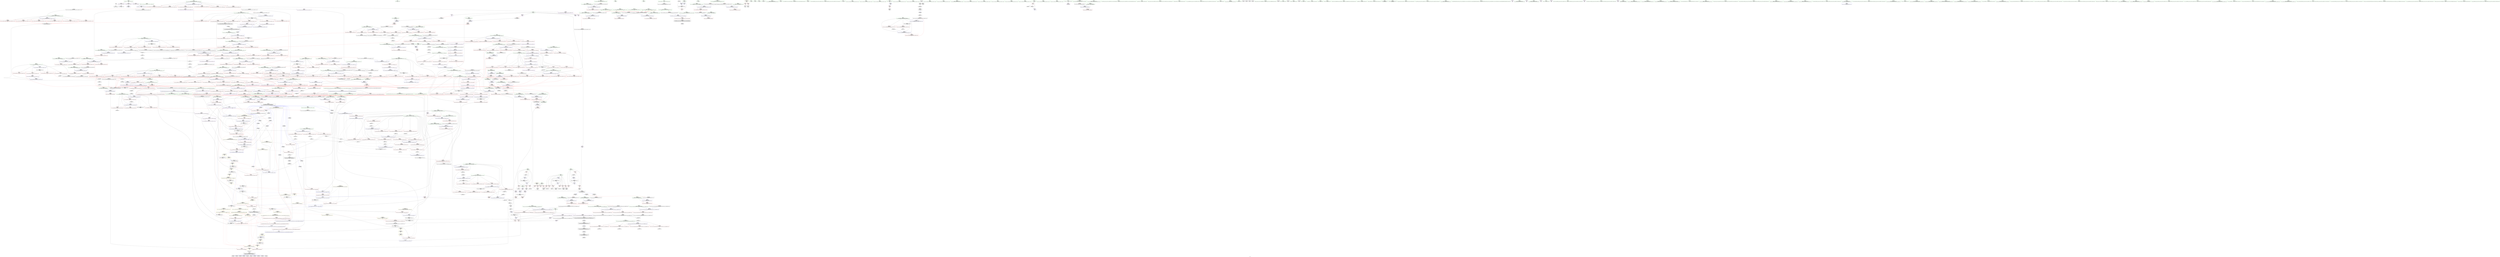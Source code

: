 digraph "SVFG" {
	label="SVFG";

	Node0x55a5cebe7b30 [shape=record,color=grey,label="{NodeID: 0\nNullPtr}"];
	Node0x55a5cebe7b30 -> Node0x55a5cec426b0[style=solid];
	Node0x55a5cebe7b30 -> Node0x55a5cec62050[style=solid];
	Node0x55a5cec49c40 [shape=record,color=red,label="{NodeID: 443\n678\<--659\n\<--__result.addr\n_ZSt10__pop_heapIPiN9__gnu_cxx5__ops15_Iter_less_iterEEvT_S4_S4_RT0_\n}"];
	Node0x55a5cec49c40 -> Node0x55a5cec64ed0[style=solid];
	Node0x55a5cec3d650 [shape=record,color=green,label="{NodeID: 111\n535\<--536\n__last.addr\<--__last.addr_field_insensitive\n_ZSt11__sort_heapIPiN9__gnu_cxx5__ops15_Iter_less_iterEEvT_S4_RT0_\n}"];
	Node0x55a5cec3d650 -> Node0x55a5cec483e0[style=solid];
	Node0x55a5cec3d650 -> Node0x55a5cec484b0[style=solid];
	Node0x55a5cec3d650 -> Node0x55a5cec48580[style=solid];
	Node0x55a5cec3d650 -> Node0x55a5cec48650[style=solid];
	Node0x55a5cec3d650 -> Node0x55a5cec64030[style=solid];
	Node0x55a5cec3d650 -> Node0x55a5cec641d0[style=solid];
	Node0x55a5ced3af90 [shape=record,color=black,label="{NodeID: 1661\n826 = PHI(800, )\n0th arg _ZSt11__push_heapIPiliN9__gnu_cxx5__ops14_Iter_less_valEEvT_T0_S5_T1_RT2_ }"];
	Node0x55a5ced3af90 -> Node0x55a5cec65ca0[style=solid];
	Node0x55a5cec5f510 [shape=record,color=red,label="{NodeID: 554\n1108\<--1083\n\<--__i\n_ZSt16__insertion_sortIPiN9__gnu_cxx5__ops15_Iter_less_iterEEvT_S4_T0_\n|{<s0>67}}"];
	Node0x55a5cec5f510:s0 -> Node0x55a5ced3efe0[style=solid,color=red];
	Node0x55a5cec424e0 [shape=record,color=green,label="{NodeID: 222\n1368\<--1369\n__it.addr\<--__it.addr_field_insensitive\n_ZNK9__gnu_cxx5__ops14_Val_less_iterclIiPiEEbRT_T0_\n}"];
	Node0x55a5cec424e0 -> Node0x55a5cec61b40[style=solid];
	Node0x55a5cec424e0 -> Node0x55a5cec693e0[style=solid];
	Node0x55a5cec64fa0 [shape=record,color=blue,label="{NodeID: 665\n694\<--693\n__t.addr\<--__t\n_ZSt4moveIRiEONSt16remove_referenceIT_E4typeEOS2_\n}"];
	Node0x55a5cec64fa0 -> Node0x55a5cec4a050[style=dashed];
	Node0x55a5cec50150 [shape=record,color=red,label="{NodeID: 333\n149\<--65\n\<--n\nmain\n}"];
	Node0x55a5cec50150 -> Node0x55a5cec5a0d0[style=solid];
	Node0x55a5cec56ad0 [shape=record,color=grey,label="{NodeID: 1108\n173 = Binary(172, 171, )\n}"];
	Node0x55a5cec56ad0 -> Node0x55a5cec62970[style=solid];
	Node0x55a5cec39db0 [shape=record,color=green,label="{NodeID: 1\n7\<--1\n__dso_handle\<--dummyObj\nGlob }"];
	Node0x55a5cec49d10 [shape=record,color=red,label="{NodeID: 444\n689\<--661\n\<--__comp.addr\n_ZSt10__pop_heapIPiN9__gnu_cxx5__ops15_Iter_less_iterEEvT_S4_S4_RT0_\n}"];
	Node0x55a5cec3d720 [shape=record,color=green,label="{NodeID: 112\n537\<--538\n__comp.addr\<--__comp.addr_field_insensitive\n_ZSt11__sort_heapIPiN9__gnu_cxx5__ops15_Iter_less_iterEEvT_S4_RT0_\n}"];
	Node0x55a5cec3d720 -> Node0x55a5cec48720[style=solid];
	Node0x55a5cec3d720 -> Node0x55a5cec64100[style=solid];
	Node0x55a5ced3b0a0 [shape=record,color=black,label="{NodeID: 1662\n827 = PHI(801, )\n1st arg _ZSt11__push_heapIPiliN9__gnu_cxx5__ops14_Iter_less_valEEvT_T0_S5_T1_RT2_ }"];
	Node0x55a5ced3b0a0 -> Node0x55a5cec65d70[style=solid];
	Node0x55a5cec5f5e0 [shape=record,color=red,label="{NodeID: 555\n1112\<--1083\n\<--__i\n_ZSt16__insertion_sortIPiN9__gnu_cxx5__ops15_Iter_less_iterEEvT_S4_T0_\n|{<s0>68}}"];
	Node0x55a5cec5f5e0:s0 -> Node0x55a5ced39d50[style=solid,color=red];
	Node0x55a5cec425b0 [shape=record,color=green,label="{NodeID: 223\n31\<--1380\n_GLOBAL__sub_I_wotok._0_1.cpp\<--_GLOBAL__sub_I_wotok._0_1.cpp_field_insensitive\n}"];
	Node0x55a5cec425b0 -> Node0x55a5cec61f50[style=solid];
	Node0x55a5cec65070 [shape=record,color=blue,label="{NodeID: 666\n706\<--700\n__first.addr\<--__first\n_ZSt13__adjust_heapIPiliN9__gnu_cxx5__ops15_Iter_less_iterEEvT_T0_S5_T1_T2_\n}"];
	Node0x55a5cec65070 -> Node0x55a5cec4a120[style=dashed];
	Node0x55a5cec65070 -> Node0x55a5cec4a1f0[style=dashed];
	Node0x55a5cec65070 -> Node0x55a5cec4a2c0[style=dashed];
	Node0x55a5cec65070 -> Node0x55a5cec4a390[style=dashed];
	Node0x55a5cec65070 -> Node0x55a5cec4a460[style=dashed];
	Node0x55a5cec65070 -> Node0x55a5cec4a530[style=dashed];
	Node0x55a5cec65070 -> Node0x55a5cec4a600[style=dashed];
	Node0x55a5cec50220 [shape=record,color=red,label="{NodeID: 334\n105\<--67\n\<--i\nmain\n}"];
	Node0x55a5cec50220 -> Node0x55a5cec58d50[style=solid];
	Node0x55a5cec56c50 [shape=record,color=grey,label="{NodeID: 1109\n170 = Binary(160, 169, )\n}"];
	Node0x55a5cec56c50 -> Node0x55a5cec4b150[style=solid];
	Node0x55a5cec39e40 [shape=record,color=green,label="{NodeID: 2\n13\<--1\n.str\<--dummyObj\nGlob }"];
	Node0x55a5cec49de0 [shape=record,color=red,label="{NodeID: 445\n673\<--672\n\<--call\n_ZSt10__pop_heapIPiN9__gnu_cxx5__ops15_Iter_less_iterEEvT_S4_S4_RT0_\n}"];
	Node0x55a5cec49de0 -> Node0x55a5cec64e00[style=solid];
	Node0x55a5cecca3e0 [shape=record,color=black,label="{NodeID: 1220\nMR_4V_3 = PHI(MR_4V_2, MR_4V_1, )\npts\{12 \}\n|{<s0>86}}"];
	Node0x55a5cecca3e0:s0 -> Node0x55a5cecc4940[style=dashed,color=blue];
	Node0x55a5cec3d7f0 [shape=record,color=green,label="{NodeID: 113\n566\<--567\n__first.addr\<--__first.addr_field_insensitive\n_ZSt11__make_heapIPiN9__gnu_cxx5__ops15_Iter_less_iterEEvT_S4_RT0_\n}"];
	Node0x55a5cec3d7f0 -> Node0x55a5cec487f0[style=solid];
	Node0x55a5cec3d7f0 -> Node0x55a5cec488c0[style=solid];
	Node0x55a5cec3d7f0 -> Node0x55a5cec48990[style=solid];
	Node0x55a5cec3d7f0 -> Node0x55a5cec48a60[style=solid];
	Node0x55a5cec3d7f0 -> Node0x55a5cec642a0[style=solid];
	Node0x55a5ced3b1b0 [shape=record,color=black,label="{NodeID: 1663\n828 = PHI(802, )\n2nd arg _ZSt11__push_heapIPiliN9__gnu_cxx5__ops14_Iter_less_valEEvT_T0_S5_T1_RT2_ }"];
	Node0x55a5ced3b1b0 -> Node0x55a5cec65e40[style=solid];
	Node0x55a5cec5f6b0 [shape=record,color=red,label="{NodeID: 556\n1117\<--1083\n\<--__i\n_ZSt16__insertion_sortIPiN9__gnu_cxx5__ops15_Iter_less_iterEEvT_S4_T0_\n|{<s0>69}}"];
	Node0x55a5cec5f6b0:s0 -> Node0x55a5ced3f7f0[style=solid,color=red];
	Node0x55a5cec426b0 [shape=record,color=black,label="{NodeID: 224\n2\<--3\ndummyVal\<--dummyVal\n}"];
	Node0x55a5cec65140 [shape=record,color=blue,label="{NodeID: 667\n708\<--701\n__holeIndex.addr\<--__holeIndex\n_ZSt13__adjust_heapIPiliN9__gnu_cxx5__ops15_Iter_less_iterEEvT_T0_S5_T1_T2_\n}"];
	Node0x55a5cec65140 -> Node0x55a5cec4a6d0[style=dashed];
	Node0x55a5cec65140 -> Node0x55a5cec4a7a0[style=dashed];
	Node0x55a5cec65140 -> Node0x55a5cec4a870[style=dashed];
	Node0x55a5cec65140 -> Node0x55a5cec4a940[style=dashed];
	Node0x55a5cec65140 -> Node0x55a5cec657c0[style=dashed];
	Node0x55a5cec65140 -> Node0x55a5cec65a30[style=dashed];
	Node0x55a5cec65140 -> Node0x55a5cecc43c0[style=dashed];
	Node0x55a5cec502f0 [shape=record,color=red,label="{NodeID: 335\n109\<--67\n\<--i\nmain\n}"];
	Node0x55a5cec502f0 -> Node0x55a5cec80330[style=solid];
	Node0x55a5cec56dd0 [shape=record,color=grey,label="{NodeID: 1110\n169 = Binary(164, 168, )\n}"];
	Node0x55a5cec56dd0 -> Node0x55a5cec56c50[style=solid];
	Node0x55a5cec3a0f0 [shape=record,color=green,label="{NodeID: 3\n15\<--1\n.str.1\<--dummyObj\nGlob }"];
	Node0x55a5cec49eb0 [shape=record,color=red,label="{NodeID: 446\n677\<--676\n\<--call1\n_ZSt10__pop_heapIPiN9__gnu_cxx5__ops15_Iter_less_iterEEvT_S4_S4_RT0_\n}"];
	Node0x55a5cec49eb0 -> Node0x55a5cec64ed0[style=solid];
	Node0x55a5ce3d7660 [shape=record,color=yellow,style=double,label="{NodeID: 1221\n4V_1 = ENCHI(MR_4V_0)\npts\{12 \}\nFun[_ZNK9__gnu_cxx5__ops14_Iter_less_valclIPiiEEbT_RT0_]}"];
	Node0x55a5ce3d7660 -> Node0x55a5cec5c930[style=dashed];
	Node0x55a5cec42b50 [shape=record,color=green,label="{NodeID: 114\n568\<--569\n__last.addr\<--__last.addr_field_insensitive\n_ZSt11__make_heapIPiN9__gnu_cxx5__ops15_Iter_less_iterEEvT_S4_RT0_\n}"];
	Node0x55a5cec42b50 -> Node0x55a5cec48b30[style=solid];
	Node0x55a5cec42b50 -> Node0x55a5cec48c00[style=solid];
	Node0x55a5cec42b50 -> Node0x55a5cec64370[style=solid];
	Node0x55a5ced3b2c0 [shape=record,color=black,label="{NodeID: 1664\n829 = PHI(804, )\n3rd arg _ZSt11__push_heapIPiliN9__gnu_cxx5__ops14_Iter_less_valEEvT_T0_S5_T1_RT2_ }"];
	Node0x55a5ced3b2c0 -> Node0x55a5cec65f10[style=solid];
	Node0x55a5cec5f780 [shape=record,color=red,label="{NodeID: 557\n1118\<--1083\n\<--__i\n_ZSt16__insertion_sortIPiN9__gnu_cxx5__ops15_Iter_less_iterEEvT_S4_T0_\n}"];
	Node0x55a5cec5f780 -> Node0x55a5cec4e8f0[style=solid];
	Node0x55a5cec427b0 [shape=record,color=black,label="{NodeID: 225\n42\<--43\n\<--_ZNSt8ios_base4InitD1Ev\nCan only get source location for instruction, argument, global var or function.}"];
	Node0x55a5cec65210 [shape=record,color=blue,label="{NodeID: 668\n710\<--702\n__len.addr\<--__len\n_ZSt13__adjust_heapIPiliN9__gnu_cxx5__ops15_Iter_less_iterEEvT_T0_S5_T1_T2_\n}"];
	Node0x55a5cec65210 -> Node0x55a5cec4aae0[style=dashed];
	Node0x55a5cec65210 -> Node0x55a5cec4abb0[style=dashed];
	Node0x55a5cec65210 -> Node0x55a5cec5ab20[style=dashed];
	Node0x55a5cec503c0 [shape=record,color=red,label="{NodeID: 336\n112\<--67\n\<--i\nmain\n}"];
	Node0x55a5cec503c0 -> Node0x55a5cec42a50[style=solid];
	Node0x55a5cec56f50 [shape=record,color=grey,label="{NodeID: 1111\n181 = Binary(180, 91, )\n}"];
	Node0x55a5cec56f50 -> Node0x55a5cec62b10[style=solid];
	Node0x55a5cec3a180 [shape=record,color=green,label="{NodeID: 4\n17\<--1\nstdin\<--dummyObj\nGlob }"];
	Node0x55a5cec49f80 [shape=record,color=red,label="{NodeID: 447\n688\<--687\n\<--call2\n_ZSt10__pop_heapIPiN9__gnu_cxx5__ops15_Iter_less_iterEEvT_S4_S4_RT0_\n|{<s0>38}}"];
	Node0x55a5cec49f80:s0 -> Node0x55a5ced38fa0[style=solid,color=red];
	Node0x55a5ce762030 [shape=record,color=yellow,style=double,label="{NodeID: 1222\n143V_1 = ENCHI(MR_143V_0)\npts\{838 \}\nFun[_ZNK9__gnu_cxx5__ops14_Iter_less_valclIPiiEEbT_RT0_]}"];
	Node0x55a5ce762030 -> Node0x55a5cec5ca00[style=dashed];
	Node0x55a5cec42be0 [shape=record,color=green,label="{NodeID: 115\n570\<--571\n__comp.addr\<--__comp.addr_field_insensitive\n_ZSt11__make_heapIPiN9__gnu_cxx5__ops15_Iter_less_iterEEvT_S4_RT0_\n}"];
	Node0x55a5cec42be0 -> Node0x55a5cec48cd0[style=solid];
	Node0x55a5cec42be0 -> Node0x55a5cec64440[style=solid];
	Node0x55a5ced3b3d0 [shape=record,color=black,label="{NodeID: 1665\n830 = PHI(718, )\n4th arg _ZSt11__push_heapIPiliN9__gnu_cxx5__ops14_Iter_less_valEEvT_T0_S5_T1_RT2_ }"];
	Node0x55a5ced3b3d0 -> Node0x55a5cec65fe0[style=solid];
	Node0x55a5cec5f850 [shape=record,color=red,label="{NodeID: 558\n1128\<--1083\n\<--__i\n_ZSt16__insertion_sortIPiN9__gnu_cxx5__ops15_Iter_less_iterEEvT_S4_T0_\n|{<s0>72}}"];
	Node0x55a5cec5f850:s0 -> Node0x55a5ced39810[style=solid,color=red];
	Node0x55a5cec428b0 [shape=record,color=black,label="{NodeID: 226\n80\<--77\ncall\<--\nmain\n}"];
	Node0x55a5cec652e0 [shape=record,color=blue,label="{NodeID: 669\n712\<--703\n__value.addr\<--__value\n_ZSt13__adjust_heapIPiliN9__gnu_cxx5__ops15_Iter_less_iterEEvT_T0_S5_T1_T2_\n}"];
	Node0x55a5cec652e0 -> Node0x55a5cec5b5b0[style=dashed];
	Node0x55a5cec652e0 -> Node0x55a5cec5b680[style=dashed];
	Node0x55a5cec652e0 -> Node0x55a5cec5b750[style=dashed];
	Node0x55a5cec50490 [shape=record,color=red,label="{NodeID: 337\n117\<--67\n\<--i\nmain\n}"];
	Node0x55a5cec50490 -> Node0x55a5cec80630[style=solid];
	Node0x55a5cec570d0 [shape=record,color=grey,label="{NodeID: 1112\n177 = Binary(176, 91, )\n}"];
	Node0x55a5cec570d0 -> Node0x55a5cec62a40[style=solid];
	Node0x55a5cec3a210 [shape=record,color=green,label="{NodeID: 5\n18\<--1\n.str.2\<--dummyObj\nGlob }"];
	Node0x55a5cec6bce0 [shape=record,color=yellow,style=double,label="{NodeID: 1555\n4V_6 = CSCHI(MR_4V_5)\npts\{12 \}\nCS[]|{<s0>34|<s1>34|<s2>38}}"];
	Node0x55a5cec6bce0:s0 -> Node0x55a5cecc11c0[style=dashed,color=blue];
	Node0x55a5cec6bce0:s1 -> Node0x55a5cecc2ac0[style=dashed,color=blue];
	Node0x55a5cec6bce0:s2 -> Node0x55a5cec6db20[style=dashed,color=blue];
	Node0x55a5cec4a050 [shape=record,color=red,label="{NodeID: 448\n697\<--694\n\<--__t.addr\n_ZSt4moveIRiEONSt16remove_referenceIT_E4typeEOS2_\n}"];
	Node0x55a5cec4a050 -> Node0x55a5cec4c400[style=solid];
	Node0x55a5cec42cb0 [shape=record,color=green,label="{NodeID: 116\n572\<--573\n__len\<--__len_field_insensitive\n_ZSt11__make_heapIPiN9__gnu_cxx5__ops15_Iter_less_iterEEvT_S4_RT0_\n}"];
	Node0x55a5cec42cb0 -> Node0x55a5cec48da0[style=solid];
	Node0x55a5cec42cb0 -> Node0x55a5cec48e70[style=solid];
	Node0x55a5cec42cb0 -> Node0x55a5cec64510[style=solid];
	Node0x55a5ced3b4e0 [shape=record,color=black,label="{NodeID: 1666\n351 = PHI(268, )\n0th arg _ZSt4__lgl }"];
	Node0x55a5ced3b4e0 -> Node0x55a5cec63400[style=solid];
	Node0x55a5cec5f920 [shape=record,color=red,label="{NodeID: 559\n1137\<--1083\n\<--__i\n_ZSt16__insertion_sortIPiN9__gnu_cxx5__ops15_Iter_less_iterEEvT_S4_T0_\n}"];
	Node0x55a5cec5f920 -> Node0x55a5cec4e9c0[style=solid];
	Node0x55a5cecd1dd0 [shape=record,color=yellow,style=double,label="{NodeID: 1334\n4V_1 = ENCHI(MR_4V_0)\npts\{12 \}\nFun[_ZSt4sortIPiEvT_S1_]|{<s0>13}}"];
	Node0x55a5cecd1dd0:s0 -> Node0x55a5cecd2800[style=dashed,color=red];
	Node0x55a5cec42980 [shape=record,color=black,label="{NodeID: 227\n86\<--83\ncall1\<--\nmain\n}"];
	Node0x55a5cec653b0 [shape=record,color=blue,label="{NodeID: 670\n714\<--726\n__topIndex\<--\n_ZSt13__adjust_heapIPiliN9__gnu_cxx5__ops15_Iter_less_iterEEvT_T0_S5_T1_T2_\n}"];
	Node0x55a5cec653b0 -> Node0x55a5cec5abf0[style=dashed];
	Node0x55a5cec50560 [shape=record,color=red,label="{NodeID: 338\n123\<--69\n\<--i4\nmain\n}"];
	Node0x55a5cec50560 -> Node0x55a5cec597d0[style=solid];
	Node0x55a5cec57250 [shape=record,color=grey,label="{NodeID: 1113\n160 = Binary(155, 159, )\n}"];
	Node0x55a5cec57250 -> Node0x55a5cec56c50[style=solid];
	Node0x55a5cec3a2a0 [shape=record,color=green,label="{NodeID: 6\n20\<--1\n.str.3\<--dummyObj\nGlob }"];
	Node0x55a5cec6be40 [shape=record,color=yellow,style=double,label="{NodeID: 1556\n4V_2 = CSCHI(MR_4V_1)\npts\{12 \}\nCS[]|{<s0>27}}"];
	Node0x55a5cec6be40:s0 -> Node0x55a5cecc6ce0[style=dashed,color=red];
	Node0x55a5cec4a120 [shape=record,color=red,label="{NodeID: 449\n741\<--706\n\<--__first.addr\n_ZSt13__adjust_heapIPiliN9__gnu_cxx5__ops15_Iter_less_iterEEvT_T0_S5_T1_T2_\n}"];
	Node0x55a5cec4a120 -> Node0x55a5cec4f110[style=solid];
	Node0x55a5cec42d80 [shape=record,color=green,label="{NodeID: 117\n574\<--575\n__parent\<--__parent_field_insensitive\n_ZSt11__make_heapIPiN9__gnu_cxx5__ops15_Iter_less_iterEEvT_S4_RT0_\n}"];
	Node0x55a5cec42d80 -> Node0x55a5cec48f40[style=solid];
	Node0x55a5cec42d80 -> Node0x55a5cec49010[style=solid];
	Node0x55a5cec42d80 -> Node0x55a5cec490e0[style=solid];
	Node0x55a5cec42d80 -> Node0x55a5cec491b0[style=solid];
	Node0x55a5cec42d80 -> Node0x55a5cec645e0[style=solid];
	Node0x55a5cec42d80 -> Node0x55a5cec64780[style=solid];
	Node0x55a5ced3b5f0 [shape=record,color=black,label="{NodeID: 1667\n1282 = PHI(1263, )\n0th arg _ZSt22__copy_move_backward_aILb1EPiS0_ET1_T0_S2_S1_ }"];
	Node0x55a5ced3b5f0 -> Node0x55a5cec68a20[style=solid];
	Node0x55a5cec5f9f0 [shape=record,color=red,label="{NodeID: 560\n1114\<--1113\n\<--call3\n_ZSt16__insertion_sortIPiN9__gnu_cxx5__ops15_Iter_less_iterEEvT_S4_T0_\n}"];
	Node0x55a5cec5f9f0 -> Node0x55a5cec67840[style=solid];
	Node0x55a5cec42a50 [shape=record,color=black,label="{NodeID: 228\n113\<--112\nidxprom\<--\nmain\n}"];
	Node0x55a5cec65480 [shape=record,color=blue,label="{NodeID: 671\n716\<--728\n__secondChild\<--\n_ZSt13__adjust_heapIPiliN9__gnu_cxx5__ops15_Iter_less_iterEEvT_T0_S5_T1_T2_\n}"];
	Node0x55a5cec65480 -> Node0x55a5cec5acc0[style=dashed];
	Node0x55a5cec65480 -> Node0x55a5cec5ad90[style=dashed];
	Node0x55a5cec65480 -> Node0x55a5cec5b270[style=dashed];
	Node0x55a5cec65480 -> Node0x55a5cec5b340[style=dashed];
	Node0x55a5cec65480 -> Node0x55a5cec65550[style=dashed];
	Node0x55a5cec65480 -> Node0x55a5cec65890[style=dashed];
	Node0x55a5cec65480 -> Node0x55a5cecb4ac0[style=dashed];
	Node0x55a5cec50630 [shape=record,color=red,label="{NodeID: 339\n127\<--69\n\<--i4\nmain\n}"];
	Node0x55a5cec50630 -> Node0x55a5cec4ac70[style=solid];
	Node0x55a5cec573d0 [shape=record,color=grey,label="{NodeID: 1114\n746 = Binary(745, 550, )\n}"];
	Node0x55a5cec3aae0 [shape=record,color=green,label="{NodeID: 7\n22\<--1\nstdout\<--dummyObj\nGlob }"];
	Node0x55a5cec4a1f0 [shape=record,color=red,label="{NodeID: 450\n744\<--706\n\<--__first.addr\n_ZSt13__adjust_heapIPiliN9__gnu_cxx5__ops15_Iter_less_iterEEvT_T0_S5_T1_T2_\n}"];
	Node0x55a5cec4a1f0 -> Node0x55a5cec4f1e0[style=solid];
	Node0x55a5cec42e50 [shape=record,color=green,label="{NodeID: 118\n576\<--577\n__value\<--__value_field_insensitive\n_ZSt11__make_heapIPiN9__gnu_cxx5__ops15_Iter_less_iterEEvT_S4_RT0_\n|{|<s1>33}}"];
	Node0x55a5cec42e50 -> Node0x55a5cec646b0[style=solid];
	Node0x55a5cec42e50:s1 -> Node0x55a5ced39d50[style=solid,color=red];
	Node0x55a5ced3b700 [shape=record,color=black,label="{NodeID: 1668\n1283 = PHI(1267, )\n1st arg _ZSt22__copy_move_backward_aILb1EPiS0_ET1_T0_S2_S1_ }"];
	Node0x55a5ced3b700 -> Node0x55a5cec68af0[style=solid];
	Node0x55a5cec5fac0 [shape=record,color=red,label="{NodeID: 561\n1124\<--1123\n\<--call6\n_ZSt16__insertion_sortIPiN9__gnu_cxx5__ops15_Iter_less_iterEEvT_S4_T0_\n}"];
	Node0x55a5cec5fac0 -> Node0x55a5cec67910[style=solid];
	Node0x55a5cecd1f90 [shape=record,color=yellow,style=double,label="{NodeID: 1336\n4V_1 = ENCHI(MR_4V_0)\npts\{12 \}\nFun[_ZSt22__move_median_to_firstIPiN9__gnu_cxx5__ops15_Iter_less_iterEEvT_S4_S4_S4_T0_]|{<s0>49|<s1>50|<s2>51|<s3>52|<s4>53|<s5>54|<s6>55|<s7>56|<s8>57|<s9>58|<s10>59}}"];
	Node0x55a5cecd1f90:s0 -> Node0x55a5cecd2cc0[style=dashed,color=red];
	Node0x55a5cecd1f90:s1 -> Node0x55a5cecd2cc0[style=dashed,color=red];
	Node0x55a5cecd1f90:s2 -> Node0x55a5cecd2640[style=dashed,color=red];
	Node0x55a5cecd1f90:s3 -> Node0x55a5cecd2cc0[style=dashed,color=red];
	Node0x55a5cecd1f90:s4 -> Node0x55a5cecd2640[style=dashed,color=red];
	Node0x55a5cecd1f90:s5 -> Node0x55a5cecd2640[style=dashed,color=red];
	Node0x55a5cecd1f90:s6 -> Node0x55a5cecd2cc0[style=dashed,color=red];
	Node0x55a5cecd1f90:s7 -> Node0x55a5cecd2640[style=dashed,color=red];
	Node0x55a5cecd1f90:s8 -> Node0x55a5cecd2cc0[style=dashed,color=red];
	Node0x55a5cecd1f90:s9 -> Node0x55a5cecd2640[style=dashed,color=red];
	Node0x55a5cecd1f90:s10 -> Node0x55a5cecd2640[style=dashed,color=red];
	Node0x55a5cec4ac70 [shape=record,color=black,label="{NodeID: 229\n128\<--127\nidxprom8\<--\nmain\n}"];
	Node0x55a5cec65550 [shape=record,color=blue,label="{NodeID: 672\n716\<--739\n__secondChild\<--mul\n_ZSt13__adjust_heapIPiliN9__gnu_cxx5__ops15_Iter_less_iterEEvT_T0_S5_T1_T2_\n}"];
	Node0x55a5cec65550 -> Node0x55a5cec5acc0[style=dashed];
	Node0x55a5cec65550 -> Node0x55a5cec5ad90[style=dashed];
	Node0x55a5cec65550 -> Node0x55a5cec5ae60[style=dashed];
	Node0x55a5cec65550 -> Node0x55a5cec5af30[style=dashed];
	Node0x55a5cec65550 -> Node0x55a5cec5b000[style=dashed];
	Node0x55a5cec65550 -> Node0x55a5cec5b0d0[style=dashed];
	Node0x55a5cec65550 -> Node0x55a5cec5b1a0[style=dashed];
	Node0x55a5cec65550 -> Node0x55a5cec5b270[style=dashed];
	Node0x55a5cec65550 -> Node0x55a5cec5b340[style=dashed];
	Node0x55a5cec65550 -> Node0x55a5cec65550[style=dashed];
	Node0x55a5cec65550 -> Node0x55a5cec65620[style=dashed];
	Node0x55a5cec65550 -> Node0x55a5cec65890[style=dashed];
	Node0x55a5cec65550 -> Node0x55a5cecb4ac0[style=dashed];
	Node0x55a5cec50700 [shape=record,color=red,label="{NodeID: 340\n132\<--69\n\<--i4\nmain\n}"];
	Node0x55a5cec50700 -> Node0x55a5cec81e30[style=solid];
	Node0x55a5cec57550 [shape=record,color=grey,label="{NodeID: 1115\n751 = Binary(750, 334, )\n}"];
	Node0x55a5cec57550 -> Node0x55a5cec65620[style=solid];
	Node0x55a5cec3ab70 [shape=record,color=green,label="{NodeID: 8\n23\<--1\n_ZSt3cin\<--dummyObj\nGlob }"];
	Node0x55a5cec4a2c0 [shape=record,color=red,label="{NodeID: 451\n754\<--706\n\<--__first.addr\n_ZSt13__adjust_heapIPiliN9__gnu_cxx5__ops15_Iter_less_iterEEvT_T0_S5_T1_T2_\n}"];
	Node0x55a5cec4a2c0 -> Node0x55a5cec4f2b0[style=solid];
	Node0x55a5cec42f20 [shape=record,color=green,label="{NodeID: 119\n578\<--579\nagg.tmp\<--agg.tmp_field_insensitive\n_ZSt11__make_heapIPiN9__gnu_cxx5__ops15_Iter_less_iterEEvT_S4_RT0_\n}"];
	Node0x55a5ced3b810 [shape=record,color=black,label="{NodeID: 1669\n1284 = PHI(1269, )\n2nd arg _ZSt22__copy_move_backward_aILb1EPiS0_ET1_T0_S2_S1_ }"];
	Node0x55a5ced3b810 -> Node0x55a5cec68bc0[style=solid];
	Node0x55a5cec5fb90 [shape=record,color=red,label="{NodeID: 562\n1161\<--1147\n\<--__first.addr\n_ZSt26__unguarded_insertion_sortIPiN9__gnu_cxx5__ops15_Iter_less_iterEEvT_S4_T0_\n}"];
	Node0x55a5cec5fb90 -> Node0x55a5cec67c50[style=solid];
	Node0x55a5cec4ad40 [shape=record,color=black,label="{NodeID: 230\n137\<--136\nidx.ext\<--\nmain\n}"];
	Node0x55a5cec65620 [shape=record,color=blue,label="{NodeID: 673\n716\<--751\n__secondChild\<--dec\n_ZSt13__adjust_heapIPiliN9__gnu_cxx5__ops15_Iter_less_iterEEvT_T0_S5_T1_T2_\n}"];
	Node0x55a5cec65620 -> Node0x55a5cec5acc0[style=dashed];
	Node0x55a5cec65620 -> Node0x55a5cec5ad90[style=dashed];
	Node0x55a5cec65620 -> Node0x55a5cec5b0d0[style=dashed];
	Node0x55a5cec65620 -> Node0x55a5cec5b1a0[style=dashed];
	Node0x55a5cec65620 -> Node0x55a5cec5b270[style=dashed];
	Node0x55a5cec65620 -> Node0x55a5cec5b340[style=dashed];
	Node0x55a5cec65620 -> Node0x55a5cec65550[style=dashed];
	Node0x55a5cec65620 -> Node0x55a5cec65890[style=dashed];
	Node0x55a5cec65620 -> Node0x55a5cecb4ac0[style=dashed];
	Node0x55a5cec507d0 [shape=record,color=red,label="{NodeID: 341\n172\<--71\n\<--res\nmain\n}"];
	Node0x55a5cec507d0 -> Node0x55a5cec56ad0[style=solid];
	Node0x55a5cec576d0 [shape=record,color=grey,label="{NodeID: 1116\n772 = Binary(771, 274, )\n}"];
	Node0x55a5cec576d0 -> Node0x55a5cec57850[style=solid];
	Node0x55a5cec3ac00 [shape=record,color=green,label="{NodeID: 9\n24\<--1\n.str.4\<--dummyObj\nGlob }"];
	Node0x55a5cec6c260 [shape=record,color=yellow,style=double,label="{NodeID: 1559\n4V_2 = CSCHI(MR_4V_1)\npts\{12 \}\nCS[]|{<s0>25}}"];
	Node0x55a5cec6c260:s0 -> Node0x55a5cecbb2c0[style=dashed,color=red];
	Node0x55a5cec4a390 [shape=record,color=red,label="{NodeID: 452\n759\<--706\n\<--__first.addr\n_ZSt13__adjust_heapIPiliN9__gnu_cxx5__ops15_Iter_less_iterEEvT_T0_S5_T1_T2_\n}"];
	Node0x55a5cec4a390 -> Node0x55a5cec4f380[style=solid];
	Node0x55a5cec42ff0 [shape=record,color=green,label="{NodeID: 120\n608\<--609\n_ZSt4moveIRiEONSt16remove_referenceIT_E4typeEOS2_\<--_ZSt4moveIRiEONSt16remove_referenceIT_E4typeEOS2__field_insensitive\n}"];
	Node0x55a5ced3b920 [shape=record,color=black,label="{NodeID: 1670\n1075 = PHI(390, 403, )\n0th arg _ZSt16__insertion_sortIPiN9__gnu_cxx5__ops15_Iter_less_iterEEvT_S4_T0_ }"];
	Node0x55a5ced3b920 -> Node0x55a5cec675d0[style=solid];
	Node0x55a5cec5fc60 [shape=record,color=red,label="{NodeID: 563\n1165\<--1149\n\<--__last.addr\n_ZSt26__unguarded_insertion_sortIPiN9__gnu_cxx5__ops15_Iter_less_iterEEvT_S4_T0_\n}"];
	Node0x55a5cec5fc60 -> Node0x55a5cec59ad0[style=solid];
	Node0x55a5cec4ae10 [shape=record,color=black,label="{NodeID: 231\n153\<--152\nidxprom18\<--\nmain\n}"];
	Node0x55a5cec656f0 [shape=record,color=blue,label="{NodeID: 674\n761\<--758\nadd.ptr5\<--\n_ZSt13__adjust_heapIPiliN9__gnu_cxx5__ops15_Iter_less_iterEEvT_T0_S5_T1_T2_\n}"];
	Node0x55a5cec656f0 -> Node0x55a5cecb6cc0[style=dashed];
	Node0x55a5cec508a0 [shape=record,color=red,label="{NodeID: 342\n187\<--71\n\<--res\nmain\n}"];
	Node0x55a5cec57850 [shape=record,color=grey,label="{NodeID: 1117\n773 = Binary(772, 274, )\n}"];
	Node0x55a5cec57850 -> Node0x55a5cec5a550[style=solid];
	Node0x55a5cec3ac90 [shape=record,color=green,label="{NodeID: 10\n26\<--1\n.str.5\<--dummyObj\nGlob }"];
	Node0x55a5cec6c3c0 [shape=record,color=yellow,style=double,label="{NodeID: 1560\n4V_3 = CSCHI(MR_4V_2)\npts\{12 \}\nCS[]|{<s0>17}}"];
	Node0x55a5cec6c3c0:s0 -> Node0x55a5cecc80e0[style=dashed,color=blue];
	Node0x55a5cec4a460 [shape=record,color=red,label="{NodeID: 453\n780\<--706\n\<--__first.addr\n_ZSt13__adjust_heapIPiliN9__gnu_cxx5__ops15_Iter_less_iterEEvT_T0_S5_T1_T2_\n}"];
	Node0x55a5cec4a460 -> Node0x55a5cec4f450[style=solid];
	Node0x55a5cec430c0 [shape=record,color=green,label="{NodeID: 121\n619\<--620\n_ZSt13__adjust_heapIPiliN9__gnu_cxx5__ops15_Iter_less_iterEEvT_T0_S5_T1_T2_\<--_ZSt13__adjust_heapIPiliN9__gnu_cxx5__ops15_Iter_less_iterEEvT_T0_S5_T1_T2__field_insensitive\n}"];
	Node0x55a5ced3ba70 [shape=record,color=black,label="{NodeID: 1671\n1076 = PHI(392, 404, )\n1st arg _ZSt16__insertion_sortIPiN9__gnu_cxx5__ops15_Iter_less_iterEEvT_S4_T0_ }"];
	Node0x55a5ced3ba70 -> Node0x55a5cec676a0[style=solid];
	Node0x55a5cec5fd30 [shape=record,color=red,label="{NodeID: 564\n1164\<--1151\n\<--__i\n_ZSt26__unguarded_insertion_sortIPiN9__gnu_cxx5__ops15_Iter_less_iterEEvT_S4_T0_\n}"];
	Node0x55a5cec5fd30 -> Node0x55a5cec59ad0[style=solid];
	Node0x55a5cec4aee0 [shape=record,color=black,label="{NodeID: 232\n157\<--156\nidxprom20\<--\nmain\n}"];
	Node0x55a5cec657c0 [shape=record,color=blue,label="{NodeID: 675\n708\<--763\n__holeIndex.addr\<--\n_ZSt13__adjust_heapIPiliN9__gnu_cxx5__ops15_Iter_less_iterEEvT_T0_S5_T1_T2_\n}"];
	Node0x55a5cec657c0 -> Node0x55a5cec4a870[style=dashed];
	Node0x55a5cec657c0 -> Node0x55a5cec4a940[style=dashed];
	Node0x55a5cec657c0 -> Node0x55a5cec657c0[style=dashed];
	Node0x55a5cec657c0 -> Node0x55a5cec65a30[style=dashed];
	Node0x55a5cec657c0 -> Node0x55a5cecc43c0[style=dashed];
	Node0x55a5cec50970 [shape=record,color=red,label="{NodeID: 343\n148\<--73\n\<--i14\nmain\n}"];
	Node0x55a5cec50970 -> Node0x55a5cec5a0d0[style=solid];
	Node0x55a5cec579d0 [shape=record,color=grey,label="{NodeID: 1118\n777 = Binary(776, 550, )\n}"];
	Node0x55a5cec579d0 -> Node0x55a5cec57b50[style=solid];
	Node0x55a5cec3ad90 [shape=record,color=green,label="{NodeID: 11\n28\<--1\n_ZSt4cout\<--dummyObj\nGlob }"];
	Node0x55a5cec6c520 [shape=record,color=yellow,style=double,label="{NodeID: 1561\n4V_2 = CSCHI(MR_4V_1)\npts\{12 \}\nCS[]|{<s0>8|<s1>8|<s2>8}}"];
	Node0x55a5cec6c520:s0 -> Node0x55a5cec50f20[style=dashed,color=blue];
	Node0x55a5cec6c520:s1 -> Node0x55a5cec510c0[style=dashed,color=blue];
	Node0x55a5cec6c520:s2 -> Node0x55a5cecb7bc0[style=dashed,color=blue];
	Node0x55a5cec4a530 [shape=record,color=red,label="{NodeID: 454\n786\<--706\n\<--__first.addr\n_ZSt13__adjust_heapIPiliN9__gnu_cxx5__ops15_Iter_less_iterEEvT_T0_S5_T1_T2_\n}"];
	Node0x55a5cec4a530 -> Node0x55a5cec4f520[style=solid];
	Node0x55a5cec431c0 [shape=record,color=green,label="{NodeID: 122\n634\<--635\nthis.addr\<--this.addr_field_insensitive\n_ZNK9__gnu_cxx5__ops15_Iter_less_iterclIPiS3_EEbT_T0_\n}"];
	Node0x55a5cec431c0 -> Node0x55a5cec49420[style=solid];
	Node0x55a5cec431c0 -> Node0x55a5cec64850[style=solid];
	Node0x55a5ced3bbc0 [shape=record,color=black,label="{NodeID: 1672\n482 = PHI(425, )\n0th arg _ZSt13__heap_selectIPiN9__gnu_cxx5__ops15_Iter_less_iterEEvT_S4_S4_T0_ }"];
	Node0x55a5ced3bbc0 -> Node0x55a5cec63b50[style=solid];
	Node0x55a5cec5fe00 [shape=record,color=red,label="{NodeID: 565\n1168\<--1151\n\<--__i\n_ZSt26__unguarded_insertion_sortIPiN9__gnu_cxx5__ops15_Iter_less_iterEEvT_S4_T0_\n|{<s0>74}}"];
	Node0x55a5cec5fe00:s0 -> Node0x55a5ced39810[style=solid,color=red];
	Node0x55a5cec4afb0 [shape=record,color=black,label="{NodeID: 233\n162\<--161\nidxprom22\<--\nmain\n}"];
	Node0x55a5cec65890 [shape=record,color=blue,label="{NodeID: 676\n716\<--778\n__secondChild\<--mul12\n_ZSt13__adjust_heapIPiliN9__gnu_cxx5__ops15_Iter_less_iterEEvT_T0_S5_T1_T2_\n}"];
	Node0x55a5cec65890 -> Node0x55a5cec5b410[style=dashed];
	Node0x55a5cec65890 -> Node0x55a5cec5b4e0[style=dashed];
	Node0x55a5cec65890 -> Node0x55a5cecb4ac0[style=dashed];
	Node0x55a5cec50a40 [shape=record,color=red,label="{NodeID: 344\n152\<--73\n\<--i14\nmain\n}"];
	Node0x55a5cec50a40 -> Node0x55a5cec4ae10[style=solid];
	Node0x55a5cec57b50 [shape=record,color=grey,label="{NodeID: 1119\n778 = Binary(274, 777, )\n}"];
	Node0x55a5cec57b50 -> Node0x55a5cec65890[style=solid];
	Node0x55a5cec3ae90 [shape=record,color=green,label="{NodeID: 12\n30\<--1\n\<--dummyObj\nCan only get source location for instruction, argument, global var or function.}"];
	Node0x55a5cec6c680 [shape=record,color=yellow,style=double,label="{NodeID: 1562\n4V_2 = CSCHI(MR_4V_1)\npts\{12 \}\nCS[]|{<s0>16}}"];
	Node0x55a5cec6c680:s0 -> Node0x55a5ceccbe10[style=dashed,color=red];
	Node0x55a5cec4a600 [shape=record,color=red,label="{NodeID: 455\n800\<--706\n\<--__first.addr\n_ZSt13__adjust_heapIPiliN9__gnu_cxx5__ops15_Iter_less_iterEEvT_T0_S5_T1_T2_\n|{<s0>45}}"];
	Node0x55a5cec4a600:s0 -> Node0x55a5ced3af90[style=solid,color=red];
	Node0x55a5cec43290 [shape=record,color=green,label="{NodeID: 123\n636\<--637\n__it1.addr\<--__it1.addr_field_insensitive\n_ZNK9__gnu_cxx5__ops15_Iter_less_iterclIPiS3_EEbT_T0_\n}"];
	Node0x55a5cec43290 -> Node0x55a5cec494f0[style=solid];
	Node0x55a5cec43290 -> Node0x55a5cec64920[style=solid];
	Node0x55a5ced3bcd0 [shape=record,color=black,label="{NodeID: 1673\n483 = PHI(426, )\n1st arg _ZSt13__heap_selectIPiN9__gnu_cxx5__ops15_Iter_less_iterEEvT_S4_S4_T0_ }"];
	Node0x55a5ced3bcd0 -> Node0x55a5cec63c20[style=solid];
	Node0x55a5cec5fed0 [shape=record,color=red,label="{NodeID: 566\n1172\<--1151\n\<--__i\n_ZSt26__unguarded_insertion_sortIPiN9__gnu_cxx5__ops15_Iter_less_iterEEvT_S4_T0_\n}"];
	Node0x55a5cec5fed0 -> Node0x55a5cec4ea90[style=solid];
	Node0x55a5cec4b080 [shape=record,color=black,label="{NodeID: 234\n166\<--165\nidxprom24\<--\nmain\n}"];
	Node0x55a5cec65960 [shape=record,color=blue,label="{NodeID: 677\n788\<--785\nadd.ptr16\<--\n_ZSt13__adjust_heapIPiliN9__gnu_cxx5__ops15_Iter_less_iterEEvT_T0_S5_T1_T2_\n}"];
	Node0x55a5cec65960 -> Node0x55a5cecc3ec0[style=dashed];
	Node0x55a5cec50b10 [shape=record,color=red,label="{NodeID: 345\n156\<--73\n\<--i14\nmain\n}"];
	Node0x55a5cec50b10 -> Node0x55a5cec4aee0[style=solid];
	Node0x55a5cec57cd0 [shape=record,color=grey,label="{NodeID: 1120\n767 = Binary(766, 550, )\n}"];
	Node0x55a5cec57cd0 -> Node0x55a5cec5a6d0[style=solid];
	Node0x55a5cec3af90 [shape=record,color=green,label="{NodeID: 13\n76\<--1\n\<--dummyObj\nCan only get source location for instruction, argument, global var or function.}"];
	Node0x55a5cec4a6d0 [shape=record,color=red,label="{NodeID: 456\n726\<--708\n\<--__holeIndex.addr\n_ZSt13__adjust_heapIPiliN9__gnu_cxx5__ops15_Iter_less_iterEEvT_T0_S5_T1_T2_\n}"];
	Node0x55a5cec4a6d0 -> Node0x55a5cec653b0[style=solid];
	Node0x55a5cec43360 [shape=record,color=green,label="{NodeID: 124\n638\<--639\n__it2.addr\<--__it2.addr_field_insensitive\n_ZNK9__gnu_cxx5__ops15_Iter_less_iterclIPiS3_EEbT_T0_\n}"];
	Node0x55a5cec43360 -> Node0x55a5cec495c0[style=solid];
	Node0x55a5cec43360 -> Node0x55a5cec649f0[style=solid];
	Node0x55a5ced3bde0 [shape=record,color=black,label="{NodeID: 1674\n484 = PHI(427, )\n2nd arg _ZSt13__heap_selectIPiN9__gnu_cxx5__ops15_Iter_less_iterEEvT_S4_S4_T0_ }"];
	Node0x55a5ced3bde0 -> Node0x55a5cec63cf0[style=solid];
	Node0x55a5cec5ffa0 [shape=record,color=red,label="{NodeID: 567\n1190\<--1181\n\<--__first.addr\n_ZSt13move_backwardIPiS0_ET0_T_S2_S1_\n|{<s0>75}}"];
	Node0x55a5cec5ffa0:s0 -> Node0x55a5ced3d700[style=solid,color=red];
	Node0x55a5cec4b150 [shape=record,color=black,label="{NodeID: 235\n171\<--170\nconv\<--mul\nmain\n}"];
	Node0x55a5cec4b150 -> Node0x55a5cec56ad0[style=solid];
	Node0x55a5cec65a30 [shape=record,color=blue,label="{NodeID: 678\n708\<--791\n__holeIndex.addr\<--sub17\n_ZSt13__adjust_heapIPiliN9__gnu_cxx5__ops15_Iter_less_iterEEvT_T0_S5_T1_T2_\n}"];
	Node0x55a5cec65a30 -> Node0x55a5cecc43c0[style=dashed];
	Node0x55a5cec50be0 [shape=record,color=red,label="{NodeID: 346\n161\<--73\n\<--i14\nmain\n}"];
	Node0x55a5cec50be0 -> Node0x55a5cec4afb0[style=solid];
	Node0x55a5cec57e50 [shape=record,color=grey,label="{NodeID: 1121\n738 = Binary(737, 550, )\n}"];
	Node0x55a5cec57e50 -> Node0x55a5cec828b0[style=solid];
	Node0x55a5cec3b090 [shape=record,color=green,label="{NodeID: 14\n91\<--1\n\<--dummyObj\nCan only get source location for instruction, argument, global var or function.}"];
	Node0x55a5cec4a7a0 [shape=record,color=red,label="{NodeID: 457\n728\<--708\n\<--__holeIndex.addr\n_ZSt13__adjust_heapIPiliN9__gnu_cxx5__ops15_Iter_less_iterEEvT_T0_S5_T1_T2_\n}"];
	Node0x55a5cec4a7a0 -> Node0x55a5cec65480[style=solid];
	Node0x55a5cec43430 [shape=record,color=green,label="{NodeID: 125\n655\<--656\n__first.addr\<--__first.addr_field_insensitive\n_ZSt10__pop_heapIPiN9__gnu_cxx5__ops15_Iter_less_iterEEvT_S4_S4_RT0_\n}"];
	Node0x55a5cec43430 -> Node0x55a5cec49830[style=solid];
	Node0x55a5cec43430 -> Node0x55a5cec49900[style=solid];
	Node0x55a5cec43430 -> Node0x55a5cec499d0[style=solid];
	Node0x55a5cec43430 -> Node0x55a5cec64ac0[style=solid];
	Node0x55a5ced3bef0 [shape=record,color=black,label="{NodeID: 1675\n651 = PHI(516, 555, )\n0th arg _ZSt10__pop_heapIPiN9__gnu_cxx5__ops15_Iter_less_iterEEvT_S4_S4_RT0_ }"];
	Node0x55a5ced3bef0 -> Node0x55a5cec64ac0[style=solid];
	Node0x55a5cec60070 [shape=record,color=red,label="{NodeID: 568\n1194\<--1183\n\<--__last.addr\n_ZSt13move_backwardIPiS0_ET0_T_S2_S1_\n|{<s0>76}}"];
	Node0x55a5cec60070:s0 -> Node0x55a5ced3d700[style=solid,color=red];
	Node0x55a5cecd2640 [shape=record,color=yellow,style=double,label="{NodeID: 1343\n4V_1 = ENCHI(MR_4V_0)\npts\{12 \}\nFun[_ZSt9iter_swapIPiS0_EvT_T0_]|{<s0>63|<s1>63|<s2>63}}"];
	Node0x55a5cecd2640:s0 -> Node0x55a5cec5ec20[style=dashed,color=red];
	Node0x55a5cecd2640:s1 -> Node0x55a5cec5ecf0[style=dashed,color=red];
	Node0x55a5cecd2640:s2 -> Node0x55a5cec67430[style=dashed,color=red];
	Node0x55a5cec4b220 [shape=record,color=black,label="{NodeID: 236\n58\<--197\nmain_ret\<--\nmain\n}"];
	Node0x55a5cec65b00 [shape=record,color=blue,label="{NodeID: 679\n811\<--810\n__t.addr\<--__t\n_ZSt4moveIRN9__gnu_cxx5__ops15_Iter_less_iterEEONSt16remove_referenceIT_E4typeEOS5_\n}"];
	Node0x55a5cec65b00 -> Node0x55a5cec5b820[style=dashed];
	Node0x55a5cec50cb0 [shape=record,color=red,label="{NodeID: 347\n165\<--73\n\<--i14\nmain\n}"];
	Node0x55a5cec50cb0 -> Node0x55a5cec4b080[style=solid];
	Node0x55a5cec57fd0 [shape=record,color=grey,label="{NodeID: 1122\n547 = Binary(545, 546, )\n}"];
	Node0x55a5cec57fd0 -> Node0x55a5cec58750[style=solid];
	Node0x55a5cec3b190 [shape=record,color=green,label="{NodeID: 15\n95\<--1\n\<--dummyObj\nCan only get source location for instruction, argument, global var or function.}"];
	Node0x55a5cec6caa0 [shape=record,color=yellow,style=double,label="{NodeID: 1565\n4V_4 = CSCHI(MR_4V_2)\npts\{12 \}\nCS[]|{<s0>19}}"];
	Node0x55a5cec6caa0:s0 -> Node0x55a5cecb42b0[style=dashed,color=red];
	Node0x55a5cec4a870 [shape=record,color=red,label="{NodeID: 458\n760\<--708\n\<--__holeIndex.addr\n_ZSt13__adjust_heapIPiliN9__gnu_cxx5__ops15_Iter_less_iterEEvT_T0_S5_T1_T2_\n}"];
	Node0x55a5ceccbc70 [shape=record,color=yellow,style=double,label="{NodeID: 1233\n132V_1 = ENCHI(MR_132V_0)\npts\{577 664 838 1054 1086 1208 \}\nFun[_ZSt13__adjust_heapIPiliN9__gnu_cxx5__ops15_Iter_less_iterEEvT_T0_S5_T1_T2_]}"];
	Node0x55a5ceccbc70 -> Node0x55a5cec5b5b0[style=dashed];
	Node0x55a5ceccbc70 -> Node0x55a5cec5b680[style=dashed];
	Node0x55a5ceccbc70 -> Node0x55a5cec5b750[style=dashed];
	Node0x55a5cec43500 [shape=record,color=green,label="{NodeID: 126\n657\<--658\n__last.addr\<--__last.addr_field_insensitive\n_ZSt10__pop_heapIPiN9__gnu_cxx5__ops15_Iter_less_iterEEvT_S4_S4_RT0_\n}"];
	Node0x55a5cec43500 -> Node0x55a5cec49aa0[style=solid];
	Node0x55a5cec43500 -> Node0x55a5cec64b90[style=solid];
	Node0x55a5ced3c040 [shape=record,color=black,label="{NodeID: 1676\n652 = PHI(517, 556, )\n1st arg _ZSt10__pop_heapIPiN9__gnu_cxx5__ops15_Iter_less_iterEEvT_S4_S4_RT0_ }"];
	Node0x55a5ced3c040 -> Node0x55a5cec64b90[style=solid];
	Node0x55a5cec60140 [shape=record,color=red,label="{NodeID: 569\n1196\<--1185\n\<--__result.addr\n_ZSt13move_backwardIPiS0_ET0_T_S2_S1_\n|{<s0>77}}"];
	Node0x55a5cec60140:s0 -> Node0x55a5ced3fc30[style=solid,color=red];
	Node0x55a5cec4b2f0 [shape=record,color=black,label="{NodeID: 237\n265\<--263\nsub.ptr.lhs.cast\<--\n_ZSt6__sortIPiN9__gnu_cxx5__ops15_Iter_less_iterEEvT_S4_T0_\n}"];
	Node0x55a5cec4b2f0 -> Node0x55a5cec58150[style=solid];
	Node0x55a5cec65bd0 [shape=record,color=blue,label="{NodeID: 680\n820\<--817\nthis.addr\<--this\n_ZN9__gnu_cxx5__ops14_Iter_less_valC2ENS0_15_Iter_less_iterE\n}"];
	Node0x55a5cec65bd0 -> Node0x55a5cec5b8f0[style=dashed];
	Node0x55a5cec50d80 [shape=record,color=red,label="{NodeID: 348\n176\<--73\n\<--i14\nmain\n}"];
	Node0x55a5cec50d80 -> Node0x55a5cec570d0[style=solid];
	Node0x55a5cec58150 [shape=record,color=grey,label="{NodeID: 1123\n267 = Binary(265, 266, )\n}"];
	Node0x55a5cec58150 -> Node0x55a5cec58450[style=solid];
	Node0x55a5cec3b290 [shape=record,color=green,label="{NodeID: 16\n111\<--1\n\<--dummyObj\nCan only get source location for instruction, argument, global var or function.}"];
	Node0x55a5cec4a940 [shape=record,color=red,label="{NodeID: 459\n787\<--708\n\<--__holeIndex.addr\n_ZSt13__adjust_heapIPiliN9__gnu_cxx5__ops15_Iter_less_iterEEvT_T0_S5_T1_T2_\n}"];
	Node0x55a5ceccbe10 [shape=record,color=yellow,style=double,label="{NodeID: 1234\n4V_1 = ENCHI(MR_4V_0)\npts\{12 \}\nFun[_ZSt22__final_insertion_sortIPiN9__gnu_cxx5__ops15_Iter_less_iterEEvT_S4_T0_]|{<s0>21|<s1>21|<s2>23|<s3>23}}"];
	Node0x55a5ceccbe10:s0 -> Node0x55a5cecbf8c0[style=dashed,color=red];
	Node0x55a5ceccbe10:s1 -> Node0x55a5cecc94e0[style=dashed,color=red];
	Node0x55a5ceccbe10:s2 -> Node0x55a5cecbf8c0[style=dashed,color=red];
	Node0x55a5ceccbe10:s3 -> Node0x55a5cecc94e0[style=dashed,color=red];
	Node0x55a5cec435d0 [shape=record,color=green,label="{NodeID: 127\n659\<--660\n__result.addr\<--__result.addr_field_insensitive\n_ZSt10__pop_heapIPiN9__gnu_cxx5__ops15_Iter_less_iterEEvT_S4_S4_RT0_\n}"];
	Node0x55a5cec435d0 -> Node0x55a5cec49b70[style=solid];
	Node0x55a5cec435d0 -> Node0x55a5cec49c40[style=solid];
	Node0x55a5cec435d0 -> Node0x55a5cec64c60[style=solid];
	Node0x55a5ced3c190 [shape=record,color=black,label="{NodeID: 1677\n653 = PHI(518, 557, )\n2nd arg _ZSt10__pop_heapIPiN9__gnu_cxx5__ops15_Iter_less_iterEEvT_S4_S4_RT0_ }"];
	Node0x55a5ced3c190 -> Node0x55a5cec64c60[style=solid];
	Node0x55a5cec60210 [shape=record,color=red,label="{NodeID: 570\n1212\<--1205\n\<--__last.addr\n_ZSt25__unguarded_linear_insertIPiN9__gnu_cxx5__ops14_Val_less_iterEEvT_T0_\n|{<s0>78}}"];
	Node0x55a5cec60210:s0 -> Node0x55a5ced39d50[style=solid,color=red];
	Node0x55a5cecd2800 [shape=record,color=yellow,style=double,label="{NodeID: 1345\n4V_1 = ENCHI(MR_4V_0)\npts\{12 \}\nFun[_ZSt6__sortIPiN9__gnu_cxx5__ops15_Iter_less_iterEEvT_S4_T0_]|{|<s1>15}}"];
	Node0x55a5cecd2800 -> Node0x55a5cecc8ae0[style=dashed];
	Node0x55a5cecd2800:s1 -> Node0x55a5cecb42b0[style=dashed,color=red];
	Node0x55a5cec4b3c0 [shape=record,color=black,label="{NodeID: 238\n266\<--264\nsub.ptr.rhs.cast\<--\n_ZSt6__sortIPiN9__gnu_cxx5__ops15_Iter_less_iterEEvT_S4_T0_\n}"];
	Node0x55a5cec4b3c0 -> Node0x55a5cec58150[style=solid];
	Node0x55a5cec65ca0 [shape=record,color=blue,label="{NodeID: 681\n831\<--826\n__first.addr\<--__first\n_ZSt11__push_heapIPiliN9__gnu_cxx5__ops14_Iter_less_valEEvT_T0_S5_T1_RT2_\n}"];
	Node0x55a5cec65ca0 -> Node0x55a5cec5b9c0[style=dashed];
	Node0x55a5cec65ca0 -> Node0x55a5cec5ba90[style=dashed];
	Node0x55a5cec65ca0 -> Node0x55a5cec5bb60[style=dashed];
	Node0x55a5cec65ca0 -> Node0x55a5cec5bc30[style=dashed];
	Node0x55a5cec50e50 [shape=record,color=red,label="{NodeID: 349\n155\<--154\n\<--arrayidx19\nmain\n}"];
	Node0x55a5cec50e50 -> Node0x55a5cec57250[style=solid];
	Node0x55a5cec582d0 [shape=record,color=grey,label="{NodeID: 1124\n273 = Binary(270, 274, )\n|{<s0>15}}"];
	Node0x55a5cec582d0:s0 -> Node0x55a5ced3d5b0[style=solid,color=red];
	Node0x55a5cec3b390 [shape=record,color=green,label="{NodeID: 17\n145\<--1\n\<--dummyObj\nCan only get source location for instruction, argument, global var or function.|{<s0>38}}"];
	Node0x55a5cec3b390:s0 -> Node0x55a5ced38ca0[style=solid,color=red];
	Node0x55a5cec6cd60 [shape=record,color=yellow,style=double,label="{NodeID: 1567\n4V_2 = CSCHI(MR_4V_1)\npts\{12 \}\nCS[]|{<s0>22}}"];
	Node0x55a5cec6cd60:s0 -> Node0x55a5cecb67c0[style=dashed,color=red];
	Node0x55a5cec4aa10 [shape=record,color=red,label="{NodeID: 460\n801\<--708\n\<--__holeIndex.addr\n_ZSt13__adjust_heapIPiliN9__gnu_cxx5__ops15_Iter_less_iterEEvT_T0_S5_T1_T2_\n|{<s0>45}}"];
	Node0x55a5cec4aa10:s0 -> Node0x55a5ced3b0a0[style=solid,color=red];
	Node0x55a5cec436a0 [shape=record,color=green,label="{NodeID: 128\n661\<--662\n__comp.addr\<--__comp.addr_field_insensitive\n_ZSt10__pop_heapIPiN9__gnu_cxx5__ops15_Iter_less_iterEEvT_S4_S4_RT0_\n}"];
	Node0x55a5cec436a0 -> Node0x55a5cec49d10[style=solid];
	Node0x55a5cec436a0 -> Node0x55a5cec64d30[style=solid];
	Node0x55a5ced3c2e0 [shape=record,color=black,label="{NodeID: 1678\n654 = PHI(485, 558, )\n3rd arg _ZSt10__pop_heapIPiN9__gnu_cxx5__ops15_Iter_less_iterEEvT_S4_S4_RT0_ }"];
	Node0x55a5ced3c2e0 -> Node0x55a5cec64d30[style=solid];
	Node0x55a5cec602e0 [shape=record,color=red,label="{NodeID: 571\n1216\<--1205\n\<--__last.addr\n_ZSt25__unguarded_linear_insertIPiN9__gnu_cxx5__ops14_Val_less_iterEEvT_T0_\n}"];
	Node0x55a5cec602e0 -> Node0x55a5cec68200[style=solid];
	Node0x55a5cec4b490 [shape=record,color=black,label="{NodeID: 239\n315\<--313\nsub.ptr.lhs.cast\<--\n_ZSt16__introsort_loopIPilN9__gnu_cxx5__ops15_Iter_less_iterEEvT_S4_T0_T1_\n}"];
	Node0x55a5cec4b490 -> Node0x55a5cec58a50[style=solid];
	Node0x55a5cec65d70 [shape=record,color=blue,label="{NodeID: 682\n833\<--827\n__holeIndex.addr\<--__holeIndex\n_ZSt11__push_heapIPiliN9__gnu_cxx5__ops14_Iter_less_valEEvT_T0_S5_T1_RT2_\n}"];
	Node0x55a5cec65d70 -> Node0x55a5cec5bd00[style=dashed];
	Node0x55a5cec65d70 -> Node0x55a5cecbc6c0[style=dashed];
	Node0x55a5cec50f20 [shape=record,color=red,label="{NodeID: 350\n159\<--158\n\<--arrayidx21\nmain\n}"];
	Node0x55a5cec50f20 -> Node0x55a5cec57250[style=solid];
	Node0x55a5cec58450 [shape=record,color=grey,label="{NodeID: 1125\n268 = Binary(267, 269, )\n|{<s0>14}}"];
	Node0x55a5cec58450:s0 -> Node0x55a5ced3b4e0[style=solid,color=red];
	Node0x55a5cec3b490 [shape=record,color=green,label="{NodeID: 18\n269\<--1\n\<--dummyObj\nCan only get source location for instruction, argument, global var or function.}"];
	Node0x55a5cec4aae0 [shape=record,color=red,label="{NodeID: 461\n732\<--710\n\<--__len.addr\n_ZSt13__adjust_heapIPiliN9__gnu_cxx5__ops15_Iter_less_iterEEvT_T0_S5_T1_T2_\n}"];
	Node0x55a5cec4aae0 -> Node0x55a5cec83030[style=solid];
	Node0x55a5cec43770 [shape=record,color=green,label="{NodeID: 129\n663\<--664\n__value\<--__value_field_insensitive\n_ZSt10__pop_heapIPiN9__gnu_cxx5__ops15_Iter_less_iterEEvT_S4_S4_RT0_\n|{|<s1>37}}"];
	Node0x55a5cec43770 -> Node0x55a5cec64e00[style=solid];
	Node0x55a5cec43770:s1 -> Node0x55a5ced39d50[style=solid,color=red];
	Node0x55a5ced3c430 [shape=record,color=black,label="{NodeID: 1679\n1313 = PHI(1298, )\n0th arg _ZNSt20__copy_move_backwardILb1ELb1ESt26random_access_iterator_tagE13__copy_move_bIiEEPT_PKS3_S6_S4_ }"];
	Node0x55a5ced3c430 -> Node0x55a5cec68e30[style=solid];
	Node0x55a5cec603b0 [shape=record,color=red,label="{NodeID: 572\n1230\<--1205\n\<--__last.addr\n_ZSt25__unguarded_linear_insertIPiN9__gnu_cxx5__ops14_Val_less_iterEEvT_T0_\n}"];
	Node0x55a5cec603b0 -> Node0x55a5cec683a0[style=solid];
	Node0x55a5cec4b560 [shape=record,color=black,label="{NodeID: 240\n316\<--314\nsub.ptr.rhs.cast\<--\n_ZSt16__introsort_loopIPilN9__gnu_cxx5__ops15_Iter_less_iterEEvT_S4_T0_T1_\n}"];
	Node0x55a5cec4b560 -> Node0x55a5cec58a50[style=solid];
	Node0x55a5cec65e40 [shape=record,color=blue,label="{NodeID: 683\n835\<--828\n__topIndex.addr\<--__topIndex\n_ZSt11__push_heapIPiliN9__gnu_cxx5__ops14_Iter_less_valEEvT_T0_S5_T1_RT2_\n}"];
	Node0x55a5cec65e40 -> Node0x55a5cec5c110[style=dashed];
	Node0x55a5cec50ff0 [shape=record,color=red,label="{NodeID: 351\n164\<--163\n\<--arrayidx23\nmain\n}"];
	Node0x55a5cec50ff0 -> Node0x55a5cec56dd0[style=solid];
	Node0x55a5cec585d0 [shape=record,color=grey,label="{NodeID: 1126\n791 = Binary(790, 550, )\n}"];
	Node0x55a5cec585d0 -> Node0x55a5cec65a30[style=solid];
	Node0x55a5cec3b590 [shape=record,color=green,label="{NodeID: 19\n274\<--1\n\<--dummyObj\nCan only get source location for instruction, argument, global var or function.}"];
	Node0x55a5cec4abb0 [shape=record,color=red,label="{NodeID: 462\n766\<--710\n\<--__len.addr\n_ZSt13__adjust_heapIPiliN9__gnu_cxx5__ops15_Iter_less_iterEEvT_T0_S5_T1_T2_\n}"];
	Node0x55a5cec4abb0 -> Node0x55a5cec57cd0[style=solid];
	Node0x55a5cec43840 [shape=record,color=green,label="{NodeID: 130\n665\<--666\nagg.tmp\<--agg.tmp_field_insensitive\n_ZSt10__pop_heapIPiN9__gnu_cxx5__ops15_Iter_less_iterEEvT_S4_S4_RT0_\n}"];
	Node0x55a5ced3c540 [shape=record,color=black,label="{NodeID: 1680\n1314 = PHI(1299, )\n1st arg _ZNSt20__copy_move_backwardILb1ELb1ESt26random_access_iterator_tagE13__copy_move_bIiEEPT_PKS3_S6_S4_ }"];
	Node0x55a5ced3c540 -> Node0x55a5cec68f00[style=solid];
	Node0x55a5cec60480 [shape=record,color=red,label="{NodeID: 573\n1240\<--1205\n\<--__last.addr\n_ZSt25__unguarded_linear_insertIPiN9__gnu_cxx5__ops14_Val_less_iterEEvT_T0_\n}"];
	Node0x55a5cec60480 -> Node0x55a5cec68610[style=solid];
	Node0x55a5cec4b630 [shape=record,color=black,label="{NodeID: 241\n360\<--356\ncast\<--\n_ZSt4__lgl\n}"];
	Node0x55a5cec65f10 [shape=record,color=blue,label="{NodeID: 684\n837\<--829\n__value.addr\<--__value\n_ZSt11__push_heapIPiliN9__gnu_cxx5__ops14_Iter_less_valEEvT_T0_S5_T1_RT2_\n|{|<s2>46}}"];
	Node0x55a5cec65f10 -> Node0x55a5cec5c520[style=dashed];
	Node0x55a5cec65f10 -> Node0x55a5cec5c5f0[style=dashed];
	Node0x55a5cec65f10:s2 -> Node0x55a5ce762030[style=dashed,color=red];
	Node0x55a5cec510c0 [shape=record,color=red,label="{NodeID: 352\n168\<--167\n\<--arrayidx25\nmain\n}"];
	Node0x55a5cec510c0 -> Node0x55a5cec56dd0[style=solid];
	Node0x55a5cec58750 [shape=record,color=grey,label="{NodeID: 1127\n548 = Binary(547, 269, )\n}"];
	Node0x55a5cec58750 -> Node0x55a5cec8b500[style=solid];
	Node0x55a5cec3b690 [shape=record,color=green,label="{NodeID: 20\n320\<--1\n\<--dummyObj\nCan only get source location for instruction, argument, global var or function.}"];
	Node0x55a5cec5ab20 [shape=record,color=red,label="{NodeID: 463\n771\<--710\n\<--__len.addr\n_ZSt13__adjust_heapIPiliN9__gnu_cxx5__ops15_Iter_less_iterEEvT_T0_S5_T1_T2_\n}"];
	Node0x55a5cec5ab20 -> Node0x55a5cec576d0[style=solid];
	Node0x55a5cec43910 [shape=record,color=green,label="{NodeID: 131\n694\<--695\n__t.addr\<--__t.addr_field_insensitive\n_ZSt4moveIRiEONSt16remove_referenceIT_E4typeEOS2_\n}"];
	Node0x55a5cec43910 -> Node0x55a5cec4a050[style=solid];
	Node0x55a5cec43910 -> Node0x55a5cec64fa0[style=solid];
	Node0x55a5ced3c650 [shape=record,color=black,label="{NodeID: 1681\n1315 = PHI(1300, )\n2nd arg _ZNSt20__copy_move_backwardILb1ELb1ESt26random_access_iterator_tagE13__copy_move_bIiEEPT_PKS3_S6_S4_ }"];
	Node0x55a5ced3c650 -> Node0x55a5cec68fd0[style=solid];
	Node0x55a5cec60550 [shape=record,color=red,label="{NodeID: 574\n1218\<--1209\n\<--__next\n_ZSt25__unguarded_linear_insertIPiN9__gnu_cxx5__ops14_Val_less_iterEEvT_T0_\n}"];
	Node0x55a5cec60550 -> Node0x55a5cec4eb60[style=solid];
	Node0x55a5cec4b700 [shape=record,color=black,label="{NodeID: 242\n361\<--356\nconv\<--\n_ZSt4__lgl\n}"];
	Node0x55a5cec4b700 -> Node0x55a5cec81cb0[style=solid];
	Node0x55a5cec65fe0 [shape=record,color=blue,label="{NodeID: 685\n839\<--830\n__comp.addr\<--__comp\n_ZSt11__push_heapIPiliN9__gnu_cxx5__ops14_Iter_less_valEEvT_T0_S5_T1_RT2_\n}"];
	Node0x55a5cec65fe0 -> Node0x55a5cec5c1e0[style=dashed];
	Node0x55a5cec51190 [shape=record,color=red,label="{NodeID: 353\n222\<--212\n\<--__first.addr\n_ZSt4sortIPiEvT_S1_\n|{<s0>13}}"];
	Node0x55a5cec51190:s0 -> Node0x55a5ced3e830[style=solid,color=red];
	Node0x55a5cec588d0 [shape=record,color=grey,label="{NodeID: 1128\n318 = Binary(317, 269, )\n}"];
	Node0x55a5cec588d0 -> Node0x55a5cec8b680[style=solid];
	Node0x55a5cec3b790 [shape=record,color=green,label="{NodeID: 21\n334\<--1\n\<--dummyObj\nCan only get source location for instruction, argument, global var or function.}"];
	Node0x55a5cec6d2e0 [shape=record,color=yellow,style=double,label="{NodeID: 1571\n4V_3 = CSCHI(MR_4V_2)\npts\{12 \}\nCS[]|{<s0>18}}"];
	Node0x55a5cec6d2e0:s0 -> Node0x55a5cec6caa0[style=dashed,color=blue];
	Node0x55a5cec5abf0 [shape=record,color=red,label="{NodeID: 464\n802\<--714\n\<--__topIndex\n_ZSt13__adjust_heapIPiliN9__gnu_cxx5__ops15_Iter_less_iterEEvT_T0_S5_T1_T2_\n|{<s0>45}}"];
	Node0x55a5cec5abf0:s0 -> Node0x55a5ced3b1b0[style=solid,color=red];
	Node0x55a5cec439e0 [shape=record,color=green,label="{NodeID: 132\n704\<--705\n__comp\<--__comp_field_insensitive\n_ZSt13__adjust_heapIPiliN9__gnu_cxx5__ops15_Iter_less_iterEEvT_T0_S5_T1_T2_\n|{<s0>39|<s1>42}}"];
	Node0x55a5cec439e0:s0 -> Node0x55a5ced3ea50[style=solid,color=red];
	Node0x55a5cec439e0:s1 -> Node0x55a5ced39340[style=solid,color=red];
	Node0x55a5ced3c760 [shape=record,color=black,label="{NodeID: 1682\n982 = PHI(474, )\n0th arg _ZSt21__unguarded_partitionIPiN9__gnu_cxx5__ops15_Iter_less_iterEET_S4_S4_S4_T0_ }"];
	Node0x55a5ced3c760 -> Node0x55a5cec66a70[style=solid];
	Node0x55a5cec60620 [shape=record,color=red,label="{NodeID: 575\n1222\<--1209\n\<--__next\n_ZSt25__unguarded_linear_insertIPiN9__gnu_cxx5__ops14_Val_less_iterEEvT_T0_\n|{<s0>79}}"];
	Node0x55a5cec60620:s0 -> Node0x55a5ced3cfe0[style=solid,color=red];
	Node0x55a5cecd2cc0 [shape=record,color=yellow,style=double,label="{NodeID: 1350\n4V_1 = ENCHI(MR_4V_0)\npts\{12 \}\nFun[_ZNK9__gnu_cxx5__ops15_Iter_less_iterclIPiS3_EEbT_T0_]}"];
	Node0x55a5cecd2cc0 -> Node0x55a5cec49690[style=dashed];
	Node0x55a5cecd2cc0 -> Node0x55a5cec49760[style=dashed];
	Node0x55a5cec4b7d0 [shape=record,color=black,label="{NodeID: 243\n350\<--362\n_ZSt4__lgl_ret\<--sub\n_ZSt4__lgl\n|{<s0>14}}"];
	Node0x55a5cec4b7d0:s0 -> Node0x55a5ced35010[style=solid,color=blue];
	Node0x55a5cec660b0 [shape=record,color=blue,label="{NodeID: 686\n841\<--850\n__parent\<--div\n_ZSt11__push_heapIPiliN9__gnu_cxx5__ops14_Iter_less_valEEvT_T0_S5_T1_RT2_\n}"];
	Node0x55a5cec660b0 -> Node0x55a5cecbd0c0[style=dashed];
	Node0x55a5cec51260 [shape=record,color=red,label="{NodeID: 354\n223\<--214\n\<--__last.addr\n_ZSt4sortIPiEvT_S1_\n|{<s0>13}}"];
	Node0x55a5cec51260:s0 -> Node0x55a5ced3e940[style=solid,color=red];
	Node0x55a5cec58a50 [shape=record,color=grey,label="{NodeID: 1129\n317 = Binary(315, 316, )\n}"];
	Node0x55a5cec58a50 -> Node0x55a5cec588d0[style=solid];
	Node0x55a5cec3b890 [shape=record,color=green,label="{NodeID: 22\n357\<--1\n\<--dummyObj\nCan only get source location for instruction, argument, global var or function.}"];
	Node0x55a5cec5acc0 [shape=record,color=red,label="{NodeID: 465\n731\<--716\n\<--__secondChild\n_ZSt13__adjust_heapIPiliN9__gnu_cxx5__ops15_Iter_less_iterEEvT_T0_S5_T1_T2_\n}"];
	Node0x55a5cec5acc0 -> Node0x55a5cec5a850[style=solid];
	Node0x55a5cec43ab0 [shape=record,color=green,label="{NodeID: 133\n706\<--707\n__first.addr\<--__first.addr_field_insensitive\n_ZSt13__adjust_heapIPiliN9__gnu_cxx5__ops15_Iter_less_iterEEvT_T0_S5_T1_T2_\n}"];
	Node0x55a5cec43ab0 -> Node0x55a5cec4a120[style=solid];
	Node0x55a5cec43ab0 -> Node0x55a5cec4a1f0[style=solid];
	Node0x55a5cec43ab0 -> Node0x55a5cec4a2c0[style=solid];
	Node0x55a5cec43ab0 -> Node0x55a5cec4a390[style=solid];
	Node0x55a5cec43ab0 -> Node0x55a5cec4a460[style=solid];
	Node0x55a5cec43ab0 -> Node0x55a5cec4a530[style=solid];
	Node0x55a5cec43ab0 -> Node0x55a5cec4a600[style=solid];
	Node0x55a5cec43ab0 -> Node0x55a5cec65070[style=solid];
	Node0x55a5ced3c870 [shape=record,color=black,label="{NodeID: 1683\n983 = PHI(475, )\n1st arg _ZSt21__unguarded_partitionIPiN9__gnu_cxx5__ops15_Iter_less_iterEET_S4_S4_S4_T0_ }"];
	Node0x55a5ced3c870 -> Node0x55a5cec66b40[style=solid];
	Node0x55a5cec606f0 [shape=record,color=red,label="{NodeID: 576\n1227\<--1209\n\<--__next\n_ZSt25__unguarded_linear_insertIPiN9__gnu_cxx5__ops14_Val_less_iterEEvT_T0_\n|{<s0>80}}"];
	Node0x55a5cec606f0:s0 -> Node0x55a5ced39d50[style=solid,color=red];
	Node0x55a5cec4b8a0 [shape=record,color=black,label="{NodeID: 244\n384\<--382\nsub.ptr.lhs.cast\<--\n_ZSt22__final_insertion_sortIPiN9__gnu_cxx5__ops15_Iter_less_iterEEvT_S4_T0_\n}"];
	Node0x55a5cec4b8a0 -> Node0x55a5cec80c30[style=solid];
	Node0x55a5cec66180 [shape=record,color=blue,label="{NodeID: 687\n875\<--872\nadd.ptr3\<--\n_ZSt11__push_heapIPiliN9__gnu_cxx5__ops14_Iter_less_valEEvT_T0_S5_T1_RT2_\n}"];
	Node0x55a5cec66180 -> Node0x55a5cecbcbc0[style=dashed];
	Node0x55a5cec51330 [shape=record,color=red,label="{NodeID: 355\n257\<--247\n\<--__first.addr\n_ZSt6__sortIPiN9__gnu_cxx5__ops15_Iter_less_iterEEvT_S4_T0_\n}"];
	Node0x55a5cec51330 -> Node0x55a5cec8b200[style=solid];
	Node0x55a5cec58bd0 [shape=record,color=grey,label="{NodeID: 1130\n782 = Binary(781, 550, )\n}"];
	Node0x55a5cec3b990 [shape=record,color=green,label="{NodeID: 23\n363\<--1\n\<--dummyObj\nCan only get source location for instruction, argument, global var or function.}"];
	Node0x55a5cec5ad90 [shape=record,color=red,label="{NodeID: 466\n737\<--716\n\<--__secondChild\n_ZSt13__adjust_heapIPiliN9__gnu_cxx5__ops15_Iter_less_iterEEvT_T0_S5_T1_T2_\n}"];
	Node0x55a5cec5ad90 -> Node0x55a5cec57e50[style=solid];
	Node0x55a5cec43b80 [shape=record,color=green,label="{NodeID: 134\n708\<--709\n__holeIndex.addr\<--__holeIndex.addr_field_insensitive\n_ZSt13__adjust_heapIPiliN9__gnu_cxx5__ops15_Iter_less_iterEEvT_T0_S5_T1_T2_\n}"];
	Node0x55a5cec43b80 -> Node0x55a5cec4a6d0[style=solid];
	Node0x55a5cec43b80 -> Node0x55a5cec4a7a0[style=solid];
	Node0x55a5cec43b80 -> Node0x55a5cec4a870[style=solid];
	Node0x55a5cec43b80 -> Node0x55a5cec4a940[style=solid];
	Node0x55a5cec43b80 -> Node0x55a5cec4aa10[style=solid];
	Node0x55a5cec43b80 -> Node0x55a5cec65140[style=solid];
	Node0x55a5cec43b80 -> Node0x55a5cec657c0[style=solid];
	Node0x55a5cec43b80 -> Node0x55a5cec65a30[style=solid];
	Node0x55a5ced3c980 [shape=record,color=black,label="{NodeID: 1684\n984 = PHI(476, )\n2nd arg _ZSt21__unguarded_partitionIPiN9__gnu_cxx5__ops15_Iter_less_iterEET_S4_S4_S4_T0_ }"];
	Node0x55a5ced3c980 -> Node0x55a5cec66c10[style=solid];
	Node0x55a5cec607c0 [shape=record,color=red,label="{NodeID: 577\n1232\<--1209\n\<--__next\n_ZSt25__unguarded_linear_insertIPiN9__gnu_cxx5__ops14_Val_less_iterEEvT_T0_\n}"];
	Node0x55a5cec607c0 -> Node0x55a5cec68470[style=solid];
	Node0x55a5cecd2e80 [shape=record,color=yellow,style=double,label="{NodeID: 1352\n4V_1 = ENCHI(MR_4V_0)\npts\{12 \}\nFun[_ZSt13move_backwardIPiS0_ET0_T_S2_S1_]|{<s0>77}}"];
	Node0x55a5cecd2e80:s0 -> Node0x55a5cecd3230[style=dashed,color=red];
	Node0x55a5cec4b970 [shape=record,color=black,label="{NodeID: 245\n385\<--383\nsub.ptr.rhs.cast\<--\n_ZSt22__final_insertion_sortIPiN9__gnu_cxx5__ops15_Iter_less_iterEEvT_S4_T0_\n}"];
	Node0x55a5cec4b970 -> Node0x55a5cec80c30[style=solid];
	Node0x55a5cec66250 [shape=record,color=blue,label="{NodeID: 688\n833\<--877\n__holeIndex.addr\<--\n_ZSt11__push_heapIPiliN9__gnu_cxx5__ops14_Iter_less_valEEvT_T0_S5_T1_RT2_\n}"];
	Node0x55a5cec66250 -> Node0x55a5cec5bf70[style=dashed];
	Node0x55a5cec66250 -> Node0x55a5cecbc6c0[style=dashed];
	Node0x55a5cec51400 [shape=record,color=red,label="{NodeID: 356\n261\<--247\n\<--__first.addr\n_ZSt6__sortIPiN9__gnu_cxx5__ops15_Iter_less_iterEEvT_S4_T0_\n|{<s0>15}}"];
	Node0x55a5cec51400:s0 -> Node0x55a5ced3d310[style=solid,color=red];
	Node0x55a5cec58d50 [shape=record,color=grey,label="{NodeID: 1131\n107 = cmp(105, 106, )\n}"];
	Node0x55a5cec3ba90 [shape=record,color=green,label="{NodeID: 24\n550\<--1\n\<--dummyObj\nCan only get source location for instruction, argument, global var or function.}"];
	Node0x55a5cec5ae60 [shape=record,color=red,label="{NodeID: 467\n742\<--716\n\<--__secondChild\n_ZSt13__adjust_heapIPiliN9__gnu_cxx5__ops15_Iter_less_iterEEvT_T0_S5_T1_T2_\n}"];
	Node0x55a5cec43c50 [shape=record,color=green,label="{NodeID: 135\n710\<--711\n__len.addr\<--__len.addr_field_insensitive\n_ZSt13__adjust_heapIPiliN9__gnu_cxx5__ops15_Iter_less_iterEEvT_T0_S5_T1_T2_\n}"];
	Node0x55a5cec43c50 -> Node0x55a5cec4aae0[style=solid];
	Node0x55a5cec43c50 -> Node0x55a5cec4abb0[style=solid];
	Node0x55a5cec43c50 -> Node0x55a5cec5ab20[style=solid];
	Node0x55a5cec43c50 -> Node0x55a5cec65210[style=solid];
	Node0x55a5ced3ca90 [shape=record,color=black,label="{NodeID: 1685\n817 = PHI(718, )\n0th arg _ZN9__gnu_cxx5__ops14_Iter_less_valC2ENS0_15_Iter_less_iterE }"];
	Node0x55a5ced3ca90 -> Node0x55a5cec65bd0[style=solid];
	Node0x55a5cec60890 [shape=record,color=red,label="{NodeID: 578\n1234\<--1209\n\<--__next\n_ZSt25__unguarded_linear_insertIPiN9__gnu_cxx5__ops14_Val_less_iterEEvT_T0_\n}"];
	Node0x55a5cec60890 -> Node0x55a5cec4ec30[style=solid];
	Node0x55a5cec4ba40 [shape=record,color=black,label="{NodeID: 246\n457\<--455\nsub.ptr.lhs.cast\<--\n_ZSt27__unguarded_partition_pivotIPiN9__gnu_cxx5__ops15_Iter_less_iterEET_S4_S4_T0_\n}"];
	Node0x55a5cec4ba40 -> Node0x55a5cec82a30[style=solid];
	Node0x55a5cec66320 [shape=record,color=blue,label="{NodeID: 689\n841\<--881\n__parent\<--div5\n_ZSt11__push_heapIPiliN9__gnu_cxx5__ops14_Iter_less_valEEvT_T0_S5_T1_RT2_\n}"];
	Node0x55a5cec66320 -> Node0x55a5cecbd0c0[style=dashed];
	Node0x55a5cec514d0 [shape=record,color=red,label="{NodeID: 357\n264\<--247\n\<--__first.addr\n_ZSt6__sortIPiN9__gnu_cxx5__ops15_Iter_less_iterEEvT_S4_T0_\n}"];
	Node0x55a5cec514d0 -> Node0x55a5cec4b3c0[style=solid];
	Node0x55a5cec58ed0 [shape=record,color=grey,label="{NodeID: 1132\n97 = cmp(93, 76, )\n}"];
	Node0x55a5cec3bb90 [shape=record,color=green,label="{NodeID: 25\n866\<--1\n\<--dummyObj\nCan only get source location for instruction, argument, global var or function.}"];
	Node0x55a5cec5af30 [shape=record,color=red,label="{NodeID: 468\n745\<--716\n\<--__secondChild\n_ZSt13__adjust_heapIPiliN9__gnu_cxx5__ops15_Iter_less_iterEEvT_T0_S5_T1_T2_\n}"];
	Node0x55a5cec5af30 -> Node0x55a5cec573d0[style=solid];
	Node0x55a5cec43d20 [shape=record,color=green,label="{NodeID: 136\n712\<--713\n__value.addr\<--__value.addr_field_insensitive\n_ZSt13__adjust_heapIPiliN9__gnu_cxx5__ops15_Iter_less_iterEEvT_T0_S5_T1_T2_\n|{|<s1>44}}"];
	Node0x55a5cec43d20 -> Node0x55a5cec652e0[style=solid];
	Node0x55a5cec43d20:s1 -> Node0x55a5ced39d50[style=solid,color=red];
	Node0x55a5ced3cba0 [shape=record,color=black,label="{NodeID: 1686\n1047 = PHI(1040, )\n0th arg _ZSt4swapIiENSt9enable_ifIXsr6__and_ISt6__not_ISt15__is_tuple_likeIT_EESt21is_move_constructibleIS3_ESt18is_move_assignableIS3_EEE5valueEvE4typeERS3_SC_ }"];
	Node0x55a5ced3cba0 -> Node0x55a5cec671c0[style=solid];
	Node0x55a5cec60960 [shape=record,color=red,label="{NodeID: 579\n1214\<--1213\n\<--call\n_ZSt25__unguarded_linear_insertIPiN9__gnu_cxx5__ops14_Val_less_iterEEvT_T0_\n}"];
	Node0x55a5cec60960 -> Node0x55a5cec68130[style=solid];
	Node0x55a5cec4bb10 [shape=record,color=black,label="{NodeID: 247\n458\<--456\nsub.ptr.rhs.cast\<--\n_ZSt27__unguarded_partition_pivotIPiN9__gnu_cxx5__ops15_Iter_less_iterEET_S4_S4_T0_\n}"];
	Node0x55a5cec4bb10 -> Node0x55a5cec82a30[style=solid];
	Node0x55a5cec663f0 [shape=record,color=blue,label="{NodeID: 690\n888\<--885\nadd.ptr7\<--\n_ZSt11__push_heapIPiliN9__gnu_cxx5__ops14_Iter_less_valEEvT_T0_S5_T1_RT2_\n|{<s0>45}}"];
	Node0x55a5cec663f0:s0 -> Node0x55a5cec6bce0[style=dashed,color=blue];
	Node0x55a5cec515a0 [shape=record,color=red,label="{NodeID: 358\n278\<--247\n\<--__first.addr\n_ZSt6__sortIPiN9__gnu_cxx5__ops15_Iter_less_iterEEvT_S4_T0_\n|{<s0>16}}"];
	Node0x55a5cec515a0:s0 -> Node0x55a5ced39120[style=solid,color=red];
	Node0x55a5cec59050 [shape=record,color=grey,label="{NodeID: 1133\n622 = cmp(621, 145, )\n}"];
	Node0x55a5cec3bc90 [shape=record,color=green,label="{NodeID: 26\n1297\<--1\n\<--dummyObj\nCan only get source location for instruction, argument, global var or function.}"];
	Node0x55a5cec5b000 [shape=record,color=red,label="{NodeID: 469\n750\<--716\n\<--__secondChild\n_ZSt13__adjust_heapIPiliN9__gnu_cxx5__ops15_Iter_less_iterEEvT_T0_S5_T1_T2_\n}"];
	Node0x55a5cec5b000 -> Node0x55a5cec57550[style=solid];
	Node0x55a5cec43df0 [shape=record,color=green,label="{NodeID: 137\n714\<--715\n__topIndex\<--__topIndex_field_insensitive\n_ZSt13__adjust_heapIPiliN9__gnu_cxx5__ops15_Iter_less_iterEEvT_T0_S5_T1_T2_\n}"];
	Node0x55a5cec43df0 -> Node0x55a5cec5abf0[style=solid];
	Node0x55a5cec43df0 -> Node0x55a5cec653b0[style=solid];
	Node0x55a5ced3ccb0 [shape=record,color=black,label="{NodeID: 1687\n1048 = PHI(1041, )\n1st arg _ZSt4swapIiENSt9enable_ifIXsr6__and_ISt6__not_ISt15__is_tuple_likeIT_EESt21is_move_constructibleIS3_ESt18is_move_assignableIS3_EEE5valueEvE4typeERS3_SC_ }"];
	Node0x55a5ced3ccb0 -> Node0x55a5cec67290[style=solid];
	Node0x55a5cec60a30 [shape=record,color=red,label="{NodeID: 580\n1229\<--1228\n\<--call2\n_ZSt25__unguarded_linear_insertIPiN9__gnu_cxx5__ops14_Val_less_iterEEvT_T0_\n}"];
	Node0x55a5cec60a30 -> Node0x55a5cec683a0[style=solid];
	Node0x55a5cec4bbe0 [shape=record,color=black,label="{NodeID: 248\n437\<--477\n_ZSt27__unguarded_partition_pivotIPiN9__gnu_cxx5__ops15_Iter_less_iterEET_S4_S4_T0__ret\<--call\n_ZSt27__unguarded_partition_pivotIPiN9__gnu_cxx5__ops15_Iter_less_iterEET_S4_S4_T0_\n|{<s0>18}}"];
	Node0x55a5cec4bbe0:s0 -> Node0x55a5ced351d0[style=solid,color=blue];
	Node0x55a5cec664c0 [shape=record,color=blue,label="{NodeID: 691\n895\<--892\nthis.addr\<--this\n_ZNK9__gnu_cxx5__ops14_Iter_less_valclIPiiEEbT_RT0_\n}"];
	Node0x55a5cec664c0 -> Node0x55a5cec5c6c0[style=dashed];
	Node0x55a5cec51670 [shape=record,color=red,label="{NodeID: 359\n258\<--249\n\<--__last.addr\n_ZSt6__sortIPiN9__gnu_cxx5__ops15_Iter_less_iterEEvT_S4_T0_\n}"];
	Node0x55a5cec51670 -> Node0x55a5cec8b200[style=solid];
	Node0x55a5cec591d0 [shape=record,color=grey,label="{NodeID: 1134\n323 = cmp(322, 145, )\n}"];
	Node0x55a5cec3bd90 [shape=record,color=green,label="{NodeID: 27\n4\<--6\n_ZStL8__ioinit\<--_ZStL8__ioinit_field_insensitive\nGlob }"];
	Node0x55a5cec3bd90 -> Node0x55a5cec4d030[style=solid];
	Node0x55a5cec6db20 [shape=record,color=yellow,style=double,label="{NodeID: 1577\n4V_3 = CSCHI(MR_4V_2)\npts\{12 \}\nCS[]|{<s0>30|<s1>31}}"];
	Node0x55a5cec6db20:s0 -> Node0x55a5cecba8c0[style=dashed,color=blue];
	Node0x55a5cec6db20:s1 -> Node0x55a5cecbb2c0[style=dashed,color=blue];
	Node0x55a5cec5b0d0 [shape=record,color=red,label="{NodeID: 470\n755\<--716\n\<--__secondChild\n_ZSt13__adjust_heapIPiliN9__gnu_cxx5__ops15_Iter_less_iterEEvT_T0_S5_T1_T2_\n}"];
	Node0x55a5ceccc840 [shape=record,color=yellow,style=double,label="{NodeID: 1245\n95V_1 = ENCHI(MR_95V_0)\npts\{664 713 838 1054 1086 1208 \}\nFun[_ZSt11__make_heapIPiN9__gnu_cxx5__ops15_Iter_less_iterEEvT_S4_RT0_]}"];
	Node0x55a5ceccc840 -> Node0x55a5cec49280[style=dashed];
	Node0x55a5ceccc840 -> Node0x55a5cec49350[style=dashed];
	Node0x55a5cec43ec0 [shape=record,color=green,label="{NodeID: 138\n716\<--717\n__secondChild\<--__secondChild_field_insensitive\n_ZSt13__adjust_heapIPiliN9__gnu_cxx5__ops15_Iter_less_iterEEvT_T0_S5_T1_T2_\n}"];
	Node0x55a5cec43ec0 -> Node0x55a5cec5acc0[style=solid];
	Node0x55a5cec43ec0 -> Node0x55a5cec5ad90[style=solid];
	Node0x55a5cec43ec0 -> Node0x55a5cec5ae60[style=solid];
	Node0x55a5cec43ec0 -> Node0x55a5cec5af30[style=solid];
	Node0x55a5cec43ec0 -> Node0x55a5cec5b000[style=solid];
	Node0x55a5cec43ec0 -> Node0x55a5cec5b0d0[style=solid];
	Node0x55a5cec43ec0 -> Node0x55a5cec5b1a0[style=solid];
	Node0x55a5cec43ec0 -> Node0x55a5cec5b270[style=solid];
	Node0x55a5cec43ec0 -> Node0x55a5cec5b340[style=solid];
	Node0x55a5cec43ec0 -> Node0x55a5cec5b410[style=solid];
	Node0x55a5cec43ec0 -> Node0x55a5cec5b4e0[style=solid];
	Node0x55a5cec43ec0 -> Node0x55a5cec65480[style=solid];
	Node0x55a5cec43ec0 -> Node0x55a5cec65550[style=solid];
	Node0x55a5cec43ec0 -> Node0x55a5cec65620[style=solid];
	Node0x55a5cec43ec0 -> Node0x55a5cec65890[style=solid];
	Node0x55a5ced3cdc0 [shape=record,color=black,label="{NodeID: 1688\n1361 = PHI(1203, )\n0th arg _ZNK9__gnu_cxx5__ops14_Val_less_iterclIiPiEEbRT_T0_ }"];
	Node0x55a5ced3cdc0 -> Node0x55a5cec69240[style=solid];
	Node0x55a5cec60b00 [shape=record,color=red,label="{NodeID: 581\n1239\<--1238\n\<--call4\n_ZSt25__unguarded_linear_insertIPiN9__gnu_cxx5__ops14_Val_less_iterEEvT_T0_\n}"];
	Node0x55a5cec60b00 -> Node0x55a5cec68610[style=solid];
	Node0x55a5cecd3230 [shape=record,color=yellow,style=double,label="{NodeID: 1356\n4V_1 = ENCHI(MR_4V_0)\npts\{12 \}\nFun[_ZSt23__copy_move_backward_a2ILb1EPiS0_ET1_T0_S2_S1_]|{<s0>85}}"];
	Node0x55a5cecd3230:s0 -> Node0x55a5cecce010[style=dashed,color=red];
	Node0x55a5cec4bcb0 [shape=record,color=black,label="{NodeID: 249\n545\<--543\nsub.ptr.lhs.cast\<--\n_ZSt11__sort_heapIPiN9__gnu_cxx5__ops15_Iter_less_iterEEvT_S4_RT0_\n}"];
	Node0x55a5cec4bcb0 -> Node0x55a5cec57fd0[style=solid];
	Node0x55a5cec66590 [shape=record,color=blue,label="{NodeID: 692\n897\<--893\n__it.addr\<--__it\n_ZNK9__gnu_cxx5__ops14_Iter_less_valclIPiiEEbT_RT0_\n}"];
	Node0x55a5cec66590 -> Node0x55a5cec5c790[style=dashed];
	Node0x55a5cec51740 [shape=record,color=red,label="{NodeID: 360\n262\<--249\n\<--__last.addr\n_ZSt6__sortIPiN9__gnu_cxx5__ops15_Iter_less_iterEEvT_S4_T0_\n|{<s0>15}}"];
	Node0x55a5cec51740:s0 -> Node0x55a5ced3d460[style=solid,color=red];
	Node0x55a5cec59350 [shape=record,color=grey,label="{NodeID: 1135\n1335 = cmp(1334, 145, )\n}"];
	Node0x55a5cec3be90 [shape=record,color=green,label="{NodeID: 28\n8\<--9\na\<--a_field_insensitive\nGlob }"];
	Node0x55a5cec3be90 -> Node0x55a5cec4d100[style=solid];
	Node0x55a5cec3be90 -> Node0x55a5cec4d1d0[style=solid];
	Node0x55a5cec3be90 -> Node0x55a5cec4d2a0[style=solid];
	Node0x55a5cec5b1a0 [shape=record,color=red,label="{NodeID: 471\n763\<--716\n\<--__secondChild\n_ZSt13__adjust_heapIPiliN9__gnu_cxx5__ops15_Iter_less_iterEEvT_T0_S5_T1_T2_\n}"];
	Node0x55a5cec5b1a0 -> Node0x55a5cec657c0[style=solid];
	Node0x55a5ceccc9b0 [shape=record,color=yellow,style=double,label="{NodeID: 1246\n221V_1 = ENCHI(MR_221V_0)\npts\{577 664 713 838 1054 1086 \}\nFun[_ZSt25__unguarded_linear_insertIPiN9__gnu_cxx5__ops14_Val_less_iterEEvT_T0_]}"];
	Node0x55a5ceccc9b0 -> Node0x55a5cec60960[style=dashed];
	Node0x55a5ceccc9b0 -> Node0x55a5cec60a30[style=dashed];
	Node0x55a5ceccc9b0 -> Node0x55a5cec60b00[style=dashed];
	Node0x55a5cec43f90 [shape=record,color=green,label="{NodeID: 139\n718\<--719\n__cmp\<--__cmp_field_insensitive\n_ZSt13__adjust_heapIPiliN9__gnu_cxx5__ops15_Iter_less_iterEEvT_T0_S5_T1_T2_\n|{<s0>43|<s1>45}}"];
	Node0x55a5cec43f90:s0 -> Node0x55a5ced3ca90[style=solid,color=red];
	Node0x55a5cec43f90:s1 -> Node0x55a5ced3b3d0[style=solid,color=red];
	Node0x55a5ced3ced0 [shape=record,color=black,label="{NodeID: 1689\n1362 = PHI(1207, )\n1st arg _ZNK9__gnu_cxx5__ops14_Val_less_iterclIiPiEEbRT_T0_ }"];
	Node0x55a5ced3ced0 -> Node0x55a5cec69310[style=solid];
	Node0x55a5cec60bd0 [shape=record,color=red,label="{NodeID: 582\n1262\<--1253\n\<--__first.addr\n_ZSt23__copy_move_backward_a2ILb1EPiS0_ET1_T0_S2_S1_\n|{<s0>82}}"];
	Node0x55a5cec60bd0:s0 -> Node0x55a5ced3deb0[style=solid,color=red];
	Node0x55a5cec4bd80 [shape=record,color=black,label="{NodeID: 250\n546\<--544\nsub.ptr.rhs.cast\<--\n_ZSt11__sort_heapIPiN9__gnu_cxx5__ops15_Iter_less_iterEEvT_S4_RT0_\n}"];
	Node0x55a5cec4bd80 -> Node0x55a5cec57fd0[style=solid];
	Node0x55a5cec66660 [shape=record,color=blue,label="{NodeID: 693\n899\<--894\n__val.addr\<--__val\n_ZNK9__gnu_cxx5__ops14_Iter_less_valclIPiiEEbT_RT0_\n}"];
	Node0x55a5cec66660 -> Node0x55a5cec5c860[style=dashed];
	Node0x55a5cec51810 [shape=record,color=red,label="{NodeID: 361\n263\<--249\n\<--__last.addr\n_ZSt6__sortIPiN9__gnu_cxx5__ops15_Iter_less_iterEEvT_S4_T0_\n}"];
	Node0x55a5cec51810 -> Node0x55a5cec4b2f0[style=solid];
	Node0x55a5cec594d0 [shape=record,color=grey,label="{NodeID: 1136\n589 = cmp(588, 274, )\n}"];
	Node0x55a5cec3bf90 [shape=record,color=green,label="{NodeID: 29\n10\<--12\nb\<--b_field_insensitive\nGlob }"];
	Node0x55a5cec3bf90 -> Node0x55a5cec4d370[style=solid];
	Node0x55a5cec3bf90 -> Node0x55a5cec4d440[style=solid];
	Node0x55a5cec3bf90 -> Node0x55a5cec4d510[style=solid];
	Node0x55a5cec3bf90 -> Node0x55a5cec4d5e0[style=solid];
	Node0x55a5cec3bf90 -> Node0x55a5cec4d6b0[style=solid];
	Node0x55a5cec3bf90 -> Node0x55a5cec4eea0[style=solid];
	Node0x55a5cec5b270 [shape=record,color=red,label="{NodeID: 472\n770\<--716\n\<--__secondChild\n_ZSt13__adjust_heapIPiliN9__gnu_cxx5__ops15_Iter_less_iterEEvT_T0_S5_T1_T2_\n}"];
	Node0x55a5cec5b270 -> Node0x55a5cec5a550[style=solid];
	Node0x55a5cec44060 [shape=record,color=green,label="{NodeID: 140\n720\<--721\nagg.tmp\<--agg.tmp_field_insensitive\n_ZSt13__adjust_heapIPiliN9__gnu_cxx5__ops15_Iter_less_iterEEvT_T0_S5_T1_T2_\n}"];
	Node0x55a5ced3cfe0 [shape=record,color=black,label="{NodeID: 1690\n1363 = PHI(1222, )\n2nd arg _ZNK9__gnu_cxx5__ops14_Val_less_iterclIiPiEEbRT_T0_ }"];
	Node0x55a5ced3cfe0 -> Node0x55a5cec693e0[style=solid];
	Node0x55a5cec60ca0 [shape=record,color=red,label="{NodeID: 583\n1266\<--1255\n\<--__last.addr\n_ZSt23__copy_move_backward_a2ILb1EPiS0_ET1_T0_S2_S1_\n|{<s0>83}}"];
	Node0x55a5cec60ca0:s0 -> Node0x55a5ced3deb0[style=solid,color=red];
	Node0x55a5cec4be50 [shape=record,color=black,label="{NodeID: 251\n585\<--583\nsub.ptr.lhs.cast\<--\n_ZSt11__make_heapIPiN9__gnu_cxx5__ops15_Iter_less_iterEEvT_S4_RT0_\n}"];
	Node0x55a5cec4be50 -> Node0x55a5cec816b0[style=solid];
	Node0x55a5cec66730 [shape=record,color=blue,label="{NodeID: 694\n918\<--912\n__result.addr\<--__result\n_ZSt22__move_median_to_firstIPiN9__gnu_cxx5__ops15_Iter_less_iterEEvT_S4_S4_S4_T0_\n}"];
	Node0x55a5cec66730 -> Node0x55a5cec5cad0[style=dashed];
	Node0x55a5cec66730 -> Node0x55a5cec5cba0[style=dashed];
	Node0x55a5cec66730 -> Node0x55a5cec5cc70[style=dashed];
	Node0x55a5cec66730 -> Node0x55a5cec5cd40[style=dashed];
	Node0x55a5cec66730 -> Node0x55a5cec5ce10[style=dashed];
	Node0x55a5cec66730 -> Node0x55a5cec5cee0[style=dashed];
	Node0x55a5cec518e0 [shape=record,color=red,label="{NodeID: 362\n279\<--249\n\<--__last.addr\n_ZSt6__sortIPiN9__gnu_cxx5__ops15_Iter_less_iterEEvT_S4_T0_\n|{<s0>16}}"];
	Node0x55a5cec518e0:s0 -> Node0x55a5ced39230[style=solid,color=red];
	Node0x55a5cec59650 [shape=record,color=grey,label="{NodeID: 1137\n855 = cmp(853, 854, )\n}"];
	Node0x55a5cec3c090 [shape=record,color=green,label="{NodeID: 30\n29\<--33\nllvm.global_ctors\<--llvm.global_ctors_field_insensitive\nGlob }"];
	Node0x55a5cec3c090 -> Node0x55a5cec4dc60[style=solid];
	Node0x55a5cec3c090 -> Node0x55a5cec4dd30[style=solid];
	Node0x55a5cec3c090 -> Node0x55a5cec4de30[style=solid];
	Node0x55a5cec5b340 [shape=record,color=red,label="{NodeID: 473\n776\<--716\n\<--__secondChild\n_ZSt13__adjust_heapIPiliN9__gnu_cxx5__ops15_Iter_less_iterEEvT_T0_S5_T1_T2_\n}"];
	Node0x55a5cec5b340 -> Node0x55a5cec579d0[style=solid];
	Node0x55a5cec44130 [shape=record,color=green,label="{NodeID: 141\n795\<--796\n_ZSt4moveIRN9__gnu_cxx5__ops15_Iter_less_iterEEONSt16remove_referenceIT_E4typeEOS5_\<--_ZSt4moveIRN9__gnu_cxx5__ops15_Iter_less_iterEEONSt16remove_referenceIT_E4typeEOS5__field_insensitive\n}"];
	Node0x55a5ced3d0f0 [shape=record,color=black,label="{NodeID: 1691\n1143 = PHI(397, )\n0th arg _ZSt26__unguarded_insertion_sortIPiN9__gnu_cxx5__ops15_Iter_less_iterEEvT_S4_T0_ }"];
	Node0x55a5ced3d0f0 -> Node0x55a5cec67ab0[style=solid];
	Node0x55a5cec60d70 [shape=record,color=red,label="{NodeID: 584\n1268\<--1257\n\<--__result.addr\n_ZSt23__copy_move_backward_a2ILb1EPiS0_ET1_T0_S2_S1_\n|{<s0>84}}"];
	Node0x55a5cec60d70:s0 -> Node0x55a5ced3deb0[style=solid,color=red];
	Node0x55a5cec4bf20 [shape=record,color=black,label="{NodeID: 252\n586\<--584\nsub.ptr.rhs.cast\<--\n_ZSt11__make_heapIPiN9__gnu_cxx5__ops15_Iter_less_iterEEvT_S4_RT0_\n}"];
	Node0x55a5cec4bf20 -> Node0x55a5cec816b0[style=solid];
	Node0x55a5cec66800 [shape=record,color=blue,label="{NodeID: 695\n920\<--913\n__a.addr\<--__a\n_ZSt22__move_median_to_firstIPiN9__gnu_cxx5__ops15_Iter_less_iterEEvT_S4_S4_S4_T0_\n}"];
	Node0x55a5cec66800 -> Node0x55a5cec5cfb0[style=dashed];
	Node0x55a5cec66800 -> Node0x55a5cec5d080[style=dashed];
	Node0x55a5cec66800 -> Node0x55a5cec5d150[style=dashed];
	Node0x55a5cec66800 -> Node0x55a5cec5d220[style=dashed];
	Node0x55a5cec66800 -> Node0x55a5cec5d2f0[style=dashed];
	Node0x55a5cec519b0 [shape=record,color=red,label="{NodeID: 363\n314\<--295\n\<--__first.addr\n_ZSt16__introsort_loopIPilN9__gnu_cxx5__ops15_Iter_less_iterEEvT_S4_T0_T1_\n}"];
	Node0x55a5cec519b0 -> Node0x55a5cec4b560[style=solid];
	Node0x55a5cec597d0 [shape=record,color=grey,label="{NodeID: 1138\n125 = cmp(123, 124, )\n}"];
	Node0x55a5cec3c190 [shape=record,color=green,label="{NodeID: 31\n34\<--35\n__cxx_global_var_init\<--__cxx_global_var_init_field_insensitive\n}"];
	Node0x55a5cec5b410 [shape=record,color=red,label="{NodeID: 474\n781\<--716\n\<--__secondChild\n_ZSt13__adjust_heapIPiliN9__gnu_cxx5__ops15_Iter_less_iterEEvT_T0_S5_T1_T2_\n}"];
	Node0x55a5cec5b410 -> Node0x55a5cec58bd0[style=solid];
	Node0x55a5cec44230 [shape=record,color=green,label="{NodeID: 142\n798\<--799\n_ZN9__gnu_cxx5__ops14_Iter_less_valC2ENS0_15_Iter_less_iterE\<--_ZN9__gnu_cxx5__ops14_Iter_less_valC2ENS0_15_Iter_less_iterE_field_insensitive\n}"];
	Node0x55a5ced3d200 [shape=record,color=black,label="{NodeID: 1692\n1144 = PHI(398, )\n1st arg _ZSt26__unguarded_insertion_sortIPiN9__gnu_cxx5__ops15_Iter_less_iterEEvT_S4_T0_ }"];
	Node0x55a5ced3d200 -> Node0x55a5cec67b80[style=solid];
	Node0x55a5cec60e40 [shape=record,color=red,label="{NodeID: 585\n1279\<--1276\n\<--__it.addr\n_ZSt12__miter_baseIPiET_S1_\n}"];
	Node0x55a5cec60e40 -> Node0x55a5cec4c8e0[style=solid];
	Node0x55a5cecd35e0 [shape=record,color=yellow,style=double,label="{NodeID: 1360\n4V_1 = ENCHI(MR_4V_0)\npts\{12 \}\nFun[_ZSt27__unguarded_partition_pivotIPiN9__gnu_cxx5__ops15_Iter_less_iterEET_S4_S4_T0_]|{<s0>26}}"];
	Node0x55a5cecd35e0:s0 -> Node0x55a5cecd1f90[style=dashed,color=red];
	Node0x55a5cec4bff0 [shape=record,color=black,label="{NodeID: 253\n594\<--592\nsub.ptr.lhs.cast1\<--\n_ZSt11__make_heapIPiN9__gnu_cxx5__ops15_Iter_less_iterEEvT_S4_RT0_\n}"];
	Node0x55a5cec4bff0 -> Node0x55a5cec81b30[style=solid];
	Node0x55a5cec668d0 [shape=record,color=blue,label="{NodeID: 696\n922\<--914\n__b.addr\<--__b\n_ZSt22__move_median_to_firstIPiN9__gnu_cxx5__ops15_Iter_less_iterEEvT_S4_S4_S4_T0_\n}"];
	Node0x55a5cec668d0 -> Node0x55a5cec5d3c0[style=dashed];
	Node0x55a5cec668d0 -> Node0x55a5cec5d490[style=dashed];
	Node0x55a5cec668d0 -> Node0x55a5cec5d560[style=dashed];
	Node0x55a5cec668d0 -> Node0x55a5cec5d630[style=dashed];
	Node0x55a5cec668d0 -> Node0x55a5cec5d700[style=dashed];
	Node0x55a5cec51a80 [shape=record,color=red,label="{NodeID: 364\n325\<--295\n\<--__first.addr\n_ZSt16__introsort_loopIPilN9__gnu_cxx5__ops15_Iter_less_iterEEvT_S4_T0_T1_\n|{<s0>17}}"];
	Node0x55a5cec51a80:s0 -> Node0x55a5ced3ac60[style=solid,color=red];
	Node0x55a5cec59950 [shape=record,color=grey,label="{NodeID: 1139\n1020 = cmp(1018, 1019, )\n}"];
	Node0x55a5cec3c290 [shape=record,color=green,label="{NodeID: 32\n38\<--39\n_ZNSt8ios_base4InitC1Ev\<--_ZNSt8ios_base4InitC1Ev_field_insensitive\n}"];
	Node0x55a5cec6e200 [shape=record,color=yellow,style=double,label="{NodeID: 1582\n4V_2 = CSCHI(MR_4V_1)\npts\{12 \}\nCS[]|{<s0>51|<s1>53|<s2>54|<s3>56|<s4>58|<s5>59|<s6>62}}"];
	Node0x55a5cec6e200:s0 -> Node0x55a5cecc25c0[style=dashed,color=blue];
	Node0x55a5cec6e200:s1 -> Node0x55a5cecc25c0[style=dashed,color=blue];
	Node0x55a5cec6e200:s2 -> Node0x55a5cecc25c0[style=dashed,color=blue];
	Node0x55a5cec6e200:s3 -> Node0x55a5cecc25c0[style=dashed,color=blue];
	Node0x55a5cec6e200:s4 -> Node0x55a5cecc25c0[style=dashed,color=blue];
	Node0x55a5cec6e200:s5 -> Node0x55a5cecc25c0[style=dashed,color=blue];
	Node0x55a5cec6e200:s6 -> Node0x55a5cecc6ce0[style=dashed,color=blue];
	Node0x55a5cec5b4e0 [shape=record,color=red,label="{NodeID: 475\n790\<--716\n\<--__secondChild\n_ZSt13__adjust_heapIPiliN9__gnu_cxx5__ops15_Iter_less_iterEEvT_T0_S5_T1_T2_\n}"];
	Node0x55a5cec5b4e0 -> Node0x55a5cec585d0[style=solid];
	Node0x55a5cec44330 [shape=record,color=green,label="{NodeID: 143\n806\<--807\n_ZSt11__push_heapIPiliN9__gnu_cxx5__ops14_Iter_less_valEEvT_T0_S5_T1_RT2_\<--_ZSt11__push_heapIPiliN9__gnu_cxx5__ops14_Iter_less_valEEvT_T0_S5_T1_RT2__field_insensitive\n}"];
	Node0x55a5ced3d310 [shape=record,color=black,label="{NodeID: 1693\n290 = PHI(261, 342, )\n0th arg _ZSt16__introsort_loopIPilN9__gnu_cxx5__ops15_Iter_less_iterEEvT_S4_T0_T1_ }"];
	Node0x55a5ced3d310 -> Node0x55a5cec62f20[style=solid];
	Node0x55a5cec60f10 [shape=record,color=red,label="{NodeID: 586\n1298\<--1285\n\<--__first.addr\n_ZSt22__copy_move_backward_aILb1EPiS0_ET1_T0_S2_S1_\n|{<s0>86}}"];
	Node0x55a5cec60f10:s0 -> Node0x55a5ced3c430[style=solid,color=red];
	Node0x55a5cec4c0c0 [shape=record,color=black,label="{NodeID: 254\n595\<--593\nsub.ptr.rhs.cast2\<--\n_ZSt11__make_heapIPiN9__gnu_cxx5__ops15_Iter_less_iterEEvT_S4_RT0_\n}"];
	Node0x55a5cec4c0c0 -> Node0x55a5cec81b30[style=solid];
	Node0x55a5cec669a0 [shape=record,color=blue,label="{NodeID: 697\n924\<--915\n__c.addr\<--__c\n_ZSt22__move_median_to_firstIPiN9__gnu_cxx5__ops15_Iter_less_iterEEvT_S4_S4_S4_T0_\n}"];
	Node0x55a5cec669a0 -> Node0x55a5cec5d7d0[style=dashed];
	Node0x55a5cec669a0 -> Node0x55a5cec5d8a0[style=dashed];
	Node0x55a5cec669a0 -> Node0x55a5cec5d970[style=dashed];
	Node0x55a5cec669a0 -> Node0x55a5cec5da40[style=dashed];
	Node0x55a5cec669a0 -> Node0x55a5cec5db10[style=dashed];
	Node0x55a5cec669a0 -> Node0x55a5cec5dbe0[style=dashed];
	Node0x55a5cec51b50 [shape=record,color=red,label="{NodeID: 365\n336\<--295\n\<--__first.addr\n_ZSt16__introsort_loopIPilN9__gnu_cxx5__ops15_Iter_less_iterEEvT_S4_T0_T1_\n|{<s0>18}}"];
	Node0x55a5cec51b50:s0 -> Node0x55a5ced3fd40[style=solid,color=red];
	Node0x55a5cec59ad0 [shape=record,color=grey,label="{NodeID: 1140\n1166 = cmp(1164, 1165, )\n}"];
	Node0x55a5cec3c390 [shape=record,color=green,label="{NodeID: 33\n44\<--45\n__cxa_atexit\<--__cxa_atexit_field_insensitive\n}"];
	Node0x55a5cec5b5b0 [shape=record,color=red,label="{NodeID: 476\n758\<--757\n\<--call4\n_ZSt13__adjust_heapIPiliN9__gnu_cxx5__ops15_Iter_less_iterEEvT_T0_S5_T1_T2_\n}"];
	Node0x55a5cec5b5b0 -> Node0x55a5cec656f0[style=solid];
	Node0x55a5cec44430 [shape=record,color=green,label="{NodeID: 144\n811\<--812\n__t.addr\<--__t.addr_field_insensitive\n_ZSt4moveIRN9__gnu_cxx5__ops15_Iter_less_iterEEONSt16remove_referenceIT_E4typeEOS5_\n}"];
	Node0x55a5cec44430 -> Node0x55a5cec5b820[style=solid];
	Node0x55a5cec44430 -> Node0x55a5cec65b00[style=solid];
	Node0x55a5ced3d460 [shape=record,color=black,label="{NodeID: 1694\n291 = PHI(262, 343, )\n1st arg _ZSt16__introsort_loopIPilN9__gnu_cxx5__ops15_Iter_less_iterEEvT_S4_T0_T1_ }"];
	Node0x55a5ced3d460 -> Node0x55a5cec62ff0[style=solid];
	Node0x55a5cec60fe0 [shape=record,color=red,label="{NodeID: 587\n1299\<--1287\n\<--__last.addr\n_ZSt22__copy_move_backward_aILb1EPiS0_ET1_T0_S2_S1_\n|{<s0>86}}"];
	Node0x55a5cec60fe0:s0 -> Node0x55a5ced3c540[style=solid,color=red];
	Node0x55a5cec4c190 [shape=record,color=black,label="{NodeID: 255\n630\<--648\n_ZNK9__gnu_cxx5__ops15_Iter_less_iterclIPiS3_EEbT_T0__ret\<--cmp\n_ZNK9__gnu_cxx5__ops15_Iter_less_iterclIPiS3_EEbT_T0_\n|{<s0>29|<s1>39|<s2>49|<s3>50|<s4>52|<s5>55|<s6>57|<s7>60|<s8>61|<s9>67}}"];
	Node0x55a5cec4c190:s0 -> Node0x55a5ced35890[style=solid,color=blue];
	Node0x55a5cec4c190:s1 -> Node0x55a5ced36010[style=solid,color=blue];
	Node0x55a5cec4c190:s2 -> Node0x55a5ced353d0[style=solid,color=blue];
	Node0x55a5cec4c190:s3 -> Node0x55a5ced354a0[style=solid,color=blue];
	Node0x55a5cec4c190:s4 -> Node0x55a5ced355b0[style=solid,color=blue];
	Node0x55a5cec4c190:s5 -> Node0x55a5ced36a10[style=solid,color=blue];
	Node0x55a5cec4c190:s6 -> Node0x55a5ced36b20[style=solid,color=blue];
	Node0x55a5cec4c190:s7 -> Node0x55a5ced36c30[style=solid,color=blue];
	Node0x55a5cec4c190:s8 -> Node0x55a5ced36d40[style=solid,color=blue];
	Node0x55a5cec4c190:s9 -> Node0x55a5ced372d0[style=solid,color=blue];
	Node0x55a5cec66a70 [shape=record,color=blue,label="{NodeID: 698\n987\<--982\n__first.addr\<--__first\n_ZSt21__unguarded_partitionIPiN9__gnu_cxx5__ops15_Iter_less_iterEET_S4_S4_S4_T0_\n}"];
	Node0x55a5cec66a70 -> Node0x55a5cecc76e0[style=dashed];
	Node0x55a5cec51c20 [shape=record,color=red,label="{NodeID: 366\n313\<--297\n\<--__last.addr\n_ZSt16__introsort_loopIPilN9__gnu_cxx5__ops15_Iter_less_iterEEvT_S4_T0_T1_\n}"];
	Node0x55a5cec51c20 -> Node0x55a5cec4b490[style=solid];
	Node0x55a5cec59c50 [shape=record,color=grey,label="{NodeID: 1141\n388 = cmp(387, 320, )\n}"];
	Node0x55a5cec3c490 [shape=record,color=green,label="{NodeID: 34\n43\<--49\n_ZNSt8ios_base4InitD1Ev\<--_ZNSt8ios_base4InitD1Ev_field_insensitive\n}"];
	Node0x55a5cec3c490 -> Node0x55a5cec427b0[style=solid];
	Node0x55a5cec5b680 [shape=record,color=red,label="{NodeID: 477\n785\<--784\n\<--call15\n_ZSt13__adjust_heapIPiliN9__gnu_cxx5__ops15_Iter_less_iterEEvT_T0_S5_T1_T2_\n}"];
	Node0x55a5cec5b680 -> Node0x55a5cec65960[style=solid];
	Node0x55a5cec44500 [shape=record,color=green,label="{NodeID: 145\n818\<--819\n\<--field_insensitive\n_ZN9__gnu_cxx5__ops14_Iter_less_valC2ENS0_15_Iter_less_iterE\n}"];
	Node0x55a5ced3d5b0 [shape=record,color=black,label="{NodeID: 1695\n292 = PHI(273, 344, )\n2nd arg _ZSt16__introsort_loopIPilN9__gnu_cxx5__ops15_Iter_less_iterEEvT_S4_T0_T1_ }"];
	Node0x55a5ced3d5b0 -> Node0x55a5cec630c0[style=solid];
	Node0x55a5cec610b0 [shape=record,color=red,label="{NodeID: 588\n1300\<--1289\n\<--__result.addr\n_ZSt22__copy_move_backward_aILb1EPiS0_ET1_T0_S2_S1_\n|{<s0>86}}"];
	Node0x55a5cec610b0:s0 -> Node0x55a5ced3c650[style=solid,color=red];
	Node0x55a5cec4c260 [shape=record,color=black,label="{NodeID: 256\n683\<--681\nsub.ptr.lhs.cast\<--\n_ZSt10__pop_heapIPiN9__gnu_cxx5__ops15_Iter_less_iterEEvT_S4_S4_RT0_\n}"];
	Node0x55a5cec4c260 -> Node0x55a5cec82730[style=solid];
	Node0x55a5cec66b40 [shape=record,color=blue,label="{NodeID: 699\n989\<--983\n__last.addr\<--__last\n_ZSt21__unguarded_partitionIPiN9__gnu_cxx5__ops15_Iter_less_iterEET_S4_S4_S4_T0_\n}"];
	Node0x55a5cec66b40 -> Node0x55a5cec5e190[style=dashed];
	Node0x55a5cec66b40 -> Node0x55a5cec66db0[style=dashed];
	Node0x55a5cec51cf0 [shape=record,color=red,label="{NodeID: 367\n326\<--297\n\<--__last.addr\n_ZSt16__introsort_loopIPilN9__gnu_cxx5__ops15_Iter_less_iterEEvT_S4_T0_T1_\n|{<s0>17}}"];
	Node0x55a5cec51cf0:s0 -> Node0x55a5ced3ad70[style=solid,color=red];
	Node0x55a5cec59dd0 [shape=record,color=grey,label="{NodeID: 1142\n1106 = cmp(1104, 1105, )\n}"];
	Node0x55a5cec3c590 [shape=record,color=green,label="{NodeID: 35\n56\<--57\nmain\<--main_field_insensitive\n}"];
	Node0x55a5cec5b750 [shape=record,color=red,label="{NodeID: 478\n804\<--803\n\<--call20\n_ZSt13__adjust_heapIPiliN9__gnu_cxx5__ops15_Iter_less_iterEEvT_T0_S5_T1_T2_\n|{<s0>45}}"];
	Node0x55a5cec5b750:s0 -> Node0x55a5ced3b2c0[style=solid,color=red];
	Node0x55a5cec445d0 [shape=record,color=green,label="{NodeID: 146\n820\<--821\nthis.addr\<--this.addr_field_insensitive\n_ZN9__gnu_cxx5__ops14_Iter_less_valC2ENS0_15_Iter_less_iterE\n}"];
	Node0x55a5cec445d0 -> Node0x55a5cec5b8f0[style=solid];
	Node0x55a5cec445d0 -> Node0x55a5cec65bd0[style=solid];
	Node0x55a5ced3d700 [shape=record,color=black,label="{NodeID: 1696\n1275 = PHI(1190, 1194, )\n0th arg _ZSt12__miter_baseIPiET_S1_ }"];
	Node0x55a5ced3d700 -> Node0x55a5cec68950[style=solid];
	Node0x55a5cec61180 [shape=record,color=red,label="{NodeID: 589\n1310\<--1307\n\<--__it.addr\n_ZSt12__niter_baseIPiET_S1_\n}"];
	Node0x55a5cec61180 -> Node0x55a5cec4ca80[style=solid];
	Node0x55a5cec4c330 [shape=record,color=black,label="{NodeID: 257\n684\<--682\nsub.ptr.rhs.cast\<--\n_ZSt10__pop_heapIPiN9__gnu_cxx5__ops15_Iter_less_iterEEvT_S4_S4_RT0_\n}"];
	Node0x55a5cec4c330 -> Node0x55a5cec82730[style=solid];
	Node0x55a5cec66c10 [shape=record,color=blue,label="{NodeID: 700\n991\<--984\n__pivot.addr\<--__pivot\n_ZSt21__unguarded_partitionIPiN9__gnu_cxx5__ops15_Iter_less_iterEET_S4_S4_S4_T0_\n}"];
	Node0x55a5cec66c10 -> Node0x55a5cec5e5a0[style=dashed];
	Node0x55a5cec66c10 -> Node0x55a5cec5e670[style=dashed];
	Node0x55a5cec51dc0 [shape=record,color=red,label="{NodeID: 368\n327\<--297\n\<--__last.addr\n_ZSt16__introsort_loopIPilN9__gnu_cxx5__ops15_Iter_less_iterEEvT_S4_T0_T1_\n|{<s0>17}}"];
	Node0x55a5cec51dc0:s0 -> Node0x55a5ced3ae80[style=solid,color=red];
	Node0x55a5cec59f50 [shape=record,color=grey,label="{NodeID: 1143\n648 = cmp(645, 647, )\n}"];
	Node0x55a5cec59f50 -> Node0x55a5cec4c190[style=solid];
	Node0x55a5cec3c690 [shape=record,color=green,label="{NodeID: 36\n59\<--60\nretval\<--retval_field_insensitive\nmain\n}"];
	Node0x55a5cec3c690 -> Node0x55a5cec4fc70[style=solid];
	Node0x55a5cec3c690 -> Node0x55a5cec62150[style=solid];
	Node0x55a5cec6e780 [shape=record,color=yellow,style=double,label="{NodeID: 1586\n4V_2 = CSCHI(MR_4V_1)\npts\{12 \}\nCS[]|{<s0>69|<s1>69}}"];
	Node0x55a5cec6e780:s0 -> Node0x55a5cec5fac0[style=dashed,color=blue];
	Node0x55a5cec6e780:s1 -> Node0x55a5cec67910[style=dashed,color=blue];
	Node0x55a5cec5b820 [shape=record,color=red,label="{NodeID: 479\n814\<--811\n\<--__t.addr\n_ZSt4moveIRN9__gnu_cxx5__ops15_Iter_less_iterEEONSt16remove_referenceIT_E4typeEOS5_\n}"];
	Node0x55a5cec5b820 -> Node0x55a5cec4c4d0[style=solid];
	Node0x55a5cec446a0 [shape=record,color=green,label="{NodeID: 147\n831\<--832\n__first.addr\<--__first.addr_field_insensitive\n_ZSt11__push_heapIPiliN9__gnu_cxx5__ops14_Iter_less_valEEvT_T0_S5_T1_RT2_\n}"];
	Node0x55a5cec446a0 -> Node0x55a5cec5b9c0[style=solid];
	Node0x55a5cec446a0 -> Node0x55a5cec5ba90[style=solid];
	Node0x55a5cec446a0 -> Node0x55a5cec5bb60[style=solid];
	Node0x55a5cec446a0 -> Node0x55a5cec5bc30[style=solid];
	Node0x55a5cec446a0 -> Node0x55a5cec65ca0[style=solid];
	Node0x55a5ced3d850 [shape=record,color=black,label="{NodeID: 1697\n210 = PHI(140, )\n0th arg _ZSt4sortIPiEvT_S1_ }"];
	Node0x55a5ced3d850 -> Node0x55a5cec62be0[style=solid];
	Node0x55a5cec61250 [shape=record,color=red,label="{NodeID: 590\n1328\<--1316\n\<--__first.addr\n_ZNSt20__copy_move_backwardILb1ELb1ESt26random_access_iterator_tagE13__copy_move_bIiEEPT_PKS3_S6_S4_\n}"];
	Node0x55a5cec61250 -> Node0x55a5cec4cc20[style=solid];
	Node0x55a5cec4c400 [shape=record,color=black,label="{NodeID: 258\n692\<--697\n_ZSt4moveIRiEONSt16remove_referenceIT_E4typeEOS2__ret\<--\n_ZSt4moveIRiEONSt16remove_referenceIT_E4typeEOS2_\n|{<s0>32|<s1>33|<s2>35|<s3>36|<s4>37|<s5>40|<s6>41|<s7>44|<s8>47|<s9>48|<s10>64|<s11>65|<s12>66|<s13>68|<s14>70|<s15>78|<s16>80|<s17>81}}"];
	Node0x55a5cec4c400:s0 -> Node0x55a5ced359a0[style=solid,color=blue];
	Node0x55a5cec4c400:s1 -> Node0x55a5ced35b10[style=solid,color=blue];
	Node0x55a5cec4c400:s2 -> Node0x55a5ced35c50[style=solid,color=blue];
	Node0x55a5cec4c400:s3 -> Node0x55a5ced35d90[style=solid,color=blue];
	Node0x55a5cec4c400:s4 -> Node0x55a5ced35ed0[style=solid,color=blue];
	Node0x55a5cec4c400:s5 -> Node0x55a5ced36120[style=solid,color=blue];
	Node0x55a5cec4c400:s6 -> Node0x55a5ced36290[style=solid,color=blue];
	Node0x55a5cec4c400:s7 -> Node0x55a5ced364e0[style=solid,color=blue];
	Node0x55a5cec4c400:s8 -> Node0x55a5ced36790[style=solid,color=blue];
	Node0x55a5cec4c400:s9 -> Node0x55a5ced368d0[style=solid,color=blue];
	Node0x55a5cec4c400:s10 -> Node0x55a5ced36e80[style=solid,color=blue];
	Node0x55a5cec4c400:s11 -> Node0x55a5ced37050[style=solid,color=blue];
	Node0x55a5cec4c400:s12 -> Node0x55a5ced37190[style=solid,color=blue];
	Node0x55a5cec4c400:s13 -> Node0x55a5ced373e0[style=solid,color=blue];
	Node0x55a5cec4c400:s14 -> Node0x55a5ced37660[style=solid,color=blue];
	Node0x55a5cec4c400:s15 -> Node0x55a5ced37b90[style=solid,color=blue];
	Node0x55a5cec4c400:s16 -> Node0x55a5ced37de0[style=solid,color=blue];
	Node0x55a5cec4c400:s17 -> Node0x55a5ced37f50[style=solid,color=blue];
	Node0x55a5cec66ce0 [shape=record,color=blue,label="{NodeID: 701\n987\<--1003\n__first.addr\<--incdec.ptr\n_ZSt21__unguarded_partitionIPiN9__gnu_cxx5__ops15_Iter_less_iterEET_S4_S4_S4_T0_\n}"];
	Node0x55a5cec66ce0 -> Node0x55a5cecc76e0[style=dashed];
	Node0x55a5cec51e90 [shape=record,color=red,label="{NodeID: 369\n337\<--297\n\<--__last.addr\n_ZSt16__introsort_loopIPilN9__gnu_cxx5__ops15_Iter_less_iterEEvT_S4_T0_T1_\n|{<s0>18}}"];
	Node0x55a5cec51e90:s0 -> Node0x55a5ced3fe50[style=solid,color=red];
	Node0x55a5cec5a0d0 [shape=record,color=grey,label="{NodeID: 1144\n150 = cmp(148, 149, )\n}"];
	Node0x55a5cec3c760 [shape=record,color=green,label="{NodeID: 37\n61\<--62\nT\<--T_field_insensitive\nmain\n}"];
	Node0x55a5cec3c760 -> Node0x55a5cec4fd40[style=solid];
	Node0x55a5cec3c760 -> Node0x55a5cec622f0[style=solid];
	Node0x55a5cec6e8e0 [shape=record,color=yellow,style=double,label="{NodeID: 1587\n4V_2 = CSCHI(MR_4V_1)\npts\{12 \}\nCS[]|{<s0>77}}"];
	Node0x55a5cec6e8e0:s0 -> Node0x55a5cec6e780[style=dashed,color=blue];
	Node0x55a5cec5b8f0 [shape=record,color=red,label="{NodeID: 480\n823\<--820\nthis1\<--this.addr\n_ZN9__gnu_cxx5__ops14_Iter_less_valC2ENS0_15_Iter_less_iterE\n}"];
	Node0x55a5cec44770 [shape=record,color=green,label="{NodeID: 148\n833\<--834\n__holeIndex.addr\<--__holeIndex.addr_field_insensitive\n_ZSt11__push_heapIPiliN9__gnu_cxx5__ops14_Iter_less_valEEvT_T0_S5_T1_RT2_\n}"];
	Node0x55a5cec44770 -> Node0x55a5cec5bd00[style=solid];
	Node0x55a5cec44770 -> Node0x55a5cec5bdd0[style=solid];
	Node0x55a5cec44770 -> Node0x55a5cec5bea0[style=solid];
	Node0x55a5cec44770 -> Node0x55a5cec5bf70[style=solid];
	Node0x55a5cec44770 -> Node0x55a5cec5c040[style=solid];
	Node0x55a5cec44770 -> Node0x55a5cec65d70[style=solid];
	Node0x55a5cec44770 -> Node0x55a5cec66250[style=solid];
	Node0x55a5ced3d960 [shape=record,color=black,label="{NodeID: 1698\n211 = PHI(139, )\n1st arg _ZSt4sortIPiEvT_S1_ }"];
	Node0x55a5ced3d960 -> Node0x55a5cec62cb0[style=solid];
	Node0x55a5cec61320 [shape=record,color=red,label="{NodeID: 591\n1342\<--1316\n\<--__first.addr\n_ZNSt20__copy_move_backwardILb1ELb1ESt26random_access_iterator_tagE13__copy_move_bIiEEPT_PKS3_S6_S4_\n}"];
	Node0x55a5cec61320 -> Node0x55a5cec4cdc0[style=solid];
	Node0x55a5cec4c4d0 [shape=record,color=black,label="{NodeID: 259\n809\<--814\n_ZSt4moveIRN9__gnu_cxx5__ops15_Iter_less_iterEEONSt16remove_referenceIT_E4typeEOS5__ret\<--\n_ZSt4moveIRN9__gnu_cxx5__ops15_Iter_less_iterEEONSt16remove_referenceIT_E4typeEOS5_\n|{<s0>42}}"];
	Node0x55a5cec4c4d0:s0 -> Node0x55a5ced363d0[style=solid,color=blue];
	Node0x55a5cec66db0 [shape=record,color=blue,label="{NodeID: 702\n989\<--1007\n__last.addr\<--incdec.ptr3\n_ZSt21__unguarded_partitionIPiN9__gnu_cxx5__ops15_Iter_less_iterEET_S4_S4_S4_T0_\n}"];
	Node0x55a5cec66db0 -> Node0x55a5cecc8fe0[style=dashed];
	Node0x55a5cec51f60 [shape=record,color=red,label="{NodeID: 370\n343\<--297\n\<--__last.addr\n_ZSt16__introsort_loopIPilN9__gnu_cxx5__ops15_Iter_less_iterEEvT_S4_T0_T1_\n|{<s0>19}}"];
	Node0x55a5cec51f60:s0 -> Node0x55a5ced3d460[style=solid,color=red];
	Node0x55a5cec5a250 [shape=record,color=grey,label="{NodeID: 1145\n909 = cmp(906, 908, )\n}"];
	Node0x55a5cec5a250 -> Node0x55a5cec4c5a0[style=solid];
	Node0x55a5cec3c830 [shape=record,color=green,label="{NodeID: 38\n63\<--64\nC\<--C_field_insensitive\nmain\n}"];
	Node0x55a5cec3c830 -> Node0x55a5cec4fe10[style=solid];
	Node0x55a5cec3c830 -> Node0x55a5cec62220[style=solid];
	Node0x55a5cec3c830 -> Node0x55a5cec62b10[style=solid];
	Node0x55a5cecc4940 [shape=record,color=yellow,style=double,label="{NodeID: 1588\n4V_2 = CSCHI(MR_4V_1)\npts\{12 \}\nCS[]|{<s0>85}}"];
	Node0x55a5cecc4940:s0 -> Node0x55a5cec6e8e0[style=dashed,color=blue];
	Node0x55a5cec5b9c0 [shape=record,color=red,label="{NodeID: 481\n858\<--831\n\<--__first.addr\n_ZSt11__push_heapIPiliN9__gnu_cxx5__ops14_Iter_less_valEEvT_T0_S5_T1_RT2_\n}"];
	Node0x55a5cec5b9c0 -> Node0x55a5cec4f5f0[style=solid];
	Node0x55a5ceccd390 [shape=record,color=yellow,style=double,label="{NodeID: 1256\n4V_1 = ENCHI(MR_4V_0)\npts\{12 \}\nFun[_ZSt14__partial_sortIPiN9__gnu_cxx5__ops15_Iter_less_iterEEvT_S4_S4_T0_]|{<s0>24}}"];
	Node0x55a5ceccd390:s0 -> Node0x55a5ceccead0[style=dashed,color=red];
	Node0x55a5cec44840 [shape=record,color=green,label="{NodeID: 149\n835\<--836\n__topIndex.addr\<--__topIndex.addr_field_insensitive\n_ZSt11__push_heapIPiliN9__gnu_cxx5__ops14_Iter_less_valEEvT_T0_S5_T1_RT2_\n}"];
	Node0x55a5cec44840 -> Node0x55a5cec5c110[style=solid];
	Node0x55a5cec44840 -> Node0x55a5cec65e40[style=solid];
	Node0x55a5ced3da70 [shape=record,color=black,label="{NodeID: 1699\n912 = PHI(464, )\n0th arg _ZSt22__move_median_to_firstIPiN9__gnu_cxx5__ops15_Iter_less_iterEEvT_S4_S4_S4_T0_ }"];
	Node0x55a5ced3da70 -> Node0x55a5cec66730[style=solid];
	Node0x55a5cec613f0 [shape=record,color=red,label="{NodeID: 592\n1327\<--1318\n\<--__last.addr\n_ZNSt20__copy_move_backwardILb1ELb1ESt26random_access_iterator_tagE13__copy_move_bIiEEPT_PKS3_S6_S4_\n}"];
	Node0x55a5cec613f0 -> Node0x55a5cec4cb50[style=solid];
	Node0x55a5cec4c5a0 [shape=record,color=black,label="{NodeID: 260\n891\<--909\n_ZNK9__gnu_cxx5__ops14_Iter_less_valclIPiiEEbT_RT0__ret\<--cmp\n_ZNK9__gnu_cxx5__ops14_Iter_less_valclIPiiEEbT_RT0_\n|{<s0>46}}"];
	Node0x55a5cec4c5a0:s0 -> Node0x55a5ced36650[style=solid,color=blue];
	Node0x55a5cec66e80 [shape=record,color=blue,label="{NodeID: 703\n989\<--1015\n__last.addr\<--incdec.ptr7\n_ZSt21__unguarded_partitionIPiN9__gnu_cxx5__ops15_Iter_less_iterEET_S4_S4_S4_T0_\n}"];
	Node0x55a5cec66e80 -> Node0x55a5cecc8fe0[style=dashed];
	Node0x55a5cec52030 [shape=record,color=red,label="{NodeID: 371\n322\<--299\n\<--__depth_limit.addr\n_ZSt16__introsort_loopIPilN9__gnu_cxx5__ops15_Iter_less_iterEEvT_S4_T0_T1_\n}"];
	Node0x55a5cec52030 -> Node0x55a5cec591d0[style=solid];
	Node0x55a5cec5a3d0 [shape=record,color=grey,label="{NodeID: 1146\n1378 = cmp(1375, 1377, )\n}"];
	Node0x55a5cec5a3d0 -> Node0x55a5cec4cf60[style=solid];
	Node0x55a5cec3c900 [shape=record,color=green,label="{NodeID: 39\n65\<--66\nn\<--n_field_insensitive\nmain\n}"];
	Node0x55a5cec3c900 -> Node0x55a5cec4fee0[style=solid];
	Node0x55a5cec3c900 -> Node0x55a5cec4ffb0[style=solid];
	Node0x55a5cec3c900 -> Node0x55a5cec50080[style=solid];
	Node0x55a5cec3c900 -> Node0x55a5cec50150[style=solid];
	Node0x55a5ced297b0 [shape=record,color=black,label="{NodeID: 1589\n87 = PHI()\n}"];
	Node0x55a5cec5ba90 [shape=record,color=red,label="{NodeID: 482\n868\<--831\n\<--__first.addr\n_ZSt11__push_heapIPiliN9__gnu_cxx5__ops14_Iter_less_valEEvT_T0_S5_T1_RT2_\n}"];
	Node0x55a5cec5ba90 -> Node0x55a5cec4f6c0[style=solid];
	Node0x55a5cec44910 [shape=record,color=green,label="{NodeID: 150\n837\<--838\n__value.addr\<--__value.addr_field_insensitive\n_ZSt11__push_heapIPiliN9__gnu_cxx5__ops14_Iter_less_valEEvT_T0_S5_T1_RT2_\n|{|<s1>46|<s2>48}}"];
	Node0x55a5cec44910 -> Node0x55a5cec65f10[style=solid];
	Node0x55a5cec44910:s1 -> Node0x55a5ced38950[style=solid,color=red];
	Node0x55a5cec44910:s2 -> Node0x55a5ced39d50[style=solid,color=red];
	Node0x55a5ced3db80 [shape=record,color=black,label="{NodeID: 1700\n913 = PHI(466, )\n1st arg _ZSt22__move_median_to_firstIPiN9__gnu_cxx5__ops15_Iter_less_iterEEvT_S4_S4_S4_T0_ }"];
	Node0x55a5ced3db80 -> Node0x55a5cec66800[style=solid];
	Node0x55a5cec614c0 [shape=record,color=red,label="{NodeID: 593\n1337\<--1320\n\<--__result.addr\n_ZNSt20__copy_move_backwardILb1ELb1ESt26random_access_iterator_tagE13__copy_move_bIiEEPT_PKS3_S6_S4_\n}"];
	Node0x55a5cec614c0 -> Node0x55a5cec4f930[style=solid];
	Node0x55a5cec4c670 [shape=record,color=black,label="{NodeID: 261\n981\<--1022\n_ZSt21__unguarded_partitionIPiN9__gnu_cxx5__ops15_Iter_less_iterEET_S4_S4_S4_T0__ret\<--\n_ZSt21__unguarded_partitionIPiN9__gnu_cxx5__ops15_Iter_less_iterEET_S4_S4_S4_T0_\n|{<s0>27}}"];
	Node0x55a5cec4c670:s0 -> Node0x55a5ced356c0[style=solid,color=blue];
	Node0x55a5cec66f50 [shape=record,color=blue,label="{NodeID: 704\n987\<--1028\n__first.addr\<--incdec.ptr9\n_ZSt21__unguarded_partitionIPiN9__gnu_cxx5__ops15_Iter_less_iterEET_S4_S4_S4_T0_\n}"];
	Node0x55a5cec66f50 -> Node0x55a5cecc76e0[style=dashed];
	Node0x55a5cec52100 [shape=record,color=red,label="{NodeID: 372\n332\<--299\n\<--__depth_limit.addr\n_ZSt16__introsort_loopIPilN9__gnu_cxx5__ops15_Iter_less_iterEEvT_S4_T0_T1_\n}"];
	Node0x55a5cec52100 -> Node0x55a5cec81530[style=solid];
	Node0x55a5cec5a550 [shape=record,color=grey,label="{NodeID: 1147\n774 = cmp(770, 773, )\n}"];
	Node0x55a5cec3c9d0 [shape=record,color=green,label="{NodeID: 40\n67\<--68\ni\<--i_field_insensitive\nmain\n}"];
	Node0x55a5cec3c9d0 -> Node0x55a5cec50220[style=solid];
	Node0x55a5cec3c9d0 -> Node0x55a5cec502f0[style=solid];
	Node0x55a5cec3c9d0 -> Node0x55a5cec503c0[style=solid];
	Node0x55a5cec3c9d0 -> Node0x55a5cec50490[style=solid];
	Node0x55a5cec3c9d0 -> Node0x55a5cec623c0[style=solid];
	Node0x55a5cec3c9d0 -> Node0x55a5cec62560[style=solid];
	Node0x55a5ced29c00 [shape=record,color=black,label="{NodeID: 1590\n100 = PHI()\n}"];
	Node0x55a5cec5bb60 [shape=record,color=red,label="{NodeID: 483\n873\<--831\n\<--__first.addr\n_ZSt11__push_heapIPiliN9__gnu_cxx5__ops14_Iter_less_valEEvT_T0_S5_T1_RT2_\n}"];
	Node0x55a5cec5bb60 -> Node0x55a5cec4f790[style=solid];
	Node0x55a5cec449e0 [shape=record,color=green,label="{NodeID: 151\n839\<--840\n__comp.addr\<--__comp.addr_field_insensitive\n_ZSt11__push_heapIPiliN9__gnu_cxx5__ops14_Iter_less_valEEvT_T0_S5_T1_RT2_\n}"];
	Node0x55a5cec449e0 -> Node0x55a5cec5c1e0[style=solid];
	Node0x55a5cec449e0 -> Node0x55a5cec65fe0[style=solid];
	Node0x55a5ced3dc90 [shape=record,color=black,label="{NodeID: 1701\n914 = PHI(467, )\n2nd arg _ZSt22__move_median_to_firstIPiN9__gnu_cxx5__ops15_Iter_less_iterEEvT_S4_S4_S4_T0_ }"];
	Node0x55a5ced3dc90 -> Node0x55a5cec668d0[style=solid];
	Node0x55a5cec61590 [shape=record,color=red,label="{NodeID: 594\n1350\<--1320\n\<--__result.addr\n_ZNSt20__copy_move_backwardILb1ELb1ESt26random_access_iterator_tagE13__copy_move_bIiEEPT_PKS3_S6_S4_\n}"];
	Node0x55a5cec61590 -> Node0x55a5cec4fa00[style=solid];
	Node0x55a5cec4c740 [shape=record,color=black,label="{NodeID: 262\n1177\<--1197\n_ZSt13move_backwardIPiS0_ET0_T_S2_S1__ret\<--call2\n_ZSt13move_backwardIPiS0_ET0_T_S2_S1_\n|{<s0>69}}"];
	Node0x55a5cec4c740:s0 -> Node0x55a5ced37550[style=solid,color=blue];
	Node0x55a5cec67020 [shape=record,color=blue,label="{NodeID: 705\n1034\<--1032\n__a.addr\<--__a\n_ZSt9iter_swapIPiS0_EvT_T0_\n}"];
	Node0x55a5cec67020 -> Node0x55a5cec5e740[style=dashed];
	Node0x55a5cec521d0 [shape=record,color=red,label="{NodeID: 373\n344\<--299\n\<--__depth_limit.addr\n_ZSt16__introsort_loopIPilN9__gnu_cxx5__ops15_Iter_less_iterEEvT_S4_T0_T1_\n|{<s0>19}}"];
	Node0x55a5cec521d0:s0 -> Node0x55a5ced3d5b0[style=solid,color=red];
	Node0x55a5cec5a6d0 [shape=record,color=grey,label="{NodeID: 1148\n768 = cmp(767, 145, )\n}"];
	Node0x55a5cec3caa0 [shape=record,color=green,label="{NodeID: 41\n69\<--70\ni4\<--i4_field_insensitive\nmain\n}"];
	Node0x55a5cec3caa0 -> Node0x55a5cec50560[style=solid];
	Node0x55a5cec3caa0 -> Node0x55a5cec50630[style=solid];
	Node0x55a5cec3caa0 -> Node0x55a5cec50700[style=solid];
	Node0x55a5cec3caa0 -> Node0x55a5cec62630[style=solid];
	Node0x55a5cec3caa0 -> Node0x55a5cec62700[style=solid];
	Node0x55a5ced34ae0 [shape=record,color=black,label="{NodeID: 1591\n41 = PHI()\n}"];
	Node0x55a5cec5bc30 [shape=record,color=red,label="{NodeID: 484\n886\<--831\n\<--__first.addr\n_ZSt11__push_heapIPiliN9__gnu_cxx5__ops14_Iter_less_valEEvT_T0_S5_T1_RT2_\n}"];
	Node0x55a5cec5bc30 -> Node0x55a5cec4f860[style=solid];
	Node0x55a5cec44ab0 [shape=record,color=green,label="{NodeID: 152\n841\<--842\n__parent\<--__parent_field_insensitive\n_ZSt11__push_heapIPiliN9__gnu_cxx5__ops14_Iter_less_valEEvT_T0_S5_T1_RT2_\n}"];
	Node0x55a5cec44ab0 -> Node0x55a5cec5c2b0[style=solid];
	Node0x55a5cec44ab0 -> Node0x55a5cec5c380[style=solid];
	Node0x55a5cec44ab0 -> Node0x55a5cec5c450[style=solid];
	Node0x55a5cec44ab0 -> Node0x55a5cec660b0[style=solid];
	Node0x55a5cec44ab0 -> Node0x55a5cec66320[style=solid];
	Node0x55a5ced3dda0 [shape=record,color=black,label="{NodeID: 1702\n915 = PHI(469, )\n3rd arg _ZSt22__move_median_to_firstIPiN9__gnu_cxx5__ops15_Iter_less_iterEEvT_S4_S4_S4_T0_ }"];
	Node0x55a5ced3dda0 -> Node0x55a5cec669a0[style=solid];
	Node0x55a5cec61660 [shape=record,color=red,label="{NodeID: 595\n1334\<--1322\n\<--_Num\n_ZNSt20__copy_move_backwardILb1ELb1ESt26random_access_iterator_tagE13__copy_move_bIiEEPT_PKS3_S6_S4_\n}"];
	Node0x55a5cec61660 -> Node0x55a5cec59350[style=solid];
	Node0x55a5cec4c810 [shape=record,color=black,label="{NodeID: 263\n1249\<--1270\n_ZSt23__copy_move_backward_a2ILb1EPiS0_ET1_T0_S2_S1__ret\<--call3\n_ZSt23__copy_move_backward_a2ILb1EPiS0_ET1_T0_S2_S1_\n|{<s0>77}}"];
	Node0x55a5cec4c810:s0 -> Node0x55a5ced37a50[style=solid,color=blue];
	Node0x55a5cec670f0 [shape=record,color=blue,label="{NodeID: 706\n1036\<--1033\n__b.addr\<--__b\n_ZSt9iter_swapIPiS0_EvT_T0_\n}"];
	Node0x55a5cec670f0 -> Node0x55a5cec5e810[style=dashed];
	Node0x55a5cec522a0 [shape=record,color=red,label="{NodeID: 374\n342\<--303\n\<--__cut\n_ZSt16__introsort_loopIPilN9__gnu_cxx5__ops15_Iter_less_iterEEvT_S4_T0_T1_\n|{<s0>19}}"];
	Node0x55a5cec522a0:s0 -> Node0x55a5ced3d310[style=solid,color=red];
	Node0x55a5cec5a850 [shape=record,color=grey,label="{NodeID: 1149\n735 = cmp(731, 734, )\n}"];
	Node0x55a5cec3cb70 [shape=record,color=green,label="{NodeID: 42\n71\<--72\nres\<--res_field_insensitive\nmain\n}"];
	Node0x55a5cec3cb70 -> Node0x55a5cec507d0[style=solid];
	Node0x55a5cec3cb70 -> Node0x55a5cec508a0[style=solid];
	Node0x55a5cec3cb70 -> Node0x55a5cec627d0[style=solid];
	Node0x55a5cec3cb70 -> Node0x55a5cec62970[style=solid];
	Node0x55a5ced34be0 [shape=record,color=black,label="{NodeID: 1592\n130 = PHI()\n}"];
	Node0x55a5cec5bd00 [shape=record,color=red,label="{NodeID: 485\n848\<--833\n\<--__holeIndex.addr\n_ZSt11__push_heapIPiliN9__gnu_cxx5__ops14_Iter_less_valEEvT_T0_S5_T1_RT2_\n}"];
	Node0x55a5cec5bd00 -> Node0x55a5cec82430[style=solid];
	Node0x55a5cec44b80 [shape=record,color=green,label="{NodeID: 153\n862\<--863\n_ZNK9__gnu_cxx5__ops14_Iter_less_valclIPiiEEbT_RT0_\<--_ZNK9__gnu_cxx5__ops14_Iter_less_valclIPiiEEbT_RT0__field_insensitive\n}"];
	Node0x55a5ced3deb0 [shape=record,color=black,label="{NodeID: 1703\n1306 = PHI(1262, 1266, 1268, )\n0th arg _ZSt12__niter_baseIPiET_S1_ }"];
	Node0x55a5ced3deb0 -> Node0x55a5cec68d60[style=solid];
	Node0x55a5cec61730 [shape=record,color=red,label="{NodeID: 596\n1338\<--1322\n\<--_Num\n_ZNSt20__copy_move_backwardILb1ELb1ESt26random_access_iterator_tagE13__copy_move_bIiEEPT_PKS3_S6_S4_\n}"];
	Node0x55a5cec61730 -> Node0x55a5cec813b0[style=solid];
	Node0x55a5cec4c8e0 [shape=record,color=black,label="{NodeID: 264\n1274\<--1279\n_ZSt12__miter_baseIPiET_S1__ret\<--\n_ZSt12__miter_baseIPiET_S1_\n|{<s0>75|<s1>76}}"];
	Node0x55a5cec4c8e0:s0 -> Node0x55a5ced377d0[style=solid,color=blue];
	Node0x55a5cec4c8e0:s1 -> Node0x55a5ced37910[style=solid,color=blue];
	Node0x55a5cec671c0 [shape=record,color=blue,label="{NodeID: 707\n1049\<--1047\n__a.addr\<--__a\n_ZSt4swapIiENSt9enable_ifIXsr6__and_ISt6__not_ISt15__is_tuple_likeIT_EESt21is_move_constructibleIS3_ESt18is_move_assignableIS3_EEE5valueEvE4typeERS3_SC_\n}"];
	Node0x55a5cec671c0 -> Node0x55a5cec5e8e0[style=dashed];
	Node0x55a5cec671c0 -> Node0x55a5cec5e9b0[style=dashed];
	Node0x55a5cec52370 [shape=record,color=red,label="{NodeID: 375\n346\<--303\n\<--__cut\n_ZSt16__introsort_loopIPilN9__gnu_cxx5__ops15_Iter_less_iterEEvT_S4_T0_T1_\n}"];
	Node0x55a5cec52370 -> Node0x55a5cec63330[style=solid];
	Node0x55a5cec5a9d0 [shape=record,color=grey,label="{NodeID: 1150\n1097 = cmp(1095, 1096, )\n}"];
	Node0x55a5cec3cc40 [shape=record,color=green,label="{NodeID: 43\n73\<--74\ni14\<--i14_field_insensitive\nmain\n}"];
	Node0x55a5cec3cc40 -> Node0x55a5cec50970[style=solid];
	Node0x55a5cec3cc40 -> Node0x55a5cec50a40[style=solid];
	Node0x55a5cec3cc40 -> Node0x55a5cec50b10[style=solid];
	Node0x55a5cec3cc40 -> Node0x55a5cec50be0[style=solid];
	Node0x55a5cec3cc40 -> Node0x55a5cec50cb0[style=solid];
	Node0x55a5cec3cc40 -> Node0x55a5cec50d80[style=solid];
	Node0x55a5cec3cc40 -> Node0x55a5cec628a0[style=solid];
	Node0x55a5cec3cc40 -> Node0x55a5cec62a40[style=solid];
	Node0x55a5ced34ce0 [shape=record,color=black,label="{NodeID: 1593\n184 = PHI()\n}"];
	Node0x55a5cec5bdd0 [shape=record,color=red,label="{NodeID: 486\n853\<--833\n\<--__holeIndex.addr\n_ZSt11__push_heapIPiliN9__gnu_cxx5__ops14_Iter_less_valEEvT_T0_S5_T1_RT2_\n}"];
	Node0x55a5cec5bdd0 -> Node0x55a5cec59650[style=solid];
	Node0x55a5cec44c80 [shape=record,color=green,label="{NodeID: 154\n895\<--896\nthis.addr\<--this.addr_field_insensitive\n_ZNK9__gnu_cxx5__ops14_Iter_less_valclIPiiEEbT_RT0_\n}"];
	Node0x55a5cec44c80 -> Node0x55a5cec5c6c0[style=solid];
	Node0x55a5cec44c80 -> Node0x55a5cec664c0[style=solid];
	Node0x55a5ced3e070 [shape=record,color=black,label="{NodeID: 1704\n1032 = PHI(938, 948, 952, 962, 970, 974, 1024, )\n0th arg _ZSt9iter_swapIPiS0_EvT_T0_ }"];
	Node0x55a5ced3e070 -> Node0x55a5cec67020[style=solid];
	Node0x55a5cec61800 [shape=record,color=red,label="{NodeID: 597\n1344\<--1322\n\<--_Num\n_ZNSt20__copy_move_backwardILb1ELb1ESt26random_access_iterator_tagE13__copy_move_bIiEEPT_PKS3_S6_S4_\n}"];
	Node0x55a5cec61800 -> Node0x55a5cec80f30[style=solid];
	Node0x55a5cec4c9b0 [shape=record,color=black,label="{NodeID: 265\n1281\<--1301\n_ZSt22__copy_move_backward_aILb1EPiS0_ET1_T0_S2_S1__ret\<--call\n_ZSt22__copy_move_backward_aILb1EPiS0_ET1_T0_S2_S1_\n|{<s0>85}}"];
	Node0x55a5cec4c9b0:s0 -> Node0x55a5ced38450[style=solid,color=blue];
	Node0x55a5cec67290 [shape=record,color=blue,label="{NodeID: 708\n1051\<--1048\n__b.addr\<--__b\n_ZSt4swapIiENSt9enable_ifIXsr6__and_ISt6__not_ISt15__is_tuple_likeIT_EESt21is_move_constructibleIS3_ESt18is_move_assignableIS3_EEE5valueEvE4typeERS3_SC_\n}"];
	Node0x55a5cec67290 -> Node0x55a5cec5ea80[style=dashed];
	Node0x55a5cec67290 -> Node0x55a5cec5eb50[style=dashed];
	Node0x55a5cec52440 [shape=record,color=red,label="{NodeID: 376\n355\<--352\n\<--__n.addr\n_ZSt4__lgl\n}"];
	Node0x55a5cec8b200 [shape=record,color=grey,label="{NodeID: 1151\n259 = cmp(257, 258, )\n}"];
	Node0x55a5cec3cd10 [shape=record,color=green,label="{NodeID: 44\n81\<--82\nfreopen\<--freopen_field_insensitive\n}"];
	Node0x55a5ced34de0 [shape=record,color=black,label="{NodeID: 1594\n188 = PHI()\n}"];
	Node0x55a5cec5bea0 [shape=record,color=red,label="{NodeID: 487\n874\<--833\n\<--__holeIndex.addr\n_ZSt11__push_heapIPiliN9__gnu_cxx5__ops14_Iter_less_valEEvT_T0_S5_T1_RT2_\n}"];
	Node0x55a5cec44d50 [shape=record,color=green,label="{NodeID: 155\n897\<--898\n__it.addr\<--__it.addr_field_insensitive\n_ZNK9__gnu_cxx5__ops14_Iter_less_valclIPiiEEbT_RT0_\n}"];
	Node0x55a5cec44d50 -> Node0x55a5cec5c790[style=solid];
	Node0x55a5cec44d50 -> Node0x55a5cec66590[style=solid];
	Node0x55a5ced3e570 [shape=record,color=black,label="{NodeID: 1705\n1033 = PHI(939, 949, 953, 963, 971, 975, 1025, )\n1st arg _ZSt9iter_swapIPiS0_EvT_T0_ }"];
	Node0x55a5ced3e570 -> Node0x55a5cec670f0[style=solid];
	Node0x55a5cec618d0 [shape=record,color=red,label="{NodeID: 598\n1351\<--1322\n\<--_Num\n_ZNSt20__copy_move_backwardILb1ELb1ESt26random_access_iterator_tagE13__copy_move_bIiEEPT_PKS3_S6_S4_\n}"];
	Node0x55a5cec618d0 -> Node0x55a5cec810b0[style=solid];
	Node0x55a5cec4ca80 [shape=record,color=black,label="{NodeID: 266\n1305\<--1310\n_ZSt12__niter_baseIPiET_S1__ret\<--\n_ZSt12__niter_baseIPiET_S1_\n|{<s0>82|<s1>83|<s2>84}}"];
	Node0x55a5cec4ca80:s0 -> Node0x55a5ced38090[style=solid,color=blue];
	Node0x55a5cec4ca80:s1 -> Node0x55a5ced381d0[style=solid,color=blue];
	Node0x55a5cec4ca80:s2 -> Node0x55a5ced38310[style=solid,color=blue];
	Node0x55a5cec67360 [shape=record,color=blue,label="{NodeID: 709\n1053\<--1059\n__tmp\<--\n_ZSt4swapIiENSt9enable_ifIXsr6__and_ISt6__not_ISt15__is_tuple_likeIT_EESt21is_move_constructibleIS3_ESt18is_move_assignableIS3_EEE5valueEvE4typeERS3_SC_\n}"];
	Node0x55a5cec67360 -> Node0x55a5cec5ecf0[style=dashed];
	Node0x55a5cec67360 -> Node0x55a5cec5edc0[style=dashed];
	Node0x55a5cec52510 [shape=record,color=red,label="{NodeID: 377\n383\<--370\n\<--__first.addr\n_ZSt22__final_insertion_sortIPiN9__gnu_cxx5__ops15_Iter_less_iterEEvT_S4_T0_\n}"];
	Node0x55a5cec52510 -> Node0x55a5cec4b970[style=solid];
	Node0x55a5cec8b380 [shape=record,color=grey,label="{NodeID: 1152\n508 = cmp(506, 507, )\n}"];
	Node0x55a5cec3ce10 [shape=record,color=green,label="{NodeID: 45\n88\<--89\n_ZNSirsERi\<--_ZNSirsERi_field_insensitive\n}"];
	Node0x55a5ced34f40 [shape=record,color=black,label="{NodeID: 1595\n191 = PHI()\n}"];
	Node0x55a5cec5bf70 [shape=record,color=red,label="{NodeID: 488\n879\<--833\n\<--__holeIndex.addr\n_ZSt11__push_heapIPiliN9__gnu_cxx5__ops14_Iter_less_valEEvT_T0_S5_T1_RT2_\n}"];
	Node0x55a5cec5bf70 -> Node0x55a5cec804b0[style=solid];
	Node0x55a5cec44e20 [shape=record,color=green,label="{NodeID: 156\n899\<--900\n__val.addr\<--__val.addr_field_insensitive\n_ZNK9__gnu_cxx5__ops14_Iter_less_valclIPiiEEbT_RT0_\n}"];
	Node0x55a5cec44e20 -> Node0x55a5cec5c860[style=solid];
	Node0x55a5cec44e20 -> Node0x55a5cec66660[style=solid];
	Node0x55a5ced3e830 [shape=record,color=black,label="{NodeID: 1706\n243 = PHI(222, )\n0th arg _ZSt6__sortIPiN9__gnu_cxx5__ops15_Iter_less_iterEEvT_S4_T0_ }"];
	Node0x55a5ced3e830 -> Node0x55a5cec62d80[style=solid];
	Node0x55a5cec619a0 [shape=record,color=red,label="{NodeID: 599\n1373\<--1364\nthis1\<--this.addr\n_ZNK9__gnu_cxx5__ops14_Val_less_iterclIiPiEEbRT_T0_\n}"];
	Node0x55a5cec4cb50 [shape=record,color=black,label="{NodeID: 267\n1329\<--1327\nsub.ptr.lhs.cast\<--\n_ZNSt20__copy_move_backwardILb1ELb1ESt26random_access_iterator_tagE13__copy_move_bIiEEPT_PKS3_S6_S4_\n}"];
	Node0x55a5cec4cb50 -> Node0x55a5cec80ab0[style=solid];
	Node0x55a5cec67430 [shape=record,color=blue,label="{NodeID: 710\n1064\<--1063\n\<--\n_ZSt4swapIiENSt9enable_ifIXsr6__and_ISt6__not_ISt15__is_tuple_likeIT_EESt21is_move_constructibleIS3_ESt18is_move_assignableIS3_EEE5valueEvE4typeERS3_SC_\n}"];
	Node0x55a5cec67430 -> Node0x55a5cec5edc0[style=dashed];
	Node0x55a5cec67430 -> Node0x55a5cec67500[style=dashed];
	Node0x55a5cec525e0 [shape=record,color=red,label="{NodeID: 378\n390\<--370\n\<--__first.addr\n_ZSt22__final_insertion_sortIPiN9__gnu_cxx5__ops15_Iter_less_iterEEvT_S4_T0_\n|{<s0>21}}"];
	Node0x55a5cec525e0:s0 -> Node0x55a5ced3b920[style=solid,color=red];
	Node0x55a5cec8b500 [shape=record,color=grey,label="{NodeID: 1153\n549 = cmp(548, 550, )\n}"];
	Node0x55a5cec3cf10 [shape=record,color=green,label="{NodeID: 46\n101\<--102\nscanf\<--scanf_field_insensitive\n}"];
	Node0x55a5ced35010 [shape=record,color=black,label="{NodeID: 1596\n270 = PHI(350, )\n}"];
	Node0x55a5ced35010 -> Node0x55a5cec582d0[style=solid];
	Node0x55a5cec5c040 [shape=record,color=red,label="{NodeID: 489\n887\<--833\n\<--__holeIndex.addr\n_ZSt11__push_heapIPiliN9__gnu_cxx5__ops14_Iter_less_valEEvT_T0_S5_T1_RT2_\n}"];
	Node0x55a5cec44ef0 [shape=record,color=green,label="{NodeID: 157\n916\<--917\n__comp\<--__comp_field_insensitive\n_ZSt22__move_median_to_firstIPiN9__gnu_cxx5__ops15_Iter_less_iterEEvT_S4_S4_S4_T0_\n|{<s0>49|<s1>50|<s2>52|<s3>55|<s4>57}}"];
	Node0x55a5cec44ef0:s0 -> Node0x55a5ced3ea50[style=solid,color=red];
	Node0x55a5cec44ef0:s1 -> Node0x55a5ced3ea50[style=solid,color=red];
	Node0x55a5cec44ef0:s2 -> Node0x55a5ced3ea50[style=solid,color=red];
	Node0x55a5cec44ef0:s3 -> Node0x55a5ced3ea50[style=solid,color=red];
	Node0x55a5cec44ef0:s4 -> Node0x55a5ced3ea50[style=solid,color=red];
	Node0x55a5ced3e940 [shape=record,color=black,label="{NodeID: 1707\n244 = PHI(223, )\n1st arg _ZSt6__sortIPiN9__gnu_cxx5__ops15_Iter_less_iterEEvT_S4_T0_ }"];
	Node0x55a5ced3e940 -> Node0x55a5cec62e50[style=solid];
	Node0x55a5cec61a70 [shape=record,color=red,label="{NodeID: 600\n1374\<--1366\n\<--__val.addr\n_ZNK9__gnu_cxx5__ops14_Val_less_iterclIiPiEEbRT_T0_\n}"];
	Node0x55a5cec61a70 -> Node0x55a5cec61c10[style=solid];
	Node0x55a5cec4cc20 [shape=record,color=black,label="{NodeID: 268\n1330\<--1328\nsub.ptr.rhs.cast\<--\n_ZNSt20__copy_move_backwardILb1ELb1ESt26random_access_iterator_tagE13__copy_move_bIiEEPT_PKS3_S6_S4_\n}"];
	Node0x55a5cec4cc20 -> Node0x55a5cec80ab0[style=solid];
	Node0x55a5cec67500 [shape=record,color=blue,label="{NodeID: 711\n1068\<--1067\n\<--\n_ZSt4swapIiENSt9enable_ifIXsr6__and_ISt6__not_ISt15__is_tuple_likeIT_EESt21is_move_constructibleIS3_ESt18is_move_assignableIS3_EEE5valueEvE4typeERS3_SC_\n|{<s0>63}}"];
	Node0x55a5cec67500:s0 -> Node0x55a5cec6e200[style=dashed,color=blue];
	Node0x55a5cec526b0 [shape=record,color=red,label="{NodeID: 379\n391\<--370\n\<--__first.addr\n_ZSt22__final_insertion_sortIPiN9__gnu_cxx5__ops15_Iter_less_iterEEvT_S4_T0_\n}"];
	Node0x55a5cec526b0 -> Node0x55a5cec4df30[style=solid];
	Node0x55a5cec8b680 [shape=record,color=grey,label="{NodeID: 1154\n319 = cmp(318, 320, )\n}"];
	Node0x55a5cec3d010 [shape=record,color=green,label="{NodeID: 47\n142\<--143\n_ZSt4sortIPiEvT_S1_\<--_ZSt4sortIPiEvT_S1__field_insensitive\n}"];
	Node0x55a5ced351d0 [shape=record,color=black,label="{NodeID: 1597\n338 = PHI(437, )\n}"];
	Node0x55a5ced351d0 -> Node0x55a5cec63260[style=solid];
	Node0x55a5cec5c110 [shape=record,color=red,label="{NodeID: 490\n854\<--835\n\<--__topIndex.addr\n_ZSt11__push_heapIPiliN9__gnu_cxx5__ops14_Iter_less_valEEvT_T0_S5_T1_RT2_\n}"];
	Node0x55a5cec5c110 -> Node0x55a5cec59650[style=solid];
	Node0x55a5cec44fc0 [shape=record,color=green,label="{NodeID: 158\n918\<--919\n__result.addr\<--__result.addr_field_insensitive\n_ZSt22__move_median_to_firstIPiN9__gnu_cxx5__ops15_Iter_less_iterEEvT_S4_S4_S4_T0_\n}"];
	Node0x55a5cec44fc0 -> Node0x55a5cec5cad0[style=solid];
	Node0x55a5cec44fc0 -> Node0x55a5cec5cba0[style=solid];
	Node0x55a5cec44fc0 -> Node0x55a5cec5cc70[style=solid];
	Node0x55a5cec44fc0 -> Node0x55a5cec5cd40[style=solid];
	Node0x55a5cec44fc0 -> Node0x55a5cec5ce10[style=solid];
	Node0x55a5cec44fc0 -> Node0x55a5cec5cee0[style=solid];
	Node0x55a5cec44fc0 -> Node0x55a5cec66730[style=solid];
	Node0x55a5ced3ea50 [shape=record,color=black,label="{NodeID: 1708\n631 = PHI(485, 704, 916, 916, 916, 916, 916, 985, 985, 1077, )\n0th arg _ZNK9__gnu_cxx5__ops15_Iter_less_iterclIPiS3_EEbT_T0_ }"];
	Node0x55a5ced3ea50 -> Node0x55a5cec64850[style=solid];
	Node0x55a5cec61b40 [shape=record,color=red,label="{NodeID: 601\n1376\<--1368\n\<--__it.addr\n_ZNK9__gnu_cxx5__ops14_Val_less_iterclIiPiEEbRT_T0_\n}"];
	Node0x55a5cec61b40 -> Node0x55a5cec61ce0[style=solid];
	Node0x55a5cec4ccf0 [shape=record,color=black,label="{NodeID: 269\n1341\<--1340\n\<--add.ptr\n_ZNSt20__copy_move_backwardILb1ELb1ESt26random_access_iterator_tagE13__copy_move_bIiEEPT_PKS3_S6_S4_\n}"];
	Node0x55a5cec4ccf0 -> Node0x55a5cec4ed00[style=solid];
	Node0x55a5cec675d0 [shape=record,color=blue,label="{NodeID: 712\n1079\<--1075\n__first.addr\<--__first\n_ZSt16__insertion_sortIPiN9__gnu_cxx5__ops15_Iter_less_iterEEvT_S4_T0_\n}"];
	Node0x55a5cec675d0 -> Node0x55a5cec5ee90[style=dashed];
	Node0x55a5cec675d0 -> Node0x55a5cec5ef60[style=dashed];
	Node0x55a5cec675d0 -> Node0x55a5cec5f030[style=dashed];
	Node0x55a5cec675d0 -> Node0x55a5cec5f100[style=dashed];
	Node0x55a5cec675d0 -> Node0x55a5cec5f1d0[style=dashed];
	Node0x55a5cec52780 [shape=record,color=red,label="{NodeID: 380\n396\<--370\n\<--__first.addr\n_ZSt22__final_insertion_sortIPiN9__gnu_cxx5__ops15_Iter_less_iterEEvT_S4_T0_\n}"];
	Node0x55a5cec52780 -> Node0x55a5cec4e000[style=solid];
	Node0x55a5cecb42b0 [shape=record,color=black,label="{NodeID: 1155\nMR_4V_2 = PHI(MR_4V_5, MR_4V_1, )\npts\{12 \}\n|{|<s1>17|<s2>18}}"];
	Node0x55a5cecb42b0 -> Node0x55a5cecc80e0[style=dashed];
	Node0x55a5cecb42b0:s1 -> Node0x55a5ceccd390[style=dashed,color=red];
	Node0x55a5cecb42b0:s2 -> Node0x55a5cecd35e0[style=dashed,color=red];
	Node0x55a5cec3e130 [shape=record,color=green,label="{NodeID: 48\n185\<--186\nprintf\<--printf_field_insensitive\n}"];
	Node0x55a5ced352d0 [shape=record,color=black,label="{NodeID: 1598\n356 = PHI()\n}"];
	Node0x55a5ced352d0 -> Node0x55a5cec4b630[style=solid];
	Node0x55a5ced352d0 -> Node0x55a5cec4b700[style=solid];
	Node0x55a5cec5c1e0 [shape=record,color=red,label="{NodeID: 491\n857\<--839\n\<--__comp.addr\n_ZSt11__push_heapIPiliN9__gnu_cxx5__ops14_Iter_less_valEEvT_T0_S5_T1_RT2_\n|{<s0>46}}"];
	Node0x55a5cec5c1e0:s0 -> Node0x55a5ced386d0[style=solid,color=red];
	Node0x55a5cec45090 [shape=record,color=green,label="{NodeID: 159\n920\<--921\n__a.addr\<--__a.addr_field_insensitive\n_ZSt22__move_median_to_firstIPiN9__gnu_cxx5__ops15_Iter_less_iterEEvT_S4_S4_S4_T0_\n}"];
	Node0x55a5cec45090 -> Node0x55a5cec5cfb0[style=solid];
	Node0x55a5cec45090 -> Node0x55a5cec5d080[style=solid];
	Node0x55a5cec45090 -> Node0x55a5cec5d150[style=solid];
	Node0x55a5cec45090 -> Node0x55a5cec5d220[style=solid];
	Node0x55a5cec45090 -> Node0x55a5cec5d2f0[style=solid];
	Node0x55a5cec45090 -> Node0x55a5cec66800[style=solid];
	Node0x55a5ced3efe0 [shape=record,color=black,label="{NodeID: 1709\n632 = PHI(510, 743, 930, 934, 944, 958, 966, 998, 1010, 1108, )\n1st arg _ZNK9__gnu_cxx5__ops15_Iter_less_iterclIPiS3_EEbT_T0_ }"];
	Node0x55a5ced3efe0 -> Node0x55a5cec64920[style=solid];
	Node0x55a5cec61c10 [shape=record,color=red,label="{NodeID: 602\n1375\<--1374\n\<--\n_ZNK9__gnu_cxx5__ops14_Val_less_iterclIiPiEEbRT_T0_\n}"];
	Node0x55a5cec61c10 -> Node0x55a5cec5a3d0[style=solid];
	Node0x55a5cec4cdc0 [shape=record,color=black,label="{NodeID: 270\n1343\<--1342\n\<--\n_ZNSt20__copy_move_backwardILb1ELb1ESt26random_access_iterator_tagE13__copy_move_bIiEEPT_PKS3_S6_S4_\n}"];
	Node0x55a5cec4cdc0 -> Node0x55a5cec4edd0[style=solid];
	Node0x55a5cec676a0 [shape=record,color=blue,label="{NodeID: 713\n1081\<--1076\n__last.addr\<--__last\n_ZSt16__insertion_sortIPiN9__gnu_cxx5__ops15_Iter_less_iterEEvT_S4_T0_\n}"];
	Node0x55a5cec676a0 -> Node0x55a5cec5f2a0[style=dashed];
	Node0x55a5cec676a0 -> Node0x55a5cec5f370[style=dashed];
	Node0x55a5cec52850 [shape=record,color=red,label="{NodeID: 381\n403\<--370\n\<--__first.addr\n_ZSt22__final_insertion_sortIPiN9__gnu_cxx5__ops15_Iter_less_iterEEvT_S4_T0_\n|{<s0>23}}"];
	Node0x55a5cec52850:s0 -> Node0x55a5ced3b920[style=solid,color=red];
	Node0x55a5cecb43a0 [shape=record,color=black,label="{NodeID: 1156\nMR_37V_3 = PHI(MR_37V_4, MR_37V_2, )\npts\{298 \}\n}"];
	Node0x55a5cecb43a0 -> Node0x55a5cec51c20[style=dashed];
	Node0x55a5cecb43a0 -> Node0x55a5cec51cf0[style=dashed];
	Node0x55a5cecb43a0 -> Node0x55a5cec51dc0[style=dashed];
	Node0x55a5cecb43a0 -> Node0x55a5cec51e90[style=dashed];
	Node0x55a5cecb43a0 -> Node0x55a5cec51f60[style=dashed];
	Node0x55a5cecb43a0 -> Node0x55a5cec63330[style=dashed];
	Node0x55a5cec3e230 [shape=record,color=green,label="{NodeID: 49\n189\<--190\n_ZNSolsEx\<--_ZNSolsEx_field_insensitive\n}"];
	Node0x55a5ced353d0 [shape=record,color=black,label="{NodeID: 1599\n932 = PHI(630, )\n}"];
	Node0x55a5cec5c2b0 [shape=record,color=red,label="{NodeID: 492\n859\<--841\n\<--__parent\n_ZSt11__push_heapIPiliN9__gnu_cxx5__ops14_Iter_less_valEEvT_T0_S5_T1_RT2_\n}"];
	Node0x55a5ceccdd90 [shape=record,color=yellow,style=double,label="{NodeID: 1267\n149V_1 = ENCHI(MR_149V_0)\npts\{577 664 713 1054 1086 1208 \}\nFun[_ZSt11__push_heapIPiliN9__gnu_cxx5__ops14_Iter_less_valEEvT_T0_S5_T1_RT2_]}"];
	Node0x55a5ceccdd90 -> Node0x55a5cec5c520[style=dashed];
	Node0x55a5ceccdd90 -> Node0x55a5cec5c5f0[style=dashed];
	Node0x55a5cec45160 [shape=record,color=green,label="{NodeID: 160\n922\<--923\n__b.addr\<--__b.addr_field_insensitive\n_ZSt22__move_median_to_firstIPiN9__gnu_cxx5__ops15_Iter_less_iterEEvT_S4_S4_S4_T0_\n}"];
	Node0x55a5cec45160 -> Node0x55a5cec5d3c0[style=solid];
	Node0x55a5cec45160 -> Node0x55a5cec5d490[style=solid];
	Node0x55a5cec45160 -> Node0x55a5cec5d560[style=solid];
	Node0x55a5cec45160 -> Node0x55a5cec5d630[style=solid];
	Node0x55a5cec45160 -> Node0x55a5cec5d700[style=solid];
	Node0x55a5cec45160 -> Node0x55a5cec668d0[style=solid];
	Node0x55a5ced3f360 [shape=record,color=black,label="{NodeID: 1710\n633 = PHI(511, 747, 931, 935, 945, 959, 967, 999, 1011, 1109, )\n2nd arg _ZNK9__gnu_cxx5__ops15_Iter_less_iterclIPiS3_EEbT_T0_ }"];
	Node0x55a5ced3f360 -> Node0x55a5cec649f0[style=solid];
	Node0x55a5cec61ce0 [shape=record,color=red,label="{NodeID: 603\n1377\<--1376\n\<--\n_ZNK9__gnu_cxx5__ops14_Val_less_iterclIiPiEEbRT_T0_\n}"];
	Node0x55a5cec61ce0 -> Node0x55a5cec5a3d0[style=solid];
	Node0x55a5cec4ce90 [shape=record,color=black,label="{NodeID: 271\n1312\<--1353\n_ZNSt20__copy_move_backwardILb1ELb1ESt26random_access_iterator_tagE13__copy_move_bIiEEPT_PKS3_S6_S4__ret\<--add.ptr2\n_ZNSt20__copy_move_backwardILb1ELb1ESt26random_access_iterator_tagE13__copy_move_bIiEEPT_PKS3_S6_S4_\n|{<s0>86}}"];
	Node0x55a5cec4ce90:s0 -> Node0x55a5ced38590[style=solid,color=blue];
	Node0x55a5cec67770 [shape=record,color=blue,label="{NodeID: 714\n1083\<--1101\n__i\<--add.ptr\n_ZSt16__insertion_sortIPiN9__gnu_cxx5__ops15_Iter_less_iterEEvT_S4_T0_\n}"];
	Node0x55a5cec67770 -> Node0x55a5cec5f440[style=dashed];
	Node0x55a5cec67770 -> Node0x55a5cec5f510[style=dashed];
	Node0x55a5cec67770 -> Node0x55a5cec5f5e0[style=dashed];
	Node0x55a5cec67770 -> Node0x55a5cec5f6b0[style=dashed];
	Node0x55a5cec67770 -> Node0x55a5cec5f780[style=dashed];
	Node0x55a5cec67770 -> Node0x55a5cec5f850[style=dashed];
	Node0x55a5cec67770 -> Node0x55a5cec5f920[style=dashed];
	Node0x55a5cec67770 -> Node0x55a5cec679e0[style=dashed];
	Node0x55a5cec67770 -> Node0x55a5cecbfdc0[style=dashed];
	Node0x55a5cec52920 [shape=record,color=red,label="{NodeID: 382\n382\<--372\n\<--__last.addr\n_ZSt22__final_insertion_sortIPiN9__gnu_cxx5__ops15_Iter_less_iterEEvT_S4_T0_\n}"];
	Node0x55a5cec52920 -> Node0x55a5cec4b8a0[style=solid];
	Node0x55a5cecb48a0 [shape=record,color=black,label="{NodeID: 1157\nMR_39V_3 = PHI(MR_39V_4, MR_39V_2, )\npts\{300 \}\n}"];
	Node0x55a5cecb48a0 -> Node0x55a5cec52030[style=dashed];
	Node0x55a5cecb48a0 -> Node0x55a5cec52100[style=dashed];
	Node0x55a5cecb48a0 -> Node0x55a5cec63190[style=dashed];
	Node0x55a5cec3e330 [shape=record,color=green,label="{NodeID: 50\n192\<--193\n_ZSt4endlIcSt11char_traitsIcEERSt13basic_ostreamIT_T0_ES6_\<--_ZSt4endlIcSt11char_traitsIcEERSt13basic_ostreamIT_T0_ES6__field_insensitive\n}"];
	Node0x55a5ced354a0 [shape=record,color=black,label="{NodeID: 1600\n936 = PHI(630, )\n}"];
	Node0x55a5cec5c380 [shape=record,color=red,label="{NodeID: 493\n869\<--841\n\<--__parent\n_ZSt11__push_heapIPiliN9__gnu_cxx5__ops14_Iter_less_valEEvT_T0_S5_T1_RT2_\n}"];
	Node0x55a5cec45230 [shape=record,color=green,label="{NodeID: 161\n924\<--925\n__c.addr\<--__c.addr_field_insensitive\n_ZSt22__move_median_to_firstIPiN9__gnu_cxx5__ops15_Iter_less_iterEEvT_S4_S4_S4_T0_\n}"];
	Node0x55a5cec45230 -> Node0x55a5cec5d7d0[style=solid];
	Node0x55a5cec45230 -> Node0x55a5cec5d8a0[style=solid];
	Node0x55a5cec45230 -> Node0x55a5cec5d970[style=solid];
	Node0x55a5cec45230 -> Node0x55a5cec5da40[style=solid];
	Node0x55a5cec45230 -> Node0x55a5cec5db10[style=solid];
	Node0x55a5cec45230 -> Node0x55a5cec5dbe0[style=solid];
	Node0x55a5cec45230 -> Node0x55a5cec669a0[style=solid];
	Node0x55a5ced3f6e0 [shape=record,color=black,label="{NodeID: 1711\n1178 = PHI(1116, )\n0th arg _ZSt13move_backwardIPiS0_ET0_T_S2_S1_ }"];
	Node0x55a5ced3f6e0 -> Node0x55a5cec67df0[style=solid];
	Node0x55a5cec61db0 [shape=record,color=red,label="{NodeID: 604\n1389\<--1388\ndummyVal\<--offset_0\n_ZNSt20__copy_move_backwardILb1ELb1ESt26random_access_iterator_tagE13__copy_move_bIiEEPT_PKS3_S6_S4_\n}"];
	Node0x55a5cec61db0 -> Node0x55a5cec69170[style=solid];
	Node0x55a5cec4cf60 [shape=record,color=black,label="{NodeID: 272\n1360\<--1378\n_ZNK9__gnu_cxx5__ops14_Val_less_iterclIiPiEEbRT_T0__ret\<--cmp\n_ZNK9__gnu_cxx5__ops14_Val_less_iterclIiPiEEbRT_T0_\n|{<s0>79}}"];
	Node0x55a5cec4cf60:s0 -> Node0x55a5ced37cd0[style=solid,color=blue];
	Node0x55a5cec67840 [shape=record,color=blue,label="{NodeID: 715\n1085\<--1114\n__val\<--\n_ZSt16__insertion_sortIPiN9__gnu_cxx5__ops15_Iter_less_iterEEvT_S4_T0_\n}"];
	Node0x55a5cec67840 -> Node0x55a5cec5fac0[style=dashed];
	Node0x55a5cec67840 -> Node0x55a5cecbdfc0[style=dashed];
	Node0x55a5cec529f0 [shape=record,color=red,label="{NodeID: 383\n398\<--372\n\<--__last.addr\n_ZSt22__final_insertion_sortIPiN9__gnu_cxx5__ops15_Iter_less_iterEEvT_S4_T0_\n|{<s0>22}}"];
	Node0x55a5cec529f0:s0 -> Node0x55a5ced3d200[style=solid,color=red];
	Node0x55a5cecb4990 [shape=record,color=black,label="{NodeID: 1158\nMR_41V_2 = PHI(MR_41V_3, MR_41V_1, )\npts\{304 \}\n}"];
	Node0x55a5cecb4990 -> Node0x55a5cec63260[style=dashed];
	Node0x55a5cec3e430 [shape=record,color=green,label="{NodeID: 51\n194\<--195\n_ZNSolsEPFRSoS_E\<--_ZNSolsEPFRSoS_E_field_insensitive\n}"];
	Node0x55a5ced355b0 [shape=record,color=black,label="{NodeID: 1601\n946 = PHI(630, )\n}"];
	Node0x55a5cec5c450 [shape=record,color=red,label="{NodeID: 494\n877\<--841\n\<--__parent\n_ZSt11__push_heapIPiliN9__gnu_cxx5__ops14_Iter_less_valEEvT_T0_S5_T1_RT2_\n}"];
	Node0x55a5cec5c450 -> Node0x55a5cec66250[style=solid];
	Node0x55a5cecce010 [shape=record,color=yellow,style=double,label="{NodeID: 1269\n4V_1 = ENCHI(MR_4V_0)\npts\{12 \}\nFun[_ZSt22__copy_move_backward_aILb1EPiS0_ET1_T0_S2_S1_]|{<s0>86|<s1>86|<s2>86}}"];
	Node0x55a5cecce010:s0 -> Node0x55a5cec61db0[style=dashed,color=red];
	Node0x55a5cecce010:s1 -> Node0x55a5cec69170[style=dashed,color=red];
	Node0x55a5cecce010:s2 -> Node0x55a5cecca3e0[style=dashed,color=red];
	Node0x55a5cec45300 [shape=record,color=green,label="{NodeID: 162\n941\<--942\n_ZSt9iter_swapIPiS0_EvT_T0_\<--_ZSt9iter_swapIPiS0_EvT_T0__field_insensitive\n}"];
	Node0x55a5ced3f7f0 [shape=record,color=black,label="{NodeID: 1712\n1179 = PHI(1117, )\n1st arg _ZSt13move_backwardIPiS0_ET0_T_S2_S1_ }"];
	Node0x55a5ced3f7f0 -> Node0x55a5cec67ec0[style=solid];
	Node0x55a5cec61e80 [shape=record,color=blue,label="{NodeID: 605\n1384\<--30\nllvm.global_ctors_0\<--\nGlob }"];
	Node0x55a5cec4d030 [shape=record,color=purple,label="{NodeID: 273\n40\<--4\n\<--_ZStL8__ioinit\n__cxx_global_var_init\n}"];
	Node0x55a5cec67910 [shape=record,color=blue,label="{NodeID: 716\n1125\<--1124\n\<--\n_ZSt16__insertion_sortIPiN9__gnu_cxx5__ops15_Iter_less_iterEEvT_S4_T0_\n}"];
	Node0x55a5cec67910 -> Node0x55a5cecc94e0[style=dashed];
	Node0x55a5cec46c50 [shape=record,color=red,label="{NodeID: 384\n404\<--372\n\<--__last.addr\n_ZSt22__final_insertion_sortIPiN9__gnu_cxx5__ops15_Iter_less_iterEEvT_S4_T0_\n|{<s0>23}}"];
	Node0x55a5cec46c50:s0 -> Node0x55a5ced3ba70[style=solid,color=red];
	Node0x55a5cecb62f0 [shape=record,color=black,label="{NodeID: 1159\nMR_205V_3 = PHI(MR_205V_4, MR_205V_2, )\npts\{1152 \}\n}"];
	Node0x55a5cecb62f0 -> Node0x55a5cec5fd30[style=dashed];
	Node0x55a5cecb62f0 -> Node0x55a5cec5fe00[style=dashed];
	Node0x55a5cecb62f0 -> Node0x55a5cec5fed0[style=dashed];
	Node0x55a5cecb62f0 -> Node0x55a5cec67d20[style=dashed];
	Node0x55a5cec3e530 [shape=record,color=green,label="{NodeID: 52\n212\<--213\n__first.addr\<--__first.addr_field_insensitive\n_ZSt4sortIPiEvT_S1_\n}"];
	Node0x55a5cec3e530 -> Node0x55a5cec51190[style=solid];
	Node0x55a5cec3e530 -> Node0x55a5cec62be0[style=solid];
	Node0x55a5ced356c0 [shape=record,color=black,label="{NodeID: 1602\n477 = PHI(981, )\n}"];
	Node0x55a5ced356c0 -> Node0x55a5cec4bbe0[style=solid];
	Node0x55a5cec5c520 [shape=record,color=red,label="{NodeID: 495\n872\<--871\n\<--call2\n_ZSt11__push_heapIPiliN9__gnu_cxx5__ops14_Iter_less_valEEvT_T0_S5_T1_RT2_\n}"];
	Node0x55a5cec5c520 -> Node0x55a5cec66180[style=solid];
	Node0x55a5cec45400 [shape=record,color=green,label="{NodeID: 163\n985\<--986\n__comp\<--__comp_field_insensitive\n_ZSt21__unguarded_partitionIPiN9__gnu_cxx5__ops15_Iter_less_iterEET_S4_S4_S4_T0_\n|{<s0>60|<s1>61}}"];
	Node0x55a5cec45400:s0 -> Node0x55a5ced3ea50[style=solid,color=red];
	Node0x55a5cec45400:s1 -> Node0x55a5ced3ea50[style=solid,color=red];
	Node0x55a5ced3f900 [shape=record,color=black,label="{NodeID: 1713\n1180 = PHI(1119, )\n2nd arg _ZSt13move_backwardIPiS0_ET0_T_S2_S1_ }"];
	Node0x55a5ced3f900 -> Node0x55a5cec67f90[style=solid];
	Node0x55a5cec61f50 [shape=record,color=blue,label="{NodeID: 606\n1385\<--31\nllvm.global_ctors_1\<--_GLOBAL__sub_I_wotok._0_1.cpp\nGlob }"];
	Node0x55a5cec4d100 [shape=record,color=purple,label="{NodeID: 274\n114\<--8\narrayidx\<--a\nmain\n}"];
	Node0x55a5cec4d100 -> Node0x55a5cec62490[style=solid];
	Node0x55a5cec679e0 [shape=record,color=blue,label="{NodeID: 717\n1083\<--1138\n__i\<--incdec.ptr\n_ZSt16__insertion_sortIPiN9__gnu_cxx5__ops15_Iter_less_iterEEvT_S4_T0_\n}"];
	Node0x55a5cec679e0 -> Node0x55a5cec5f440[style=dashed];
	Node0x55a5cec679e0 -> Node0x55a5cec5f510[style=dashed];
	Node0x55a5cec679e0 -> Node0x55a5cec5f5e0[style=dashed];
	Node0x55a5cec679e0 -> Node0x55a5cec5f6b0[style=dashed];
	Node0x55a5cec679e0 -> Node0x55a5cec5f780[style=dashed];
	Node0x55a5cec679e0 -> Node0x55a5cec5f850[style=dashed];
	Node0x55a5cec679e0 -> Node0x55a5cec5f920[style=dashed];
	Node0x55a5cec679e0 -> Node0x55a5cec679e0[style=dashed];
	Node0x55a5cec679e0 -> Node0x55a5cecbfdc0[style=dashed];
	Node0x55a5cec46d20 [shape=record,color=red,label="{NodeID: 385\n425\<--414\n\<--__first.addr\n_ZSt14__partial_sortIPiN9__gnu_cxx5__ops15_Iter_less_iterEEvT_S4_S4_T0_\n|{<s0>24}}"];
	Node0x55a5cec46d20:s0 -> Node0x55a5ced3bbc0[style=solid,color=red];
	Node0x55a5cecb67c0 [shape=record,color=black,label="{NodeID: 1160\nMR_4V_2 = PHI(MR_4V_3, MR_4V_1, )\npts\{12 \}\n|{<s0>22|<s1>74|<s2>74}}"];
	Node0x55a5cecb67c0:s0 -> Node0x55a5cecc7be0[style=dashed,color=blue];
	Node0x55a5cecb67c0:s1 -> Node0x55a5cec60960[style=dashed,color=red];
	Node0x55a5cecb67c0:s2 -> Node0x55a5cecc16c0[style=dashed,color=red];
	Node0x55a5cec3e600 [shape=record,color=green,label="{NodeID: 53\n214\<--215\n__last.addr\<--__last.addr_field_insensitive\n_ZSt4sortIPiEvT_S1_\n}"];
	Node0x55a5cec3e600 -> Node0x55a5cec51260[style=solid];
	Node0x55a5cec3e600 -> Node0x55a5cec62cb0[style=solid];
	Node0x55a5ced35890 [shape=record,color=black,label="{NodeID: 1603\n512 = PHI(630, )\n}"];
	Node0x55a5cec5c5f0 [shape=record,color=red,label="{NodeID: 496\n885\<--884\n\<--call6\n_ZSt11__push_heapIPiliN9__gnu_cxx5__ops14_Iter_less_valEEvT_T0_S5_T1_RT2_\n}"];
	Node0x55a5cec5c5f0 -> Node0x55a5cec663f0[style=solid];
	Node0x55a5cec454d0 [shape=record,color=green,label="{NodeID: 164\n987\<--988\n__first.addr\<--__first.addr_field_insensitive\n_ZSt21__unguarded_partitionIPiN9__gnu_cxx5__ops15_Iter_less_iterEET_S4_S4_S4_T0_\n}"];
	Node0x55a5cec454d0 -> Node0x55a5cec5dcb0[style=solid];
	Node0x55a5cec454d0 -> Node0x55a5cec5dd80[style=solid];
	Node0x55a5cec454d0 -> Node0x55a5cec5de50[style=solid];
	Node0x55a5cec454d0 -> Node0x55a5cec5df20[style=solid];
	Node0x55a5cec454d0 -> Node0x55a5cec5dff0[style=solid];
	Node0x55a5cec454d0 -> Node0x55a5cec5e0c0[style=solid];
	Node0x55a5cec454d0 -> Node0x55a5cec66a70[style=solid];
	Node0x55a5cec454d0 -> Node0x55a5cec66ce0[style=solid];
	Node0x55a5cec454d0 -> Node0x55a5cec66f50[style=solid];
	Node0x55a5ced3fa10 [shape=record,color=black,label="{NodeID: 1714\n1250 = PHI(1191, )\n0th arg _ZSt23__copy_move_backward_a2ILb1EPiS0_ET1_T0_S2_S1_ }"];
	Node0x55a5ced3fa10 -> Node0x55a5cec686e0[style=solid];
	Node0x55a5cec62050 [shape=record,color=blue, style = dotted,label="{NodeID: 607\n1386\<--3\nllvm.global_ctors_2\<--dummyVal\nGlob }"];
	Node0x55a5cec4d1d0 [shape=record,color=purple,label="{NodeID: 275\n154\<--8\narrayidx19\<--a\nmain\n}"];
	Node0x55a5cec4d1d0 -> Node0x55a5cec50e50[style=solid];
	Node0x55a5cec67ab0 [shape=record,color=blue,label="{NodeID: 718\n1147\<--1143\n__first.addr\<--__first\n_ZSt26__unguarded_insertion_sortIPiN9__gnu_cxx5__ops15_Iter_less_iterEEvT_S4_T0_\n}"];
	Node0x55a5cec67ab0 -> Node0x55a5cec5fb90[style=dashed];
	Node0x55a5cec46df0 [shape=record,color=red,label="{NodeID: 386\n431\<--414\n\<--__first.addr\n_ZSt14__partial_sortIPiN9__gnu_cxx5__ops15_Iter_less_iterEEvT_S4_S4_T0_\n|{<s0>25}}"];
	Node0x55a5cec46df0:s0 -> Node0x55a5ced39a20[style=solid,color=red];
	Node0x55a5cecb6cc0 [shape=record,color=black,label="{NodeID: 1161\nMR_4V_2 = PHI(MR_4V_3, MR_4V_1, )\npts\{12 \}\n|{|<s5>39}}"];
	Node0x55a5cecb6cc0 -> Node0x55a5cec5b5b0[style=dashed];
	Node0x55a5cecb6cc0 -> Node0x55a5cec5b680[style=dashed];
	Node0x55a5cecb6cc0 -> Node0x55a5cec656f0[style=dashed];
	Node0x55a5cecb6cc0 -> Node0x55a5cec65960[style=dashed];
	Node0x55a5cecb6cc0 -> Node0x55a5cecc3ec0[style=dashed];
	Node0x55a5cecb6cc0:s5 -> Node0x55a5cecd2cc0[style=dashed,color=red];
	Node0x55a5cec3e6d0 [shape=record,color=green,label="{NodeID: 54\n216\<--217\nagg.tmp\<--agg.tmp_field_insensitive\n_ZSt4sortIPiEvT_S1_\n}"];
	Node0x55a5ced359a0 [shape=record,color=black,label="{NodeID: 1604\n607 = PHI(692, )\n}"];
	Node0x55a5ced359a0 -> Node0x55a5cec49280[style=solid];
	Node0x55a5cec5c6c0 [shape=record,color=red,label="{NodeID: 497\n904\<--895\nthis1\<--this.addr\n_ZNK9__gnu_cxx5__ops14_Iter_less_valclIPiiEEbT_RT0_\n}"];
	Node0x55a5cec455a0 [shape=record,color=green,label="{NodeID: 165\n989\<--990\n__last.addr\<--__last.addr_field_insensitive\n_ZSt21__unguarded_partitionIPiN9__gnu_cxx5__ops15_Iter_less_iterEET_S4_S4_S4_T0_\n}"];
	Node0x55a5cec455a0 -> Node0x55a5cec5e190[style=solid];
	Node0x55a5cec455a0 -> Node0x55a5cec5e260[style=solid];
	Node0x55a5cec455a0 -> Node0x55a5cec5e330[style=solid];
	Node0x55a5cec455a0 -> Node0x55a5cec5e400[style=solid];
	Node0x55a5cec455a0 -> Node0x55a5cec5e4d0[style=solid];
	Node0x55a5cec455a0 -> Node0x55a5cec66b40[style=solid];
	Node0x55a5cec455a0 -> Node0x55a5cec66db0[style=solid];
	Node0x55a5cec455a0 -> Node0x55a5cec66e80[style=solid];
	Node0x55a5ced3fb20 [shape=record,color=black,label="{NodeID: 1715\n1251 = PHI(1195, )\n1st arg _ZSt23__copy_move_backward_a2ILb1EPiS0_ET1_T0_S2_S1_ }"];
	Node0x55a5ced3fb20 -> Node0x55a5cec687b0[style=solid];
	Node0x55a5cec62150 [shape=record,color=blue,label="{NodeID: 608\n59\<--76\nretval\<--\nmain\n}"];
	Node0x55a5cec62150 -> Node0x55a5cec4fc70[style=dashed];
	Node0x55a5cec4d2a0 [shape=record,color=purple,label="{NodeID: 276\n163\<--8\narrayidx23\<--a\nmain\n}"];
	Node0x55a5cec4d2a0 -> Node0x55a5cec50ff0[style=solid];
	Node0x55a5cec67b80 [shape=record,color=blue,label="{NodeID: 719\n1149\<--1144\n__last.addr\<--__last\n_ZSt26__unguarded_insertion_sortIPiN9__gnu_cxx5__ops15_Iter_less_iterEEvT_S4_T0_\n}"];
	Node0x55a5cec67b80 -> Node0x55a5cec5fc60[style=dashed];
	Node0x55a5cec46ec0 [shape=record,color=red,label="{NodeID: 387\n426\<--416\n\<--__middle.addr\n_ZSt14__partial_sortIPiN9__gnu_cxx5__ops15_Iter_less_iterEEvT_S4_S4_T0_\n|{<s0>24}}"];
	Node0x55a5cec46ec0:s0 -> Node0x55a5ced3bcd0[style=solid,color=red];
	Node0x55a5cec3e7a0 [shape=record,color=green,label="{NodeID: 55\n218\<--219\nundef.agg.tmp\<--undef.agg.tmp_field_insensitive\n_ZSt4sortIPiEvT_S1_\n}"];
	Node0x55a5ced35b10 [shape=record,color=black,label="{NodeID: 1605\n615 = PHI(692, )\n}"];
	Node0x55a5ced35b10 -> Node0x55a5cec49350[style=solid];
	Node0x55a5cec5c790 [shape=record,color=red,label="{NodeID: 498\n905\<--897\n\<--__it.addr\n_ZNK9__gnu_cxx5__ops14_Iter_less_valclIPiiEEbT_RT0_\n}"];
	Node0x55a5cec5c790 -> Node0x55a5cec5c930[style=solid];
	Node0x55a5cec45670 [shape=record,color=green,label="{NodeID: 166\n991\<--992\n__pivot.addr\<--__pivot.addr_field_insensitive\n_ZSt21__unguarded_partitionIPiN9__gnu_cxx5__ops15_Iter_less_iterEET_S4_S4_S4_T0_\n}"];
	Node0x55a5cec45670 -> Node0x55a5cec5e5a0[style=solid];
	Node0x55a5cec45670 -> Node0x55a5cec5e670[style=solid];
	Node0x55a5cec45670 -> Node0x55a5cec66c10[style=solid];
	Node0x55a5ced3fc30 [shape=record,color=black,label="{NodeID: 1716\n1252 = PHI(1196, )\n2nd arg _ZSt23__copy_move_backward_a2ILb1EPiS0_ET1_T0_S2_S1_ }"];
	Node0x55a5ced3fc30 -> Node0x55a5cec68880[style=solid];
	Node0x55a5cec62220 [shape=record,color=blue,label="{NodeID: 609\n63\<--91\nC\<--\nmain\n}"];
	Node0x55a5cec62220 -> Node0x55a5cecb85c0[style=dashed];
	Node0x55a5cec4d370 [shape=record,color=purple,label="{NodeID: 277\n129\<--10\narrayidx9\<--b\nmain\n}"];
	Node0x55a5cec67c50 [shape=record,color=blue,label="{NodeID: 720\n1151\<--1161\n__i\<--\n_ZSt26__unguarded_insertion_sortIPiN9__gnu_cxx5__ops15_Iter_less_iterEEvT_S4_T0_\n}"];
	Node0x55a5cec67c50 -> Node0x55a5cecb62f0[style=dashed];
	Node0x55a5cec46f90 [shape=record,color=red,label="{NodeID: 388\n432\<--416\n\<--__middle.addr\n_ZSt14__partial_sortIPiN9__gnu_cxx5__ops15_Iter_less_iterEEvT_S4_S4_T0_\n|{<s0>25}}"];
	Node0x55a5cec46f90:s0 -> Node0x55a5ced39b30[style=solid,color=red];
	Node0x55a5cec3e870 [shape=record,color=green,label="{NodeID: 56\n225\<--226\n_ZN9__gnu_cxx5__ops16__iter_less_iterEv\<--_ZN9__gnu_cxx5__ops16__iter_less_iterEv_field_insensitive\n}"];
	Node0x55a5ced35c50 [shape=record,color=black,label="{NodeID: 1606\n672 = PHI(692, )\n}"];
	Node0x55a5ced35c50 -> Node0x55a5cec49de0[style=solid];
	Node0x55a5cec5c860 [shape=record,color=red,label="{NodeID: 499\n907\<--899\n\<--__val.addr\n_ZNK9__gnu_cxx5__ops14_Iter_less_valclIPiiEEbT_RT0_\n}"];
	Node0x55a5cec5c860 -> Node0x55a5cec5ca00[style=solid];
	Node0x55a5cec45740 [shape=record,color=green,label="{NodeID: 167\n1034\<--1035\n__a.addr\<--__a.addr_field_insensitive\n_ZSt9iter_swapIPiS0_EvT_T0_\n}"];
	Node0x55a5cec45740 -> Node0x55a5cec5e740[style=solid];
	Node0x55a5cec45740 -> Node0x55a5cec67020[style=solid];
	Node0x55a5ced3fd40 [shape=record,color=black,label="{NodeID: 1717\n438 = PHI(336, )\n0th arg _ZSt27__unguarded_partition_pivotIPiN9__gnu_cxx5__ops15_Iter_less_iterEET_S4_S4_T0_ }"];
	Node0x55a5ced3fd40 -> Node0x55a5cec638e0[style=solid];
	Node0x55a5cec622f0 [shape=record,color=blue,label="{NodeID: 610\n61\<--94\nT\<--dec\nmain\n}"];
	Node0x55a5cec622f0 -> Node0x55a5cec4fd40[style=dashed];
	Node0x55a5cec622f0 -> Node0x55a5cec622f0[style=dashed];
	Node0x55a5cec4d440 [shape=record,color=purple,label="{NodeID: 278\n138\<--10\n\<--b\nmain\n}"];
	Node0x55a5cec67d20 [shape=record,color=blue,label="{NodeID: 721\n1151\<--1173\n__i\<--incdec.ptr\n_ZSt26__unguarded_insertion_sortIPiN9__gnu_cxx5__ops15_Iter_less_iterEEvT_S4_T0_\n}"];
	Node0x55a5cec67d20 -> Node0x55a5cecb62f0[style=dashed];
	Node0x55a5cec47060 [shape=record,color=red,label="{NodeID: 389\n427\<--418\n\<--__last.addr\n_ZSt14__partial_sortIPiN9__gnu_cxx5__ops15_Iter_less_iterEEvT_S4_S4_T0_\n|{<s0>24}}"];
	Node0x55a5cec47060:s0 -> Node0x55a5ced3bde0[style=solid,color=red];
	Node0x55a5cecb7bc0 [shape=record,color=black,label="{NodeID: 1164\nMR_4V_2 = PHI(MR_4V_3, MR_4V_1, )\npts\{12 \}\n|{<s0>8}}"];
	Node0x55a5cecb7bc0:s0 -> Node0x55a5cecd1dd0[style=dashed,color=red];
	Node0x55a5cec3e970 [shape=record,color=green,label="{NodeID: 57\n228\<--229\n_ZSt6__sortIPiN9__gnu_cxx5__ops15_Iter_less_iterEEvT_S4_T0_\<--_ZSt6__sortIPiN9__gnu_cxx5__ops15_Iter_less_iterEEvT_S4_T0__field_insensitive\n}"];
	Node0x55a5ced35d90 [shape=record,color=black,label="{NodeID: 1607\n676 = PHI(692, )\n}"];
	Node0x55a5ced35d90 -> Node0x55a5cec49eb0[style=solid];
	Node0x55a5cec5c930 [shape=record,color=red,label="{NodeID: 500\n906\<--905\n\<--\n_ZNK9__gnu_cxx5__ops14_Iter_less_valclIPiiEEbT_RT0_\n}"];
	Node0x55a5cec5c930 -> Node0x55a5cec5a250[style=solid];
	Node0x55a5cec45810 [shape=record,color=green,label="{NodeID: 168\n1036\<--1037\n__b.addr\<--__b.addr_field_insensitive\n_ZSt9iter_swapIPiS0_EvT_T0_\n}"];
	Node0x55a5cec45810 -> Node0x55a5cec5e810[style=solid];
	Node0x55a5cec45810 -> Node0x55a5cec670f0[style=solid];
	Node0x55a5ced3fe50 [shape=record,color=black,label="{NodeID: 1718\n439 = PHI(337, )\n1st arg _ZSt27__unguarded_partition_pivotIPiN9__gnu_cxx5__ops15_Iter_less_iterEET_S4_S4_T0_ }"];
	Node0x55a5ced3fe50 -> Node0x55a5cec639b0[style=solid];
	Node0x55a5cec623c0 [shape=record,color=blue,label="{NodeID: 611\n67\<--76\ni\<--\nmain\n}"];
	Node0x55a5cec623c0 -> Node0x55a5cec50220[style=dashed];
	Node0x55a5cec623c0 -> Node0x55a5cec502f0[style=dashed];
	Node0x55a5cec623c0 -> Node0x55a5cec503c0[style=dashed];
	Node0x55a5cec623c0 -> Node0x55a5cec50490[style=dashed];
	Node0x55a5cec623c0 -> Node0x55a5cec62560[style=dashed];
	Node0x55a5cec623c0 -> Node0x55a5cecb8ac0[style=dashed];
	Node0x55a5cec4d510 [shape=record,color=purple,label="{NodeID: 279\n140\<--10\n\<--b\nmain\n|{<s0>8}}"];
	Node0x55a5cec4d510:s0 -> Node0x55a5ced3d850[style=solid,color=red];
	Node0x55a5cec67df0 [shape=record,color=blue,label="{NodeID: 722\n1181\<--1178\n__first.addr\<--__first\n_ZSt13move_backwardIPiS0_ET0_T_S2_S1_\n}"];
	Node0x55a5cec67df0 -> Node0x55a5cec5ffa0[style=dashed];
	Node0x55a5cec47130 [shape=record,color=red,label="{NodeID: 390\n454\<--442\n\<--__first.addr\n_ZSt27__unguarded_partition_pivotIPiN9__gnu_cxx5__ops15_Iter_less_iterEET_S4_S4_T0_\n}"];
	Node0x55a5cec47130 -> Node0x55a5cec4ef70[style=solid];
	Node0x55a5cec3ea70 [shape=record,color=green,label="{NodeID: 58\n245\<--246\n__comp\<--__comp_field_insensitive\n_ZSt6__sortIPiN9__gnu_cxx5__ops15_Iter_less_iterEEvT_S4_T0_\n}"];
	Node0x55a5ced35ed0 [shape=record,color=black,label="{NodeID: 1608\n687 = PHI(692, )\n}"];
	Node0x55a5ced35ed0 -> Node0x55a5cec49f80[style=solid];
	Node0x55a5cec5ca00 [shape=record,color=red,label="{NodeID: 501\n908\<--907\n\<--\n_ZNK9__gnu_cxx5__ops14_Iter_less_valclIPiiEEbT_RT0_\n}"];
	Node0x55a5cec5ca00 -> Node0x55a5cec5a250[style=solid];
	Node0x55a5cec458e0 [shape=record,color=green,label="{NodeID: 169\n1043\<--1044\n_ZSt4swapIiENSt9enable_ifIXsr6__and_ISt6__not_ISt15__is_tuple_likeIT_EESt21is_move_constructibleIS3_ESt18is_move_assignableIS3_EEE5valueEvE4typeERS3_SC_\<--_ZSt4swapIiENSt9enable_ifIXsr6__and_ISt6__not_ISt15__is_tuple_likeIT_EESt21is_move_constructibleIS3_ESt18is_move_assignableIS3_EEE5valueEvE4typeERS3_SC__field_insensitive\n}"];
	Node0x55a5cec62490 [shape=record,color=blue,label="{NodeID: 612\n114\<--110\narrayidx\<--div\nmain\n}"];
	Node0x55a5cec62490 -> Node0x55a5cec50e50[style=dashed];
	Node0x55a5cec62490 -> Node0x55a5cec50ff0[style=dashed];
	Node0x55a5cec62490 -> Node0x55a5cec62490[style=dashed];
	Node0x55a5cec62490 -> Node0x55a5cecb9ec0[style=dashed];
	Node0x55a5cec4d5e0 [shape=record,color=purple,label="{NodeID: 280\n158\<--10\narrayidx21\<--b\nmain\n}"];
	Node0x55a5cec4d5e0 -> Node0x55a5cec50f20[style=solid];
	Node0x55a5cec67ec0 [shape=record,color=blue,label="{NodeID: 723\n1183\<--1179\n__last.addr\<--__last\n_ZSt13move_backwardIPiS0_ET0_T_S2_S1_\n}"];
	Node0x55a5cec67ec0 -> Node0x55a5cec60070[style=dashed];
	Node0x55a5cec47200 [shape=record,color=red,label="{NodeID: 391\n456\<--442\n\<--__first.addr\n_ZSt27__unguarded_partition_pivotIPiN9__gnu_cxx5__ops15_Iter_less_iterEET_S4_S4_T0_\n}"];
	Node0x55a5cec47200 -> Node0x55a5cec4bb10[style=solid];
	Node0x55a5cecb85c0 [shape=record,color=black,label="{NodeID: 1166\nMR_10V_3 = PHI(MR_10V_4, MR_10V_2, )\npts\{64 \}\n}"];
	Node0x55a5cecb85c0 -> Node0x55a5cec4fe10[style=dashed];
	Node0x55a5cecb85c0 -> Node0x55a5cec62b10[style=dashed];
	Node0x55a5cec3eb40 [shape=record,color=green,label="{NodeID: 59\n247\<--248\n__first.addr\<--__first.addr_field_insensitive\n_ZSt6__sortIPiN9__gnu_cxx5__ops15_Iter_less_iterEEvT_S4_T0_\n}"];
	Node0x55a5cec3eb40 -> Node0x55a5cec51330[style=solid];
	Node0x55a5cec3eb40 -> Node0x55a5cec51400[style=solid];
	Node0x55a5cec3eb40 -> Node0x55a5cec514d0[style=solid];
	Node0x55a5cec3eb40 -> Node0x55a5cec515a0[style=solid];
	Node0x55a5cec3eb40 -> Node0x55a5cec62d80[style=solid];
	Node0x55a5ced36010 [shape=record,color=black,label="{NodeID: 1609\n748 = PHI(630, )\n}"];
	Node0x55a5cec5cad0 [shape=record,color=red,label="{NodeID: 502\n938\<--918\n\<--__result.addr\n_ZSt22__move_median_to_firstIPiN9__gnu_cxx5__ops15_Iter_less_iterEEvT_S4_S4_S4_T0_\n|{<s0>51}}"];
	Node0x55a5cec5cad0:s0 -> Node0x55a5ced3e070[style=solid,color=red];
	Node0x55a5cec459e0 [shape=record,color=green,label="{NodeID: 170\n1049\<--1050\n__a.addr\<--__a.addr_field_insensitive\n_ZSt4swapIiENSt9enable_ifIXsr6__and_ISt6__not_ISt15__is_tuple_likeIT_EESt21is_move_constructibleIS3_ESt18is_move_assignableIS3_EEE5valueEvE4typeERS3_SC_\n}"];
	Node0x55a5cec459e0 -> Node0x55a5cec5e8e0[style=solid];
	Node0x55a5cec459e0 -> Node0x55a5cec5e9b0[style=solid];
	Node0x55a5cec459e0 -> Node0x55a5cec671c0[style=solid];
	Node0x55a5cec62560 [shape=record,color=blue,label="{NodeID: 613\n67\<--118\ni\<--inc\nmain\n}"];
	Node0x55a5cec62560 -> Node0x55a5cec50220[style=dashed];
	Node0x55a5cec62560 -> Node0x55a5cec502f0[style=dashed];
	Node0x55a5cec62560 -> Node0x55a5cec503c0[style=dashed];
	Node0x55a5cec62560 -> Node0x55a5cec50490[style=dashed];
	Node0x55a5cec62560 -> Node0x55a5cec62560[style=dashed];
	Node0x55a5cec62560 -> Node0x55a5cecb8ac0[style=dashed];
	Node0x55a5cec4d6b0 [shape=record,color=purple,label="{NodeID: 281\n167\<--10\narrayidx25\<--b\nmain\n}"];
	Node0x55a5cec4d6b0 -> Node0x55a5cec510c0[style=solid];
	Node0x55a5cec67f90 [shape=record,color=blue,label="{NodeID: 724\n1185\<--1180\n__result.addr\<--__result\n_ZSt13move_backwardIPiS0_ET0_T_S2_S1_\n}"];
	Node0x55a5cec67f90 -> Node0x55a5cec60140[style=dashed];
	Node0x55a5cec472d0 [shape=record,color=red,label="{NodeID: 392\n464\<--442\n\<--__first.addr\n_ZSt27__unguarded_partition_pivotIPiN9__gnu_cxx5__ops15_Iter_less_iterEET_S4_S4_T0_\n|{<s0>26}}"];
	Node0x55a5cec472d0:s0 -> Node0x55a5ced3da70[style=solid,color=red];
	Node0x55a5cecb8ac0 [shape=record,color=black,label="{NodeID: 1167\nMR_14V_2 = PHI(MR_14V_4, MR_14V_1, )\npts\{68 \}\n}"];
	Node0x55a5cecb8ac0 -> Node0x55a5cec623c0[style=dashed];
	Node0x55a5cec3ec10 [shape=record,color=green,label="{NodeID: 60\n249\<--250\n__last.addr\<--__last.addr_field_insensitive\n_ZSt6__sortIPiN9__gnu_cxx5__ops15_Iter_less_iterEEvT_S4_T0_\n}"];
	Node0x55a5cec3ec10 -> Node0x55a5cec51670[style=solid];
	Node0x55a5cec3ec10 -> Node0x55a5cec51740[style=solid];
	Node0x55a5cec3ec10 -> Node0x55a5cec51810[style=solid];
	Node0x55a5cec3ec10 -> Node0x55a5cec518e0[style=solid];
	Node0x55a5cec3ec10 -> Node0x55a5cec62e50[style=solid];
	Node0x55a5ced36120 [shape=record,color=black,label="{NodeID: 1610\n757 = PHI(692, )\n}"];
	Node0x55a5ced36120 -> Node0x55a5cec5b5b0[style=solid];
	Node0x55a5cec5cba0 [shape=record,color=red,label="{NodeID: 503\n948\<--918\n\<--__result.addr\n_ZSt22__move_median_to_firstIPiN9__gnu_cxx5__ops15_Iter_less_iterEEvT_S4_S4_S4_T0_\n|{<s0>53}}"];
	Node0x55a5cec5cba0:s0 -> Node0x55a5ced3e070[style=solid,color=red];
	Node0x55a5cec45ab0 [shape=record,color=green,label="{NodeID: 171\n1051\<--1052\n__b.addr\<--__b.addr_field_insensitive\n_ZSt4swapIiENSt9enable_ifIXsr6__and_ISt6__not_ISt15__is_tuple_likeIT_EESt21is_move_constructibleIS3_ESt18is_move_assignableIS3_EEE5valueEvE4typeERS3_SC_\n}"];
	Node0x55a5cec45ab0 -> Node0x55a5cec5ea80[style=solid];
	Node0x55a5cec45ab0 -> Node0x55a5cec5eb50[style=solid];
	Node0x55a5cec45ab0 -> Node0x55a5cec67290[style=solid];
	Node0x55a5cec62630 [shape=record,color=blue,label="{NodeID: 614\n69\<--76\ni4\<--\nmain\n}"];
	Node0x55a5cec62630 -> Node0x55a5cec50560[style=dashed];
	Node0x55a5cec62630 -> Node0x55a5cec50630[style=dashed];
	Node0x55a5cec62630 -> Node0x55a5cec50700[style=dashed];
	Node0x55a5cec62630 -> Node0x55a5cec62700[style=dashed];
	Node0x55a5cec62630 -> Node0x55a5cecb8fc0[style=dashed];
	Node0x55a5cec4d780 [shape=record,color=purple,label="{NodeID: 282\n78\<--13\n\<--.str\nmain\n}"];
	Node0x55a5cec68060 [shape=record,color=blue,label="{NodeID: 725\n1205\<--1202\n__last.addr\<--__last\n_ZSt25__unguarded_linear_insertIPiN9__gnu_cxx5__ops14_Val_less_iterEEvT_T0_\n}"];
	Node0x55a5cec68060 -> Node0x55a5cec60210[style=dashed];
	Node0x55a5cec68060 -> Node0x55a5cec602e0[style=dashed];
	Node0x55a5cec68060 -> Node0x55a5cecc1bc0[style=dashed];
	Node0x55a5cec473a0 [shape=record,color=red,label="{NodeID: 393\n465\<--442\n\<--__first.addr\n_ZSt27__unguarded_partition_pivotIPiN9__gnu_cxx5__ops15_Iter_less_iterEET_S4_S4_T0_\n}"];
	Node0x55a5cec473a0 -> Node0x55a5cec4e0d0[style=solid];
	Node0x55a5cecb8fc0 [shape=record,color=black,label="{NodeID: 1168\nMR_16V_2 = PHI(MR_16V_4, MR_16V_1, )\npts\{70 \}\n}"];
	Node0x55a5cecb8fc0 -> Node0x55a5cec62630[style=dashed];
	Node0x55a5cec3ece0 [shape=record,color=green,label="{NodeID: 61\n251\<--252\nagg.tmp\<--agg.tmp_field_insensitive\n_ZSt6__sortIPiN9__gnu_cxx5__ops15_Iter_less_iterEEvT_S4_T0_\n}"];
	Node0x55a5ced36290 [shape=record,color=black,label="{NodeID: 1611\n784 = PHI(692, )\n}"];
	Node0x55a5ced36290 -> Node0x55a5cec5b680[style=solid];
	Node0x55a5cec5cc70 [shape=record,color=red,label="{NodeID: 504\n952\<--918\n\<--__result.addr\n_ZSt22__move_median_to_firstIPiN9__gnu_cxx5__ops15_Iter_less_iterEEvT_S4_S4_S4_T0_\n|{<s0>54}}"];
	Node0x55a5cec5cc70:s0 -> Node0x55a5ced3e070[style=solid,color=red];
	Node0x55a5cecce930 [shape=record,color=yellow,style=double,label="{NodeID: 1279\n198V_1 = ENCHI(MR_198V_0)\npts\{577 664 713 838 1054 1208 \}\nFun[_ZSt16__insertion_sortIPiN9__gnu_cxx5__ops15_Iter_less_iterEEvT_S4_T0_]}"];
	Node0x55a5cecce930 -> Node0x55a5cec5f9f0[style=dashed];
	Node0x55a5cecce930 -> Node0x55a5cec5fac0[style=dashed];
	Node0x55a5cec45b80 [shape=record,color=green,label="{NodeID: 172\n1053\<--1054\n__tmp\<--__tmp_field_insensitive\n_ZSt4swapIiENSt9enable_ifIXsr6__and_ISt6__not_ISt15__is_tuple_likeIT_EESt21is_move_constructibleIS3_ESt18is_move_assignableIS3_EEE5valueEvE4typeERS3_SC_\n|{|<s1>66}}"];
	Node0x55a5cec45b80 -> Node0x55a5cec67360[style=solid];
	Node0x55a5cec45b80:s1 -> Node0x55a5ced39d50[style=solid,color=red];
	Node0x55a5cec62700 [shape=record,color=blue,label="{NodeID: 615\n69\<--133\ni4\<--inc12\nmain\n}"];
	Node0x55a5cec62700 -> Node0x55a5cec50560[style=dashed];
	Node0x55a5cec62700 -> Node0x55a5cec50630[style=dashed];
	Node0x55a5cec62700 -> Node0x55a5cec50700[style=dashed];
	Node0x55a5cec62700 -> Node0x55a5cec62700[style=dashed];
	Node0x55a5cec62700 -> Node0x55a5cecb8fc0[style=dashed];
	Node0x55a5cec4d850 [shape=record,color=purple,label="{NodeID: 283\n79\<--15\n\<--.str.1\nmain\n}"];
	Node0x55a5cec68130 [shape=record,color=blue,label="{NodeID: 726\n1207\<--1214\n__val\<--\n_ZSt25__unguarded_linear_insertIPiN9__gnu_cxx5__ops14_Val_less_iterEEvT_T0_\n|{|<s2>79}}"];
	Node0x55a5cec68130 -> Node0x55a5cec60a30[style=dashed];
	Node0x55a5cec68130 -> Node0x55a5cec60b00[style=dashed];
	Node0x55a5cec68130:s2 -> Node0x55a5cecd0ff0[style=dashed,color=red];
	Node0x55a5cec47470 [shape=record,color=red,label="{NodeID: 394\n473\<--442\n\<--__first.addr\n_ZSt27__unguarded_partition_pivotIPiN9__gnu_cxx5__ops15_Iter_less_iterEET_S4_S4_T0_\n}"];
	Node0x55a5cec47470 -> Node0x55a5cec4e270[style=solid];
	Node0x55a5cecb94c0 [shape=record,color=black,label="{NodeID: 1169\nMR_18V_2 = PHI(MR_18V_4, MR_18V_1, )\npts\{72 \}\n}"];
	Node0x55a5cecb94c0 -> Node0x55a5cec627d0[style=dashed];
	Node0x55a5cec3edb0 [shape=record,color=green,label="{NodeID: 62\n253\<--254\nagg.tmp1\<--agg.tmp1_field_insensitive\n_ZSt6__sortIPiN9__gnu_cxx5__ops15_Iter_less_iterEEvT_S4_T0_\n}"];
	Node0x55a5ced363d0 [shape=record,color=black,label="{NodeID: 1612\n794 = PHI(809, )\n}"];
	Node0x55a5cec5cd40 [shape=record,color=red,label="{NodeID: 505\n962\<--918\n\<--__result.addr\n_ZSt22__move_median_to_firstIPiN9__gnu_cxx5__ops15_Iter_less_iterEEvT_S4_S4_S4_T0_\n|{<s0>56}}"];
	Node0x55a5cec5cd40:s0 -> Node0x55a5ced3e070[style=solid,color=red];
	Node0x55a5ceccead0 [shape=record,color=yellow,style=double,label="{NodeID: 1280\n4V_1 = ENCHI(MR_4V_0)\npts\{12 \}\nFun[_ZSt13__heap_selectIPiN9__gnu_cxx5__ops15_Iter_less_iterEEvT_S4_S4_T0_]|{<s0>28|<s1>28}}"];
	Node0x55a5ceccead0:s0 -> Node0x55a5cecc11c0[style=dashed,color=red];
	Node0x55a5ceccead0:s1 -> Node0x55a5cecc2ac0[style=dashed,color=red];
	Node0x55a5cec45c50 [shape=record,color=green,label="{NodeID: 173\n1077\<--1078\n__comp\<--__comp_field_insensitive\n_ZSt16__insertion_sortIPiN9__gnu_cxx5__ops15_Iter_less_iterEEvT_S4_T0_\n|{<s0>67}}"];
	Node0x55a5cec45c50:s0 -> Node0x55a5ced3ea50[style=solid,color=red];
	Node0x55a5cec627d0 [shape=record,color=blue,label="{NodeID: 616\n71\<--145\nres\<--\nmain\n}"];
	Node0x55a5cec627d0 -> Node0x55a5cec507d0[style=dashed];
	Node0x55a5cec627d0 -> Node0x55a5cec508a0[style=dashed];
	Node0x55a5cec627d0 -> Node0x55a5cec62970[style=dashed];
	Node0x55a5cec627d0 -> Node0x55a5cecb94c0[style=dashed];
	Node0x55a5cec4d920 [shape=record,color=purple,label="{NodeID: 284\n84\<--18\n\<--.str.2\nmain\n}"];
	Node0x55a5cec68200 [shape=record,color=blue,label="{NodeID: 727\n1209\<--1216\n__next\<--\n_ZSt25__unguarded_linear_insertIPiN9__gnu_cxx5__ops14_Val_less_iterEEvT_T0_\n}"];
	Node0x55a5cec68200 -> Node0x55a5cec60550[style=dashed];
	Node0x55a5cec68200 -> Node0x55a5cec682d0[style=dashed];
	Node0x55a5cec47540 [shape=record,color=red,label="{NodeID: 395\n476\<--442\n\<--__first.addr\n_ZSt27__unguarded_partition_pivotIPiN9__gnu_cxx5__ops15_Iter_less_iterEET_S4_S4_T0_\n|{<s0>27}}"];
	Node0x55a5cec47540:s0 -> Node0x55a5ced3c980[style=solid,color=red];
	Node0x55a5cecb99c0 [shape=record,color=black,label="{NodeID: 1170\nMR_20V_2 = PHI(MR_20V_4, MR_20V_1, )\npts\{74 \}\n}"];
	Node0x55a5cecb99c0 -> Node0x55a5cec628a0[style=dashed];
	Node0x55a5cec3ee80 [shape=record,color=green,label="{NodeID: 63\n271\<--272\n_ZSt4__lgl\<--_ZSt4__lgl_field_insensitive\n}"];
	Node0x55a5ced364e0 [shape=record,color=black,label="{NodeID: 1613\n803 = PHI(692, )\n}"];
	Node0x55a5ced364e0 -> Node0x55a5cec5b750[style=solid];
	Node0x55a5cec5ce10 [shape=record,color=red,label="{NodeID: 506\n970\<--918\n\<--__result.addr\n_ZSt22__move_median_to_firstIPiN9__gnu_cxx5__ops15_Iter_less_iterEEvT_S4_S4_S4_T0_\n|{<s0>58}}"];
	Node0x55a5cec5ce10:s0 -> Node0x55a5ced3e070[style=solid,color=red];
	Node0x55a5cec45d20 [shape=record,color=green,label="{NodeID: 174\n1079\<--1080\n__first.addr\<--__first.addr_field_insensitive\n_ZSt16__insertion_sortIPiN9__gnu_cxx5__ops15_Iter_less_iterEEvT_S4_T0_\n}"];
	Node0x55a5cec45d20 -> Node0x55a5cec5ee90[style=solid];
	Node0x55a5cec45d20 -> Node0x55a5cec5ef60[style=solid];
	Node0x55a5cec45d20 -> Node0x55a5cec5f030[style=solid];
	Node0x55a5cec45d20 -> Node0x55a5cec5f100[style=solid];
	Node0x55a5cec45d20 -> Node0x55a5cec5f1d0[style=solid];
	Node0x55a5cec45d20 -> Node0x55a5cec675d0[style=solid];
	Node0x55a5cec628a0 [shape=record,color=blue,label="{NodeID: 617\n73\<--76\ni14\<--\nmain\n}"];
	Node0x55a5cec628a0 -> Node0x55a5cec50970[style=dashed];
	Node0x55a5cec628a0 -> Node0x55a5cec50a40[style=dashed];
	Node0x55a5cec628a0 -> Node0x55a5cec50b10[style=dashed];
	Node0x55a5cec628a0 -> Node0x55a5cec50be0[style=dashed];
	Node0x55a5cec628a0 -> Node0x55a5cec50cb0[style=dashed];
	Node0x55a5cec628a0 -> Node0x55a5cec50d80[style=dashed];
	Node0x55a5cec628a0 -> Node0x55a5cec62a40[style=dashed];
	Node0x55a5cec628a0 -> Node0x55a5cecb99c0[style=dashed];
	Node0x55a5cec4d9f0 [shape=record,color=purple,label="{NodeID: 285\n85\<--20\n\<--.str.3\nmain\n}"];
	Node0x55a5cec682d0 [shape=record,color=blue,label="{NodeID: 728\n1209\<--1219\n__next\<--incdec.ptr\n_ZSt25__unguarded_linear_insertIPiN9__gnu_cxx5__ops14_Val_less_iterEEvT_T0_\n}"];
	Node0x55a5cec682d0 -> Node0x55a5cecc20c0[style=dashed];
	Node0x55a5cec47610 [shape=record,color=red,label="{NodeID: 396\n455\<--444\n\<--__last.addr\n_ZSt27__unguarded_partition_pivotIPiN9__gnu_cxx5__ops15_Iter_less_iterEET_S4_S4_T0_\n}"];
	Node0x55a5cec47610 -> Node0x55a5cec4ba40[style=solid];
	Node0x55a5cecb9ec0 [shape=record,color=black,label="{NodeID: 1171\nMR_22V_2 = PHI(MR_22V_3, MR_22V_1, )\npts\{90000 \}\n}"];
	Node0x55a5cecb9ec0 -> Node0x55a5cec50e50[style=dashed];
	Node0x55a5cecb9ec0 -> Node0x55a5cec50ff0[style=dashed];
	Node0x55a5cecb9ec0 -> Node0x55a5cec62490[style=dashed];
	Node0x55a5cecb9ec0 -> Node0x55a5cecb9ec0[style=dashed];
	Node0x55a5cec3ef80 [shape=record,color=green,label="{NodeID: 64\n276\<--277\n_ZSt16__introsort_loopIPilN9__gnu_cxx5__ops15_Iter_less_iterEEvT_S4_T0_T1_\<--_ZSt16__introsort_loopIPilN9__gnu_cxx5__ops15_Iter_less_iterEEvT_S4_T0_T1__field_insensitive\n}"];
	Node0x55a5ced36650 [shape=record,color=black,label="{NodeID: 1614\n861 = PHI(891, )\n}"];
	Node0x55a5ced36650 -> Node0x55a5cec80020[style=solid];
	Node0x55a5cec5cee0 [shape=record,color=red,label="{NodeID: 507\n974\<--918\n\<--__result.addr\n_ZSt22__move_median_to_firstIPiN9__gnu_cxx5__ops15_Iter_less_iterEEvT_S4_S4_S4_T0_\n|{<s0>59}}"];
	Node0x55a5cec5cee0:s0 -> Node0x55a5ced3e070[style=solid,color=red];
	Node0x55a5cec45df0 [shape=record,color=green,label="{NodeID: 175\n1081\<--1082\n__last.addr\<--__last.addr_field_insensitive\n_ZSt16__insertion_sortIPiN9__gnu_cxx5__ops15_Iter_less_iterEEvT_S4_T0_\n}"];
	Node0x55a5cec45df0 -> Node0x55a5cec5f2a0[style=solid];
	Node0x55a5cec45df0 -> Node0x55a5cec5f370[style=solid];
	Node0x55a5cec45df0 -> Node0x55a5cec676a0[style=solid];
	Node0x55a5cec62970 [shape=record,color=blue,label="{NodeID: 618\n71\<--173\nres\<--add\nmain\n}"];
	Node0x55a5cec62970 -> Node0x55a5cec507d0[style=dashed];
	Node0x55a5cec62970 -> Node0x55a5cec508a0[style=dashed];
	Node0x55a5cec62970 -> Node0x55a5cec62970[style=dashed];
	Node0x55a5cec62970 -> Node0x55a5cecb94c0[style=dashed];
	Node0x55a5cec4dac0 [shape=record,color=purple,label="{NodeID: 286\n99\<--24\n\<--.str.4\nmain\n}"];
	Node0x55a5cec683a0 [shape=record,color=blue,label="{NodeID: 729\n1230\<--1229\n\<--\n_ZSt25__unguarded_linear_insertIPiN9__gnu_cxx5__ops14_Val_less_iterEEvT_T0_\n}"];
	Node0x55a5cec683a0 -> Node0x55a5cecc16c0[style=dashed];
	Node0x55a5cec476e0 [shape=record,color=red,label="{NodeID: 397\n468\<--444\n\<--__last.addr\n_ZSt27__unguarded_partition_pivotIPiN9__gnu_cxx5__ops15_Iter_less_iterEET_S4_S4_T0_\n}"];
	Node0x55a5cec476e0 -> Node0x55a5cec4e1a0[style=solid];
	Node0x55a5cec3f080 [shape=record,color=green,label="{NodeID: 65\n281\<--282\n_ZSt22__final_insertion_sortIPiN9__gnu_cxx5__ops15_Iter_less_iterEEvT_S4_T0_\<--_ZSt22__final_insertion_sortIPiN9__gnu_cxx5__ops15_Iter_less_iterEEvT_S4_T0__field_insensitive\n}"];
	Node0x55a5ced36790 [shape=record,color=black,label="{NodeID: 1615\n871 = PHI(692, )\n}"];
	Node0x55a5ced36790 -> Node0x55a5cec5c520[style=solid];
	Node0x55a5cec5cfb0 [shape=record,color=red,label="{NodeID: 508\n930\<--920\n\<--__a.addr\n_ZSt22__move_median_to_firstIPiN9__gnu_cxx5__ops15_Iter_less_iterEEvT_S4_S4_S4_T0_\n|{<s0>49}}"];
	Node0x55a5cec5cfb0:s0 -> Node0x55a5ced3efe0[style=solid,color=red];
	Node0x55a5cec45ec0 [shape=record,color=green,label="{NodeID: 176\n1083\<--1084\n__i\<--__i_field_insensitive\n_ZSt16__insertion_sortIPiN9__gnu_cxx5__ops15_Iter_less_iterEEvT_S4_T0_\n}"];
	Node0x55a5cec45ec0 -> Node0x55a5cec5f440[style=solid];
	Node0x55a5cec45ec0 -> Node0x55a5cec5f510[style=solid];
	Node0x55a5cec45ec0 -> Node0x55a5cec5f5e0[style=solid];
	Node0x55a5cec45ec0 -> Node0x55a5cec5f6b0[style=solid];
	Node0x55a5cec45ec0 -> Node0x55a5cec5f780[style=solid];
	Node0x55a5cec45ec0 -> Node0x55a5cec5f850[style=solid];
	Node0x55a5cec45ec0 -> Node0x55a5cec5f920[style=solid];
	Node0x55a5cec45ec0 -> Node0x55a5cec67770[style=solid];
	Node0x55a5cec45ec0 -> Node0x55a5cec679e0[style=solid];
	Node0x55a5cec62a40 [shape=record,color=blue,label="{NodeID: 619\n73\<--177\ni14\<--inc28\nmain\n}"];
	Node0x55a5cec62a40 -> Node0x55a5cec50970[style=dashed];
	Node0x55a5cec62a40 -> Node0x55a5cec50a40[style=dashed];
	Node0x55a5cec62a40 -> Node0x55a5cec50b10[style=dashed];
	Node0x55a5cec62a40 -> Node0x55a5cec50be0[style=dashed];
	Node0x55a5cec62a40 -> Node0x55a5cec50cb0[style=dashed];
	Node0x55a5cec62a40 -> Node0x55a5cec50d80[style=dashed];
	Node0x55a5cec62a40 -> Node0x55a5cec62a40[style=dashed];
	Node0x55a5cec62a40 -> Node0x55a5cecb99c0[style=dashed];
	Node0x55a5cec4db90 [shape=record,color=purple,label="{NodeID: 287\n183\<--26\n\<--.str.5\nmain\n}"];
	Node0x55a5cec68470 [shape=record,color=blue,label="{NodeID: 730\n1205\<--1232\n__last.addr\<--\n_ZSt25__unguarded_linear_insertIPiN9__gnu_cxx5__ops14_Val_less_iterEEvT_T0_\n}"];
	Node0x55a5cec68470 -> Node0x55a5cecc1bc0[style=dashed];
	Node0x55a5cec477b0 [shape=record,color=red,label="{NodeID: 398\n475\<--444\n\<--__last.addr\n_ZSt27__unguarded_partition_pivotIPiN9__gnu_cxx5__ops15_Iter_less_iterEET_S4_S4_T0_\n|{<s0>27}}"];
	Node0x55a5cec477b0:s0 -> Node0x55a5ced3c870[style=solid,color=red];
	Node0x55a5cecba8c0 [shape=record,color=black,label="{NodeID: 1173\nMR_4V_3 = PHI(MR_4V_5, MR_4V_2, )\npts\{12 \}\n|{|<s1>24|<s2>29|<s3>30|<s4>30|<s5>30}}"];
	Node0x55a5cecba8c0 -> Node0x55a5cecba8c0[style=dashed];
	Node0x55a5cecba8c0:s1 -> Node0x55a5cec6c260[style=dashed,color=blue];
	Node0x55a5cecba8c0:s2 -> Node0x55a5cecd2cc0[style=dashed,color=red];
	Node0x55a5cecba8c0:s3 -> Node0x55a5cec49de0[style=dashed,color=red];
	Node0x55a5cecba8c0:s4 -> Node0x55a5cec49eb0[style=dashed,color=red];
	Node0x55a5cecba8c0:s5 -> Node0x55a5cec64ed0[style=dashed,color=red];
	Node0x55a5cec3f180 [shape=record,color=green,label="{NodeID: 66\n286\<--287\nretval\<--retval_field_insensitive\n_ZN9__gnu_cxx5__ops16__iter_less_iterEv\n}"];
	Node0x55a5ced368d0 [shape=record,color=black,label="{NodeID: 1616\n884 = PHI(692, )\n}"];
	Node0x55a5ced368d0 -> Node0x55a5cec5c5f0[style=solid];
	Node0x55a5cec5d080 [shape=record,color=red,label="{NodeID: 509\n944\<--920\n\<--__a.addr\n_ZSt22__move_median_to_firstIPiN9__gnu_cxx5__ops15_Iter_less_iterEEvT_S4_S4_S4_T0_\n|{<s0>52}}"];
	Node0x55a5cec5d080:s0 -> Node0x55a5ced3efe0[style=solid,color=red];
	Node0x55a5cec45f90 [shape=record,color=green,label="{NodeID: 177\n1085\<--1086\n__val\<--__val_field_insensitive\n_ZSt16__insertion_sortIPiN9__gnu_cxx5__ops15_Iter_less_iterEEvT_S4_T0_\n|{|<s1>70}}"];
	Node0x55a5cec45f90 -> Node0x55a5cec67840[style=solid];
	Node0x55a5cec45f90:s1 -> Node0x55a5ced39d50[style=solid,color=red];
	Node0x55a5cec62b10 [shape=record,color=blue,label="{NodeID: 620\n63\<--181\nC\<--inc30\nmain\n}"];
	Node0x55a5cec62b10 -> Node0x55a5cecb85c0[style=dashed];
	Node0x55a5cec4dc60 [shape=record,color=purple,label="{NodeID: 288\n1384\<--29\nllvm.global_ctors_0\<--llvm.global_ctors\nGlob }"];
	Node0x55a5cec4dc60 -> Node0x55a5cec61e80[style=solid];
	Node0x55a5cec68540 [shape=record,color=blue,label="{NodeID: 731\n1209\<--1235\n__next\<--incdec.ptr3\n_ZSt25__unguarded_linear_insertIPiN9__gnu_cxx5__ops14_Val_less_iterEEvT_T0_\n}"];
	Node0x55a5cec68540 -> Node0x55a5cecc20c0[style=dashed];
	Node0x55a5cec47880 [shape=record,color=red,label="{NodeID: 399\n467\<--446\n\<--__mid\n_ZSt27__unguarded_partition_pivotIPiN9__gnu_cxx5__ops15_Iter_less_iterEET_S4_S4_T0_\n|{<s0>26}}"];
	Node0x55a5cec47880:s0 -> Node0x55a5ced3dc90[style=solid,color=red];
	Node0x55a5cecbadc0 [shape=record,color=black,label="{NodeID: 1174\nMR_73V_3 = PHI(MR_73V_4, MR_73V_2, )\npts\{494 \}\n}"];
	Node0x55a5cecbadc0 -> Node0x55a5cec47f00[style=dashed];
	Node0x55a5cecbadc0 -> Node0x55a5cec47fd0[style=dashed];
	Node0x55a5cecbadc0 -> Node0x55a5cec480a0[style=dashed];
	Node0x55a5cecbadc0 -> Node0x55a5cec48170[style=dashed];
	Node0x55a5cecbadc0 -> Node0x55a5cec63e90[style=dashed];
	Node0x55a5cec3f250 [shape=record,color=green,label="{NodeID: 67\n293\<--294\n__comp\<--__comp_field_insensitive\n_ZSt16__introsort_loopIPilN9__gnu_cxx5__ops15_Iter_less_iterEEvT_S4_T0_T1_\n}"];
	Node0x55a5ced36a10 [shape=record,color=black,label="{NodeID: 1617\n960 = PHI(630, )\n}"];
	Node0x55a5cec5d150 [shape=record,color=red,label="{NodeID: 510\n953\<--920\n\<--__a.addr\n_ZSt22__move_median_to_firstIPiN9__gnu_cxx5__ops15_Iter_less_iterEEvT_S4_S4_S4_T0_\n|{<s0>54}}"];
	Node0x55a5cec5d150:s0 -> Node0x55a5ced3e570[style=solid,color=red];
	Node0x55a5cec46060 [shape=record,color=green,label="{NodeID: 178\n1087\<--1088\nagg.tmp\<--agg.tmp_field_insensitive\n_ZSt16__insertion_sortIPiN9__gnu_cxx5__ops15_Iter_less_iterEEvT_S4_T0_\n}"];
	Node0x55a5cec62be0 [shape=record,color=blue,label="{NodeID: 621\n212\<--210\n__first.addr\<--__first\n_ZSt4sortIPiEvT_S1_\n}"];
	Node0x55a5cec62be0 -> Node0x55a5cec51190[style=dashed];
	Node0x55a5cec4dd30 [shape=record,color=purple,label="{NodeID: 289\n1385\<--29\nllvm.global_ctors_1\<--llvm.global_ctors\nGlob }"];
	Node0x55a5cec4dd30 -> Node0x55a5cec61f50[style=solid];
	Node0x55a5cec68610 [shape=record,color=blue,label="{NodeID: 732\n1240\<--1239\n\<--\n_ZSt25__unguarded_linear_insertIPiN9__gnu_cxx5__ops14_Val_less_iterEEvT_T0_\n|{<s0>72|<s1>74}}"];
	Node0x55a5cec68610:s0 -> Node0x55a5cecc94e0[style=dashed,color=blue];
	Node0x55a5cec68610:s1 -> Node0x55a5cecb67c0[style=dashed,color=blue];
	Node0x55a5cec47950 [shape=record,color=red,label="{NodeID: 400\n498\<--487\n\<--__first.addr\n_ZSt13__heap_selectIPiN9__gnu_cxx5__ops15_Iter_less_iterEEvT_S4_S4_T0_\n|{<s0>28}}"];
	Node0x55a5cec47950:s0 -> Node0x55a5ced39450[style=solid,color=red];
	Node0x55a5cecbb2c0 [shape=record,color=black,label="{NodeID: 1175\nMR_4V_2 = PHI(MR_4V_3, MR_4V_1, )\npts\{12 \}\n|{<s0>25|<s1>31|<s2>31|<s3>31}}"];
	Node0x55a5cecbb2c0:s0 -> Node0x55a5cec6c3c0[style=dashed,color=blue];
	Node0x55a5cecbb2c0:s1 -> Node0x55a5cec49de0[style=dashed,color=red];
	Node0x55a5cecbb2c0:s2 -> Node0x55a5cec49eb0[style=dashed,color=red];
	Node0x55a5cecbb2c0:s3 -> Node0x55a5cec64ed0[style=dashed,color=red];
	Node0x55a5cec3f320 [shape=record,color=green,label="{NodeID: 68\n295\<--296\n__first.addr\<--__first.addr_field_insensitive\n_ZSt16__introsort_loopIPilN9__gnu_cxx5__ops15_Iter_less_iterEEvT_S4_T0_T1_\n}"];
	Node0x55a5cec3f320 -> Node0x55a5cec519b0[style=solid];
	Node0x55a5cec3f320 -> Node0x55a5cec51a80[style=solid];
	Node0x55a5cec3f320 -> Node0x55a5cec51b50[style=solid];
	Node0x55a5cec3f320 -> Node0x55a5cec62f20[style=solid];
	Node0x55a5ced36b20 [shape=record,color=black,label="{NodeID: 1618\n968 = PHI(630, )\n}"];
	Node0x55a5cec5d220 [shape=record,color=red,label="{NodeID: 511\n958\<--920\n\<--__a.addr\n_ZSt22__move_median_to_firstIPiN9__gnu_cxx5__ops15_Iter_less_iterEEvT_S4_S4_S4_T0_\n|{<s0>55}}"];
	Node0x55a5cec5d220:s0 -> Node0x55a5ced3efe0[style=solid,color=red];
	Node0x55a5cec46130 [shape=record,color=green,label="{NodeID: 179\n1089\<--1090\nagg.tmp7\<--agg.tmp7_field_insensitive\n_ZSt16__insertion_sortIPiN9__gnu_cxx5__ops15_Iter_less_iterEEvT_S4_T0_\n}"];
	Node0x55a5cec62cb0 [shape=record,color=blue,label="{NodeID: 622\n214\<--211\n__last.addr\<--__last\n_ZSt4sortIPiEvT_S1_\n}"];
	Node0x55a5cec62cb0 -> Node0x55a5cec51260[style=dashed];
	Node0x55a5cec4de30 [shape=record,color=purple,label="{NodeID: 290\n1386\<--29\nllvm.global_ctors_2\<--llvm.global_ctors\nGlob }"];
	Node0x55a5cec4de30 -> Node0x55a5cec62050[style=solid];
	Node0x55a5cec686e0 [shape=record,color=blue,label="{NodeID: 733\n1253\<--1250\n__first.addr\<--__first\n_ZSt23__copy_move_backward_a2ILb1EPiS0_ET1_T0_S2_S1_\n}"];
	Node0x55a5cec686e0 -> Node0x55a5cec60bd0[style=dashed];
	Node0x55a5cec47a20 [shape=record,color=red,label="{NodeID: 401\n511\<--487\n\<--__first.addr\n_ZSt13__heap_selectIPiN9__gnu_cxx5__ops15_Iter_less_iterEEvT_S4_S4_T0_\n|{<s0>29}}"];
	Node0x55a5cec47a20:s0 -> Node0x55a5ced3f360[style=solid,color=red];
	Node0x55a5cecbb7c0 [shape=record,color=black,label="{NodeID: 1176\nMR_78V_3 = PHI(MR_78V_4, MR_78V_2, )\npts\{536 \}\n}"];
	Node0x55a5cecbb7c0 -> Node0x55a5cec483e0[style=dashed];
	Node0x55a5cecbb7c0 -> Node0x55a5cec484b0[style=dashed];
	Node0x55a5cecbb7c0 -> Node0x55a5cec641d0[style=dashed];
	Node0x55a5cec3f3f0 [shape=record,color=green,label="{NodeID: 69\n297\<--298\n__last.addr\<--__last.addr_field_insensitive\n_ZSt16__introsort_loopIPilN9__gnu_cxx5__ops15_Iter_less_iterEEvT_S4_T0_T1_\n}"];
	Node0x55a5cec3f3f0 -> Node0x55a5cec51c20[style=solid];
	Node0x55a5cec3f3f0 -> Node0x55a5cec51cf0[style=solid];
	Node0x55a5cec3f3f0 -> Node0x55a5cec51dc0[style=solid];
	Node0x55a5cec3f3f0 -> Node0x55a5cec51e90[style=solid];
	Node0x55a5cec3f3f0 -> Node0x55a5cec51f60[style=solid];
	Node0x55a5cec3f3f0 -> Node0x55a5cec62ff0[style=solid];
	Node0x55a5cec3f3f0 -> Node0x55a5cec63330[style=solid];
	Node0x55a5ced36c30 [shape=record,color=black,label="{NodeID: 1619\n1000 = PHI(630, )\n}"];
	Node0x55a5cec5d2f0 [shape=record,color=red,label="{NodeID: 512\n963\<--920\n\<--__a.addr\n_ZSt22__move_median_to_firstIPiN9__gnu_cxx5__ops15_Iter_less_iterEEvT_S4_S4_S4_T0_\n|{<s0>56}}"];
	Node0x55a5cec5d2f0:s0 -> Node0x55a5ced3e570[style=solid,color=red];
	Node0x55a5cec46200 [shape=record,color=green,label="{NodeID: 180\n1091\<--1092\nundef.agg.tmp\<--undef.agg.tmp_field_insensitive\n_ZSt16__insertion_sortIPiN9__gnu_cxx5__ops15_Iter_less_iterEEvT_S4_T0_\n}"];
	Node0x55a5cec62d80 [shape=record,color=blue,label="{NodeID: 623\n247\<--243\n__first.addr\<--__first\n_ZSt6__sortIPiN9__gnu_cxx5__ops15_Iter_less_iterEEvT_S4_T0_\n}"];
	Node0x55a5cec62d80 -> Node0x55a5cec51330[style=dashed];
	Node0x55a5cec62d80 -> Node0x55a5cec51400[style=dashed];
	Node0x55a5cec62d80 -> Node0x55a5cec514d0[style=dashed];
	Node0x55a5cec62d80 -> Node0x55a5cec515a0[style=dashed];
	Node0x55a5cec4df30 [shape=record,color=purple,label="{NodeID: 291\n392\<--391\nadd.ptr\<--\n_ZSt22__final_insertion_sortIPiN9__gnu_cxx5__ops15_Iter_less_iterEEvT_S4_T0_\n|{<s0>21}}"];
	Node0x55a5cec4df30:s0 -> Node0x55a5ced3ba70[style=solid,color=red];
	Node0x55a5cec687b0 [shape=record,color=blue,label="{NodeID: 734\n1255\<--1251\n__last.addr\<--__last\n_ZSt23__copy_move_backward_a2ILb1EPiS0_ET1_T0_S2_S1_\n}"];
	Node0x55a5cec687b0 -> Node0x55a5cec60ca0[style=dashed];
	Node0x55a5cec47af0 [shape=record,color=red,label="{NodeID: 402\n516\<--487\n\<--__first.addr\n_ZSt13__heap_selectIPiN9__gnu_cxx5__ops15_Iter_less_iterEEvT_S4_S4_T0_\n|{<s0>30}}"];
	Node0x55a5cec47af0:s0 -> Node0x55a5ced3bef0[style=solid,color=red];
	Node0x55a5cec3f4c0 [shape=record,color=green,label="{NodeID: 70\n299\<--300\n__depth_limit.addr\<--__depth_limit.addr_field_insensitive\n_ZSt16__introsort_loopIPilN9__gnu_cxx5__ops15_Iter_less_iterEEvT_S4_T0_T1_\n}"];
	Node0x55a5cec3f4c0 -> Node0x55a5cec52030[style=solid];
	Node0x55a5cec3f4c0 -> Node0x55a5cec52100[style=solid];
	Node0x55a5cec3f4c0 -> Node0x55a5cec521d0[style=solid];
	Node0x55a5cec3f4c0 -> Node0x55a5cec630c0[style=solid];
	Node0x55a5cec3f4c0 -> Node0x55a5cec63190[style=solid];
	Node0x55a5ced36d40 [shape=record,color=black,label="{NodeID: 1620\n1012 = PHI(630, )\n}"];
	Node0x55a5cec5d3c0 [shape=record,color=red,label="{NodeID: 513\n931\<--922\n\<--__b.addr\n_ZSt22__move_median_to_firstIPiN9__gnu_cxx5__ops15_Iter_less_iterEEvT_S4_S4_S4_T0_\n|{<s0>49}}"];
	Node0x55a5cec5d3c0:s0 -> Node0x55a5ced3f360[style=solid,color=red];
	Node0x55a5ceccf230 [shape=record,color=yellow,style=double,label="{NodeID: 1288\n115V_1 = ENCHI(MR_115V_0)\npts\{577 713 838 1054 1086 1208 \}\nFun[_ZSt10__pop_heapIPiN9__gnu_cxx5__ops15_Iter_less_iterEEvT_S4_S4_RT0_]}"];
	Node0x55a5ceccf230 -> Node0x55a5cec49de0[style=dashed];
	Node0x55a5ceccf230 -> Node0x55a5cec49eb0[style=dashed];
	Node0x55a5ceccf230 -> Node0x55a5cec49f80[style=dashed];
	Node0x55a5cec462d0 [shape=record,color=green,label="{NodeID: 181\n1121\<--1122\n_ZSt13move_backwardIPiS0_ET0_T_S2_S1_\<--_ZSt13move_backwardIPiS0_ET0_T_S2_S1__field_insensitive\n}"];
	Node0x55a5cec62e50 [shape=record,color=blue,label="{NodeID: 624\n249\<--244\n__last.addr\<--__last\n_ZSt6__sortIPiN9__gnu_cxx5__ops15_Iter_less_iterEEvT_S4_T0_\n}"];
	Node0x55a5cec62e50 -> Node0x55a5cec51670[style=dashed];
	Node0x55a5cec62e50 -> Node0x55a5cec51740[style=dashed];
	Node0x55a5cec62e50 -> Node0x55a5cec51810[style=dashed];
	Node0x55a5cec62e50 -> Node0x55a5cec518e0[style=dashed];
	Node0x55a5cec4e000 [shape=record,color=purple,label="{NodeID: 292\n397\<--396\nadd.ptr1\<--\n_ZSt22__final_insertion_sortIPiN9__gnu_cxx5__ops15_Iter_less_iterEEvT_S4_T0_\n|{<s0>22}}"];
	Node0x55a5cec4e000:s0 -> Node0x55a5ced3d0f0[style=solid,color=red];
	Node0x55a5cec68880 [shape=record,color=blue,label="{NodeID: 735\n1257\<--1252\n__result.addr\<--__result\n_ZSt23__copy_move_backward_a2ILb1EPiS0_ET1_T0_S2_S1_\n}"];
	Node0x55a5cec68880 -> Node0x55a5cec60d70[style=dashed];
	Node0x55a5cec47bc0 [shape=record,color=red,label="{NodeID: 403\n499\<--489\n\<--__middle.addr\n_ZSt13__heap_selectIPiN9__gnu_cxx5__ops15_Iter_less_iterEEvT_S4_S4_T0_\n|{<s0>28}}"];
	Node0x55a5cec47bc0:s0 -> Node0x55a5ced39590[style=solid,color=red];
	Node0x55a5cec3f590 [shape=record,color=green,label="{NodeID: 71\n301\<--302\nagg.tmp\<--agg.tmp_field_insensitive\n_ZSt16__introsort_loopIPilN9__gnu_cxx5__ops15_Iter_less_iterEEvT_S4_T0_T1_\n}"];
	Node0x55a5ced36e80 [shape=record,color=black,label="{NodeID: 1621\n1058 = PHI(692, )\n}"];
	Node0x55a5ced36e80 -> Node0x55a5cec5ec20[style=solid];
	Node0x55a5cec5d490 [shape=record,color=red,label="{NodeID: 514\n934\<--922\n\<--__b.addr\n_ZSt22__move_median_to_firstIPiN9__gnu_cxx5__ops15_Iter_less_iterEEvT_S4_S4_S4_T0_\n|{<s0>50}}"];
	Node0x55a5cec5d490:s0 -> Node0x55a5ced3efe0[style=solid,color=red];
	Node0x55a5cec463d0 [shape=record,color=green,label="{NodeID: 182\n1130\<--1131\n_ZN9__gnu_cxx5__ops15__val_comp_iterENS0_15_Iter_less_iterE\<--_ZN9__gnu_cxx5__ops15__val_comp_iterENS0_15_Iter_less_iterE_field_insensitive\n}"];
	Node0x55a5cec62f20 [shape=record,color=blue,label="{NodeID: 625\n295\<--290\n__first.addr\<--__first\n_ZSt16__introsort_loopIPilN9__gnu_cxx5__ops15_Iter_less_iterEEvT_S4_T0_T1_\n}"];
	Node0x55a5cec62f20 -> Node0x55a5cec519b0[style=dashed];
	Node0x55a5cec62f20 -> Node0x55a5cec51a80[style=dashed];
	Node0x55a5cec62f20 -> Node0x55a5cec51b50[style=dashed];
	Node0x55a5cec4e0d0 [shape=record,color=purple,label="{NodeID: 293\n466\<--465\nadd.ptr1\<--\n_ZSt27__unguarded_partition_pivotIPiN9__gnu_cxx5__ops15_Iter_less_iterEET_S4_S4_T0_\n|{<s0>26}}"];
	Node0x55a5cec4e0d0:s0 -> Node0x55a5ced3db80[style=solid,color=red];
	Node0x55a5cec68950 [shape=record,color=blue,label="{NodeID: 736\n1276\<--1275\n__it.addr\<--__it\n_ZSt12__miter_baseIPiET_S1_\n}"];
	Node0x55a5cec68950 -> Node0x55a5cec60e40[style=dashed];
	Node0x55a5cec47c90 [shape=record,color=red,label="{NodeID: 404\n503\<--489\n\<--__middle.addr\n_ZSt13__heap_selectIPiN9__gnu_cxx5__ops15_Iter_less_iterEEvT_S4_S4_T0_\n}"];
	Node0x55a5cec47c90 -> Node0x55a5cec63dc0[style=solid];
	Node0x55a5cecbc6c0 [shape=record,color=black,label="{NodeID: 1179\nMR_139V_3 = PHI(MR_139V_4, MR_139V_2, )\npts\{834 \}\n}"];
	Node0x55a5cecbc6c0 -> Node0x55a5cec5bdd0[style=dashed];
	Node0x55a5cecbc6c0 -> Node0x55a5cec5bea0[style=dashed];
	Node0x55a5cecbc6c0 -> Node0x55a5cec5c040[style=dashed];
	Node0x55a5cecbc6c0 -> Node0x55a5cec66250[style=dashed];
	Node0x55a5cec3f660 [shape=record,color=green,label="{NodeID: 72\n303\<--304\n__cut\<--__cut_field_insensitive\n_ZSt16__introsort_loopIPilN9__gnu_cxx5__ops15_Iter_less_iterEEvT_S4_T0_T1_\n}"];
	Node0x55a5cec3f660 -> Node0x55a5cec522a0[style=solid];
	Node0x55a5cec3f660 -> Node0x55a5cec52370[style=solid];
	Node0x55a5cec3f660 -> Node0x55a5cec63260[style=solid];
	Node0x55a5ced37050 [shape=record,color=black,label="{NodeID: 1622\n1062 = PHI(692, )\n}"];
	Node0x55a5ced37050 -> Node0x55a5cec5ecf0[style=solid];
	Node0x55a5cec5d560 [shape=record,color=red,label="{NodeID: 515\n939\<--922\n\<--__b.addr\n_ZSt22__move_median_to_firstIPiN9__gnu_cxx5__ops15_Iter_less_iterEEvT_S4_S4_S4_T0_\n|{<s0>51}}"];
	Node0x55a5cec5d560:s0 -> Node0x55a5ced3e570[style=solid,color=red];
	Node0x55a5cec464d0 [shape=record,color=green,label="{NodeID: 183\n1133\<--1134\n_ZSt25__unguarded_linear_insertIPiN9__gnu_cxx5__ops14_Val_less_iterEEvT_T0_\<--_ZSt25__unguarded_linear_insertIPiN9__gnu_cxx5__ops14_Val_less_iterEEvT_T0__field_insensitive\n}"];
	Node0x55a5cec62ff0 [shape=record,color=blue,label="{NodeID: 626\n297\<--291\n__last.addr\<--__last\n_ZSt16__introsort_loopIPilN9__gnu_cxx5__ops15_Iter_less_iterEEvT_S4_T0_T1_\n}"];
	Node0x55a5cec62ff0 -> Node0x55a5cecb43a0[style=dashed];
	Node0x55a5cec4e1a0 [shape=record,color=purple,label="{NodeID: 294\n469\<--468\nadd.ptr2\<--\n_ZSt27__unguarded_partition_pivotIPiN9__gnu_cxx5__ops15_Iter_less_iterEET_S4_S4_T0_\n|{<s0>26}}"];
	Node0x55a5cec4e1a0:s0 -> Node0x55a5ced3dda0[style=solid,color=red];
	Node0x55a5cec68a20 [shape=record,color=blue,label="{NodeID: 737\n1285\<--1282\n__first.addr\<--__first\n_ZSt22__copy_move_backward_aILb1EPiS0_ET1_T0_S2_S1_\n}"];
	Node0x55a5cec68a20 -> Node0x55a5cec60f10[style=dashed];
	Node0x55a5cec47d60 [shape=record,color=red,label="{NodeID: 405\n517\<--489\n\<--__middle.addr\n_ZSt13__heap_selectIPiN9__gnu_cxx5__ops15_Iter_less_iterEEvT_S4_S4_T0_\n|{<s0>30}}"];
	Node0x55a5cec47d60:s0 -> Node0x55a5ced3c040[style=solid,color=red];
	Node0x55a5cecbcbc0 [shape=record,color=black,label="{NodeID: 1180\nMR_4V_2 = PHI(MR_4V_3, MR_4V_1, )\npts\{12 \}\n|{|<s4>46}}"];
	Node0x55a5cecbcbc0 -> Node0x55a5cec5c520[style=dashed];
	Node0x55a5cecbcbc0 -> Node0x55a5cec5c5f0[style=dashed];
	Node0x55a5cecbcbc0 -> Node0x55a5cec66180[style=dashed];
	Node0x55a5cecbcbc0 -> Node0x55a5cec663f0[style=dashed];
	Node0x55a5cecbcbc0:s4 -> Node0x55a5ce3d7660[style=dashed,color=red];
	Node0x55a5cec3f730 [shape=record,color=green,label="{NodeID: 73\n305\<--306\nagg.tmp2\<--agg.tmp2_field_insensitive\n_ZSt16__introsort_loopIPilN9__gnu_cxx5__ops15_Iter_less_iterEEvT_S4_T0_T1_\n}"];
	Node0x55a5ced37190 [shape=record,color=black,label="{NodeID: 1623\n1066 = PHI(692, )\n}"];
	Node0x55a5ced37190 -> Node0x55a5cec5edc0[style=solid];
	Node0x55a5cec5d630 [shape=record,color=red,label="{NodeID: 516\n966\<--922\n\<--__b.addr\n_ZSt22__move_median_to_firstIPiN9__gnu_cxx5__ops15_Iter_less_iterEEvT_S4_S4_S4_T0_\n|{<s0>57}}"];
	Node0x55a5cec5d630:s0 -> Node0x55a5ced3efe0[style=solid,color=red];
	Node0x55a5cec465d0 [shape=record,color=green,label="{NodeID: 184\n1145\<--1146\n__comp\<--__comp_field_insensitive\n_ZSt26__unguarded_insertion_sortIPiN9__gnu_cxx5__ops15_Iter_less_iterEEvT_S4_T0_\n}"];
	Node0x55a5cec630c0 [shape=record,color=blue,label="{NodeID: 627\n299\<--292\n__depth_limit.addr\<--__depth_limit\n_ZSt16__introsort_loopIPilN9__gnu_cxx5__ops15_Iter_less_iterEEvT_S4_T0_T1_\n}"];
	Node0x55a5cec630c0 -> Node0x55a5cecb48a0[style=dashed];
	Node0x55a5cec4e270 [shape=record,color=purple,label="{NodeID: 295\n474\<--473\nadd.ptr3\<--\n_ZSt27__unguarded_partition_pivotIPiN9__gnu_cxx5__ops15_Iter_less_iterEET_S4_S4_T0_\n|{<s0>27}}"];
	Node0x55a5cec4e270:s0 -> Node0x55a5ced3c760[style=solid,color=red];
	Node0x55a5cec68af0 [shape=record,color=blue,label="{NodeID: 738\n1287\<--1283\n__last.addr\<--__last\n_ZSt22__copy_move_backward_aILb1EPiS0_ET1_T0_S2_S1_\n}"];
	Node0x55a5cec68af0 -> Node0x55a5cec60fe0[style=dashed];
	Node0x55a5cec47e30 [shape=record,color=red,label="{NodeID: 406\n507\<--491\n\<--__last.addr\n_ZSt13__heap_selectIPiN9__gnu_cxx5__ops15_Iter_less_iterEEvT_S4_S4_T0_\n}"];
	Node0x55a5cec47e30 -> Node0x55a5cec8b380[style=solid];
	Node0x55a5cecbd0c0 [shape=record,color=black,label="{NodeID: 1181\nMR_147V_3 = PHI(MR_147V_4, MR_147V_2, )\npts\{842 \}\n}"];
	Node0x55a5cecbd0c0 -> Node0x55a5cec5c2b0[style=dashed];
	Node0x55a5cecbd0c0 -> Node0x55a5cec5c380[style=dashed];
	Node0x55a5cecbd0c0 -> Node0x55a5cec5c450[style=dashed];
	Node0x55a5cecbd0c0 -> Node0x55a5cec66320[style=dashed];
	Node0x55a5cec3f800 [shape=record,color=green,label="{NodeID: 74\n307\<--308\nagg.tmp3\<--agg.tmp3_field_insensitive\n_ZSt16__introsort_loopIPilN9__gnu_cxx5__ops15_Iter_less_iterEEvT_S4_T0_T1_\n}"];
	Node0x55a5ced372d0 [shape=record,color=black,label="{NodeID: 1624\n1110 = PHI(630, )\n}"];
	Node0x55a5cec5d700 [shape=record,color=red,label="{NodeID: 517\n975\<--922\n\<--__b.addr\n_ZSt22__move_median_to_firstIPiN9__gnu_cxx5__ops15_Iter_less_iterEEvT_S4_S4_S4_T0_\n|{<s0>59}}"];
	Node0x55a5cec5d700:s0 -> Node0x55a5ced3e570[style=solid,color=red];
	Node0x55a5cec466a0 [shape=record,color=green,label="{NodeID: 185\n1147\<--1148\n__first.addr\<--__first.addr_field_insensitive\n_ZSt26__unguarded_insertion_sortIPiN9__gnu_cxx5__ops15_Iter_less_iterEEvT_S4_T0_\n}"];
	Node0x55a5cec466a0 -> Node0x55a5cec5fb90[style=solid];
	Node0x55a5cec466a0 -> Node0x55a5cec67ab0[style=solid];
	Node0x55a5cec63190 [shape=record,color=blue,label="{NodeID: 628\n299\<--333\n__depth_limit.addr\<--dec\n_ZSt16__introsort_loopIPilN9__gnu_cxx5__ops15_Iter_less_iterEEvT_S4_T0_T1_\n}"];
	Node0x55a5cec63190 -> Node0x55a5cec521d0[style=dashed];
	Node0x55a5cec63190 -> Node0x55a5cecb48a0[style=dashed];
	Node0x55a5cec4e340 [shape=record,color=purple,label="{NodeID: 296\n525\<--524\nincdec.ptr\<--\n_ZSt13__heap_selectIPiN9__gnu_cxx5__ops15_Iter_less_iterEEvT_S4_S4_T0_\n}"];
	Node0x55a5cec4e340 -> Node0x55a5cec63e90[style=solid];
	Node0x55a5cec68bc0 [shape=record,color=blue,label="{NodeID: 739\n1289\<--1284\n__result.addr\<--__result\n_ZSt22__copy_move_backward_aILb1EPiS0_ET1_T0_S2_S1_\n}"];
	Node0x55a5cec68bc0 -> Node0x55a5cec610b0[style=dashed];
	Node0x55a5cec47f00 [shape=record,color=red,label="{NodeID: 407\n506\<--493\n\<--__i\n_ZSt13__heap_selectIPiN9__gnu_cxx5__ops15_Iter_less_iterEEvT_S4_S4_T0_\n}"];
	Node0x55a5cec47f00 -> Node0x55a5cec8b380[style=solid];
	Node0x55a5cec3f8d0 [shape=record,color=green,label="{NodeID: 75\n329\<--330\n_ZSt14__partial_sortIPiN9__gnu_cxx5__ops15_Iter_less_iterEEvT_S4_S4_T0_\<--_ZSt14__partial_sortIPiN9__gnu_cxx5__ops15_Iter_less_iterEEvT_S4_S4_T0__field_insensitive\n}"];
	Node0x55a5ced373e0 [shape=record,color=black,label="{NodeID: 1625\n1113 = PHI(692, )\n}"];
	Node0x55a5ced373e0 -> Node0x55a5cec5f9f0[style=solid];
	Node0x55a5cec5d7d0 [shape=record,color=red,label="{NodeID: 518\n935\<--924\n\<--__c.addr\n_ZSt22__move_median_to_firstIPiN9__gnu_cxx5__ops15_Iter_less_iterEEvT_S4_S4_S4_T0_\n|{<s0>50}}"];
	Node0x55a5cec5d7d0:s0 -> Node0x55a5ced3f360[style=solid,color=red];
	Node0x55a5cec46770 [shape=record,color=green,label="{NodeID: 186\n1149\<--1150\n__last.addr\<--__last.addr_field_insensitive\n_ZSt26__unguarded_insertion_sortIPiN9__gnu_cxx5__ops15_Iter_less_iterEEvT_S4_T0_\n}"];
	Node0x55a5cec46770 -> Node0x55a5cec5fc60[style=solid];
	Node0x55a5cec46770 -> Node0x55a5cec67b80[style=solid];
	Node0x55a5cec63260 [shape=record,color=blue,label="{NodeID: 629\n303\<--338\n__cut\<--call\n_ZSt16__introsort_loopIPilN9__gnu_cxx5__ops15_Iter_less_iterEEvT_S4_T0_T1_\n}"];
	Node0x55a5cec63260 -> Node0x55a5cec522a0[style=dashed];
	Node0x55a5cec63260 -> Node0x55a5cec52370[style=dashed];
	Node0x55a5cec63260 -> Node0x55a5cecb4990[style=dashed];
	Node0x55a5cec4e410 [shape=record,color=purple,label="{NodeID: 297\n553\<--552\nincdec.ptr\<--\n_ZSt11__sort_heapIPiN9__gnu_cxx5__ops15_Iter_less_iterEEvT_S4_RT0_\n}"];
	Node0x55a5cec4e410 -> Node0x55a5cec641d0[style=solid];
	Node0x55a5cec68c90 [shape=record,color=blue,label="{NodeID: 740\n1291\<--1297\n__simple\<--\n_ZSt22__copy_move_backward_aILb1EPiS0_ET1_T0_S2_S1_\n}"];
	Node0x55a5cec47fd0 [shape=record,color=red,label="{NodeID: 408\n510\<--493\n\<--__i\n_ZSt13__heap_selectIPiN9__gnu_cxx5__ops15_Iter_less_iterEEvT_S4_S4_T0_\n|{<s0>29}}"];
	Node0x55a5cec47fd0:s0 -> Node0x55a5ced3efe0[style=solid,color=red];
	Node0x55a5cec3f9d0 [shape=record,color=green,label="{NodeID: 76\n339\<--340\n_ZSt27__unguarded_partition_pivotIPiN9__gnu_cxx5__ops15_Iter_less_iterEET_S4_S4_T0_\<--_ZSt27__unguarded_partition_pivotIPiN9__gnu_cxx5__ops15_Iter_less_iterEET_S4_S4_T0__field_insensitive\n}"];
	Node0x55a5ced37550 [shape=record,color=black,label="{NodeID: 1626\n1120 = PHI(1177, )\n}"];
	Node0x55a5cec5d8a0 [shape=record,color=red,label="{NodeID: 519\n945\<--924\n\<--__c.addr\n_ZSt22__move_median_to_firstIPiN9__gnu_cxx5__ops15_Iter_less_iterEEvT_S4_S4_S4_T0_\n|{<s0>52}}"];
	Node0x55a5cec5d8a0:s0 -> Node0x55a5ced3f360[style=solid,color=red];
	Node0x55a5cec46840 [shape=record,color=green,label="{NodeID: 187\n1151\<--1152\n__i\<--__i_field_insensitive\n_ZSt26__unguarded_insertion_sortIPiN9__gnu_cxx5__ops15_Iter_less_iterEEvT_S4_T0_\n}"];
	Node0x55a5cec46840 -> Node0x55a5cec5fd30[style=solid];
	Node0x55a5cec46840 -> Node0x55a5cec5fe00[style=solid];
	Node0x55a5cec46840 -> Node0x55a5cec5fed0[style=solid];
	Node0x55a5cec46840 -> Node0x55a5cec67c50[style=solid];
	Node0x55a5cec46840 -> Node0x55a5cec67d20[style=solid];
	Node0x55a5cec63330 [shape=record,color=blue,label="{NodeID: 630\n297\<--346\n__last.addr\<--\n_ZSt16__introsort_loopIPilN9__gnu_cxx5__ops15_Iter_less_iterEEvT_S4_T0_T1_\n}"];
	Node0x55a5cec63330 -> Node0x55a5cecb43a0[style=dashed];
	Node0x55a5cec4e4e0 [shape=record,color=purple,label="{NodeID: 298\n1003\<--1002\nincdec.ptr\<--\n_ZSt21__unguarded_partitionIPiN9__gnu_cxx5__ops15_Iter_less_iterEET_S4_S4_S4_T0_\n}"];
	Node0x55a5cec4e4e0 -> Node0x55a5cec66ce0[style=solid];
	Node0x55a5cec68d60 [shape=record,color=blue,label="{NodeID: 741\n1307\<--1306\n__it.addr\<--__it\n_ZSt12__niter_baseIPiET_S1_\n}"];
	Node0x55a5cec68d60 -> Node0x55a5cec61180[style=dashed];
	Node0x55a5cec480a0 [shape=record,color=red,label="{NodeID: 409\n518\<--493\n\<--__i\n_ZSt13__heap_selectIPiN9__gnu_cxx5__ops15_Iter_less_iterEEvT_S4_S4_T0_\n|{<s0>30}}"];
	Node0x55a5cec480a0:s0 -> Node0x55a5ced3c190[style=solid,color=red];
	Node0x55a5cecbdfc0 [shape=record,color=black,label="{NodeID: 1184\nMR_196V_5 = PHI(MR_196V_3, MR_196V_4, )\npts\{1086 \}\n}"];
	Node0x55a5cecbdfc0 -> Node0x55a5cec5f9f0[style=dashed];
	Node0x55a5cecbdfc0 -> Node0x55a5cec67840[style=dashed];
	Node0x55a5cecbdfc0 -> Node0x55a5cecbdfc0[style=dashed];
	Node0x55a5cecbdfc0 -> Node0x55a5cecc02c0[style=dashed];
	Node0x55a5cec3fad0 [shape=record,color=green,label="{NodeID: 77\n352\<--353\n__n.addr\<--__n.addr_field_insensitive\n_ZSt4__lgl\n}"];
	Node0x55a5cec3fad0 -> Node0x55a5cec52440[style=solid];
	Node0x55a5cec3fad0 -> Node0x55a5cec63400[style=solid];
	Node0x55a5ced37660 [shape=record,color=black,label="{NodeID: 1627\n1123 = PHI(692, )\n}"];
	Node0x55a5ced37660 -> Node0x55a5cec5fac0[style=solid];
	Node0x55a5cec5d970 [shape=record,color=red,label="{NodeID: 520\n949\<--924\n\<--__c.addr\n_ZSt22__move_median_to_firstIPiN9__gnu_cxx5__ops15_Iter_less_iterEEvT_S4_S4_S4_T0_\n|{<s0>53}}"];
	Node0x55a5cec5d970:s0 -> Node0x55a5ced3e570[style=solid,color=red];
	Node0x55a5cec46910 [shape=record,color=green,label="{NodeID: 188\n1153\<--1154\nagg.tmp\<--agg.tmp_field_insensitive\n_ZSt26__unguarded_insertion_sortIPiN9__gnu_cxx5__ops15_Iter_less_iterEEvT_S4_T0_\n}"];
	Node0x55a5cec63400 [shape=record,color=blue,label="{NodeID: 631\n352\<--351\n__n.addr\<--__n\n_ZSt4__lgl\n}"];
	Node0x55a5cec63400 -> Node0x55a5cec52440[style=dashed];
	Node0x55a5cec4e5b0 [shape=record,color=purple,label="{NodeID: 299\n1007\<--1006\nincdec.ptr3\<--\n_ZSt21__unguarded_partitionIPiN9__gnu_cxx5__ops15_Iter_less_iterEET_S4_S4_S4_T0_\n}"];
	Node0x55a5cec4e5b0 -> Node0x55a5cec66db0[style=solid];
	Node0x55a5cec68e30 [shape=record,color=blue,label="{NodeID: 742\n1316\<--1313\n__first.addr\<--__first\n_ZNSt20__copy_move_backwardILb1ELb1ESt26random_access_iterator_tagE13__copy_move_bIiEEPT_PKS3_S6_S4_\n}"];
	Node0x55a5cec68e30 -> Node0x55a5cec61250[style=dashed];
	Node0x55a5cec68e30 -> Node0x55a5cec61320[style=dashed];
	Node0x55a5cec48170 [shape=record,color=red,label="{NodeID: 410\n524\<--493\n\<--__i\n_ZSt13__heap_selectIPiN9__gnu_cxx5__ops15_Iter_less_iterEEvT_S4_S4_T0_\n}"];
	Node0x55a5cec48170 -> Node0x55a5cec4e340[style=solid];
	Node0x55a5cec3fba0 [shape=record,color=green,label="{NodeID: 78\n358\<--359\nllvm.ctlz.i64\<--llvm.ctlz.i64_field_insensitive\n}"];
	Node0x55a5ced377d0 [shape=record,color=black,label="{NodeID: 1628\n1191 = PHI(1274, )\n|{<s0>77}}"];
	Node0x55a5ced377d0:s0 -> Node0x55a5ced3fa10[style=solid,color=red];
	Node0x55a5cec5da40 [shape=record,color=red,label="{NodeID: 521\n959\<--924\n\<--__c.addr\n_ZSt22__move_median_to_firstIPiN9__gnu_cxx5__ops15_Iter_less_iterEEvT_S4_S4_S4_T0_\n|{<s0>55}}"];
	Node0x55a5cec5da40:s0 -> Node0x55a5ced3f360[style=solid,color=red];
	Node0x55a5cec469e0 [shape=record,color=green,label="{NodeID: 189\n1155\<--1156\nagg.tmp1\<--agg.tmp1_field_insensitive\n_ZSt26__unguarded_insertion_sortIPiN9__gnu_cxx5__ops15_Iter_less_iterEEvT_S4_T0_\n}"];
	Node0x55a5cec634d0 [shape=record,color=blue,label="{NodeID: 632\n370\<--366\n__first.addr\<--__first\n_ZSt22__final_insertion_sortIPiN9__gnu_cxx5__ops15_Iter_less_iterEEvT_S4_T0_\n}"];
	Node0x55a5cec634d0 -> Node0x55a5cec52510[style=dashed];
	Node0x55a5cec634d0 -> Node0x55a5cec525e0[style=dashed];
	Node0x55a5cec634d0 -> Node0x55a5cec526b0[style=dashed];
	Node0x55a5cec634d0 -> Node0x55a5cec52780[style=dashed];
	Node0x55a5cec634d0 -> Node0x55a5cec52850[style=dashed];
	Node0x55a5cec4e680 [shape=record,color=purple,label="{NodeID: 300\n1015\<--1014\nincdec.ptr7\<--\n_ZSt21__unguarded_partitionIPiN9__gnu_cxx5__ops15_Iter_less_iterEET_S4_S4_S4_T0_\n}"];
	Node0x55a5cec4e680 -> Node0x55a5cec66e80[style=solid];
	Node0x55a5cec80020 [shape=record,color=black,label="{NodeID: 1075\n865 = PHI(866, 861, )\n}"];
	Node0x55a5cec68f00 [shape=record,color=blue,label="{NodeID: 743\n1318\<--1314\n__last.addr\<--__last\n_ZNSt20__copy_move_backwardILb1ELb1ESt26random_access_iterator_tagE13__copy_move_bIiEEPT_PKS3_S6_S4_\n}"];
	Node0x55a5cec68f00 -> Node0x55a5cec613f0[style=dashed];
	Node0x55a5cec48240 [shape=record,color=red,label="{NodeID: 411\n544\<--533\n\<--__first.addr\n_ZSt11__sort_heapIPiN9__gnu_cxx5__ops15_Iter_less_iterEEvT_S4_RT0_\n}"];
	Node0x55a5cec48240 -> Node0x55a5cec4bd80[style=solid];
	Node0x55a5cec3fca0 [shape=record,color=green,label="{NodeID: 79\n368\<--369\n__comp\<--__comp_field_insensitive\n_ZSt22__final_insertion_sortIPiN9__gnu_cxx5__ops15_Iter_less_iterEEvT_S4_T0_\n}"];
	Node0x55a5ced37910 [shape=record,color=black,label="{NodeID: 1629\n1195 = PHI(1274, )\n|{<s0>77}}"];
	Node0x55a5ced37910:s0 -> Node0x55a5ced3fb20[style=solid,color=red];
	Node0x55a5cec5db10 [shape=record,color=red,label="{NodeID: 522\n967\<--924\n\<--__c.addr\n_ZSt22__move_median_to_firstIPiN9__gnu_cxx5__ops15_Iter_less_iterEEvT_S4_S4_S4_T0_\n|{<s0>57}}"];
	Node0x55a5cec5db10:s0 -> Node0x55a5ced3f360[style=solid,color=red];
	Node0x55a5cec46ab0 [shape=record,color=green,label="{NodeID: 190\n1157\<--1158\nundef.agg.tmp\<--undef.agg.tmp_field_insensitive\n_ZSt26__unguarded_insertion_sortIPiN9__gnu_cxx5__ops15_Iter_less_iterEEvT_S4_T0_\n}"];
	Node0x55a5cec635a0 [shape=record,color=blue,label="{NodeID: 633\n372\<--367\n__last.addr\<--__last\n_ZSt22__final_insertion_sortIPiN9__gnu_cxx5__ops15_Iter_less_iterEEvT_S4_T0_\n}"];
	Node0x55a5cec635a0 -> Node0x55a5cec52920[style=dashed];
	Node0x55a5cec635a0 -> Node0x55a5cec529f0[style=dashed];
	Node0x55a5cec635a0 -> Node0x55a5cec46c50[style=dashed];
	Node0x55a5cec4e750 [shape=record,color=purple,label="{NodeID: 301\n1028\<--1027\nincdec.ptr9\<--\n_ZSt21__unguarded_partitionIPiN9__gnu_cxx5__ops15_Iter_less_iterEET_S4_S4_S4_T0_\n}"];
	Node0x55a5cec4e750 -> Node0x55a5cec66f50[style=solid];
	Node0x55a5cec801b0 [shape=record,color=grey,label="{NodeID: 1076\n881 = Binary(880, 274, )\n}"];
	Node0x55a5cec801b0 -> Node0x55a5cec66320[style=solid];
	Node0x55a5cec68fd0 [shape=record,color=blue,label="{NodeID: 744\n1320\<--1315\n__result.addr\<--__result\n_ZNSt20__copy_move_backwardILb1ELb1ESt26random_access_iterator_tagE13__copy_move_bIiEEPT_PKS3_S6_S4_\n}"];
	Node0x55a5cec68fd0 -> Node0x55a5cec614c0[style=dashed];
	Node0x55a5cec68fd0 -> Node0x55a5cec61590[style=dashed];
	Node0x55a5cec48310 [shape=record,color=red,label="{NodeID: 412\n555\<--533\n\<--__first.addr\n_ZSt11__sort_heapIPiN9__gnu_cxx5__ops15_Iter_less_iterEEvT_S4_RT0_\n|{<s0>31}}"];
	Node0x55a5cec48310:s0 -> Node0x55a5ced3bef0[style=solid,color=red];
	Node0x55a5cec3fd70 [shape=record,color=green,label="{NodeID: 80\n370\<--371\n__first.addr\<--__first.addr_field_insensitive\n_ZSt22__final_insertion_sortIPiN9__gnu_cxx5__ops15_Iter_less_iterEEvT_S4_T0_\n}"];
	Node0x55a5cec3fd70 -> Node0x55a5cec52510[style=solid];
	Node0x55a5cec3fd70 -> Node0x55a5cec525e0[style=solid];
	Node0x55a5cec3fd70 -> Node0x55a5cec526b0[style=solid];
	Node0x55a5cec3fd70 -> Node0x55a5cec52780[style=solid];
	Node0x55a5cec3fd70 -> Node0x55a5cec52850[style=solid];
	Node0x55a5cec3fd70 -> Node0x55a5cec634d0[style=solid];
	Node0x55a5ced37a50 [shape=record,color=black,label="{NodeID: 1630\n1197 = PHI(1249, )\n}"];
	Node0x55a5ced37a50 -> Node0x55a5cec4c740[style=solid];
	Node0x55a5cec5dbe0 [shape=record,color=red,label="{NodeID: 523\n971\<--924\n\<--__c.addr\n_ZSt22__move_median_to_firstIPiN9__gnu_cxx5__ops15_Iter_less_iterEEvT_S4_S4_S4_T0_\n|{<s0>58}}"];
	Node0x55a5cec5dbe0:s0 -> Node0x55a5ced3e570[style=solid,color=red];
	Node0x55a5cec46b80 [shape=record,color=green,label="{NodeID: 191\n1181\<--1182\n__first.addr\<--__first.addr_field_insensitive\n_ZSt13move_backwardIPiS0_ET0_T_S2_S1_\n}"];
	Node0x55a5cec46b80 -> Node0x55a5cec5ffa0[style=solid];
	Node0x55a5cec46b80 -> Node0x55a5cec67df0[style=solid];
	Node0x55a5cec63670 [shape=record,color=blue,label="{NodeID: 634\n414\<--409\n__first.addr\<--__first\n_ZSt14__partial_sortIPiN9__gnu_cxx5__ops15_Iter_less_iterEEvT_S4_S4_T0_\n}"];
	Node0x55a5cec63670 -> Node0x55a5cec46d20[style=dashed];
	Node0x55a5cec63670 -> Node0x55a5cec46df0[style=dashed];
	Node0x55a5cec4e820 [shape=record,color=purple,label="{NodeID: 302\n1101\<--1100\nadd.ptr\<--\n_ZSt16__insertion_sortIPiN9__gnu_cxx5__ops15_Iter_less_iterEEvT_S4_T0_\n}"];
	Node0x55a5cec4e820 -> Node0x55a5cec67770[style=solid];
	Node0x55a5cec80330 [shape=record,color=grey,label="{NodeID: 1077\n110 = Binary(109, 111, )\n}"];
	Node0x55a5cec80330 -> Node0x55a5cec62490[style=solid];
	Node0x55a5cec690a0 [shape=record,color=blue,label="{NodeID: 745\n1322\<--1332\n_Num\<--sub.ptr.div\n_ZNSt20__copy_move_backwardILb1ELb1ESt26random_access_iterator_tagE13__copy_move_bIiEEPT_PKS3_S6_S4_\n}"];
	Node0x55a5cec690a0 -> Node0x55a5cec61660[style=dashed];
	Node0x55a5cec690a0 -> Node0x55a5cec61730[style=dashed];
	Node0x55a5cec690a0 -> Node0x55a5cec61800[style=dashed];
	Node0x55a5cec690a0 -> Node0x55a5cec618d0[style=dashed];
	Node0x55a5cec483e0 [shape=record,color=red,label="{NodeID: 413\n543\<--535\n\<--__last.addr\n_ZSt11__sort_heapIPiN9__gnu_cxx5__ops15_Iter_less_iterEEvT_S4_RT0_\n}"];
	Node0x55a5cec483e0 -> Node0x55a5cec4bcb0[style=solid];
	Node0x55a5cec3fe40 [shape=record,color=green,label="{NodeID: 81\n372\<--373\n__last.addr\<--__last.addr_field_insensitive\n_ZSt22__final_insertion_sortIPiN9__gnu_cxx5__ops15_Iter_less_iterEEvT_S4_T0_\n}"];
	Node0x55a5cec3fe40 -> Node0x55a5cec52920[style=solid];
	Node0x55a5cec3fe40 -> Node0x55a5cec529f0[style=solid];
	Node0x55a5cec3fe40 -> Node0x55a5cec46c50[style=solid];
	Node0x55a5cec3fe40 -> Node0x55a5cec635a0[style=solid];
	Node0x55a5ced37b90 [shape=record,color=black,label="{NodeID: 1631\n1213 = PHI(692, )\n}"];
	Node0x55a5ced37b90 -> Node0x55a5cec60960[style=solid];
	Node0x55a5cec5dcb0 [shape=record,color=red,label="{NodeID: 524\n998\<--987\n\<--__first.addr\n_ZSt21__unguarded_partitionIPiN9__gnu_cxx5__ops15_Iter_less_iterEET_S4_S4_S4_T0_\n|{<s0>60}}"];
	Node0x55a5cec5dcb0:s0 -> Node0x55a5ced3efe0[style=solid,color=red];
	Node0x55a5cec40b30 [shape=record,color=green,label="{NodeID: 192\n1183\<--1184\n__last.addr\<--__last.addr_field_insensitive\n_ZSt13move_backwardIPiS0_ET0_T_S2_S1_\n}"];
	Node0x55a5cec40b30 -> Node0x55a5cec60070[style=solid];
	Node0x55a5cec40b30 -> Node0x55a5cec67ec0[style=solid];
	Node0x55a5cec63740 [shape=record,color=blue,label="{NodeID: 635\n416\<--410\n__middle.addr\<--__middle\n_ZSt14__partial_sortIPiN9__gnu_cxx5__ops15_Iter_less_iterEEvT_S4_S4_T0_\n}"];
	Node0x55a5cec63740 -> Node0x55a5cec46ec0[style=dashed];
	Node0x55a5cec63740 -> Node0x55a5cec46f90[style=dashed];
	Node0x55a5cec4e8f0 [shape=record,color=purple,label="{NodeID: 303\n1119\<--1118\nadd.ptr4\<--\n_ZSt16__insertion_sortIPiN9__gnu_cxx5__ops15_Iter_less_iterEEvT_S4_T0_\n|{<s0>69}}"];
	Node0x55a5cec4e8f0:s0 -> Node0x55a5ced3f900[style=solid,color=red];
	Node0x55a5cec804b0 [shape=record,color=grey,label="{NodeID: 1078\n880 = Binary(879, 550, )\n}"];
	Node0x55a5cec804b0 -> Node0x55a5cec801b0[style=solid];
	Node0x55a5cec69170 [shape=record,color=blue, style = dotted,label="{NodeID: 746\n1387\<--1389\noffset_0\<--dummyVal\n_ZNSt20__copy_move_backwardILb1ELb1ESt26random_access_iterator_tagE13__copy_move_bIiEEPT_PKS3_S6_S4_\n}"];
	Node0x55a5cec69170 -> Node0x55a5cecca3e0[style=dashed];
	Node0x55a5cec484b0 [shape=record,color=red,label="{NodeID: 414\n552\<--535\n\<--__last.addr\n_ZSt11__sort_heapIPiN9__gnu_cxx5__ops15_Iter_less_iterEEvT_S4_RT0_\n}"];
	Node0x55a5cec484b0 -> Node0x55a5cec4e410[style=solid];
	Node0x55a5cecbf8c0 [shape=record,color=black,label="{NodeID: 1189\nMR_4V_2 = PHI(MR_4V_1, MR_4V_3, )\npts\{12 \}\n|{<s0>21|<s1>23}}"];
	Node0x55a5cecbf8c0:s0 -> Node0x55a5cec6cd60[style=dashed,color=blue];
	Node0x55a5cecbf8c0:s1 -> Node0x55a5cecc7be0[style=dashed,color=blue];
	Node0x55a5cec3ff10 [shape=record,color=green,label="{NodeID: 82\n374\<--375\nagg.tmp\<--agg.tmp_field_insensitive\n_ZSt22__final_insertion_sortIPiN9__gnu_cxx5__ops15_Iter_less_iterEEvT_S4_T0_\n}"];
	Node0x55a5ced37cd0 [shape=record,color=black,label="{NodeID: 1632\n1223 = PHI(1360, )\n}"];
	Node0x55a5cec5dd80 [shape=record,color=red,label="{NodeID: 525\n1002\<--987\n\<--__first.addr\n_ZSt21__unguarded_partitionIPiN9__gnu_cxx5__ops15_Iter_less_iterEET_S4_S4_S4_T0_\n}"];
	Node0x55a5cec5dd80 -> Node0x55a5cec4e4e0[style=solid];
	Node0x55a5cec40c00 [shape=record,color=green,label="{NodeID: 193\n1185\<--1186\n__result.addr\<--__result.addr_field_insensitive\n_ZSt13move_backwardIPiS0_ET0_T_S2_S1_\n}"];
	Node0x55a5cec40c00 -> Node0x55a5cec60140[style=solid];
	Node0x55a5cec40c00 -> Node0x55a5cec67f90[style=solid];
	Node0x55a5cec63810 [shape=record,color=blue,label="{NodeID: 636\n418\<--411\n__last.addr\<--__last\n_ZSt14__partial_sortIPiN9__gnu_cxx5__ops15_Iter_less_iterEEvT_S4_S4_T0_\n}"];
	Node0x55a5cec63810 -> Node0x55a5cec47060[style=dashed];
	Node0x55a5cec4e9c0 [shape=record,color=purple,label="{NodeID: 304\n1138\<--1137\nincdec.ptr\<--\n_ZSt16__insertion_sortIPiN9__gnu_cxx5__ops15_Iter_less_iterEEvT_S4_T0_\n}"];
	Node0x55a5cec4e9c0 -> Node0x55a5cec679e0[style=solid];
	Node0x55a5cec80630 [shape=record,color=grey,label="{NodeID: 1079\n118 = Binary(117, 91, )\n}"];
	Node0x55a5cec80630 -> Node0x55a5cec62560[style=solid];
	Node0x55a5cec69240 [shape=record,color=blue,label="{NodeID: 747\n1364\<--1361\nthis.addr\<--this\n_ZNK9__gnu_cxx5__ops14_Val_less_iterclIiPiEEbRT_T0_\n}"];
	Node0x55a5cec69240 -> Node0x55a5cec619a0[style=dashed];
	Node0x55a5cec48580 [shape=record,color=red,label="{NodeID: 415\n556\<--535\n\<--__last.addr\n_ZSt11__sort_heapIPiN9__gnu_cxx5__ops15_Iter_less_iterEEvT_S4_RT0_\n|{<s0>31}}"];
	Node0x55a5cec48580:s0 -> Node0x55a5ced3c040[style=solid,color=red];
	Node0x55a5cecbfdc0 [shape=record,color=black,label="{NodeID: 1190\nMR_194V_2 = PHI(MR_194V_1, MR_194V_4, )\npts\{1084 \}\n}"];
	Node0x55a5cec3ffe0 [shape=record,color=green,label="{NodeID: 83\n376\<--377\nagg.tmp2\<--agg.tmp2_field_insensitive\n_ZSt22__final_insertion_sortIPiN9__gnu_cxx5__ops15_Iter_less_iterEEvT_S4_T0_\n}"];
	Node0x55a5ced37de0 [shape=record,color=black,label="{NodeID: 1633\n1228 = PHI(692, )\n}"];
	Node0x55a5ced37de0 -> Node0x55a5cec60a30[style=solid];
	Node0x55a5cec5de50 [shape=record,color=red,label="{NodeID: 526\n1018\<--987\n\<--__first.addr\n_ZSt21__unguarded_partitionIPiN9__gnu_cxx5__ops15_Iter_less_iterEET_S4_S4_S4_T0_\n}"];
	Node0x55a5cec5de50 -> Node0x55a5cec59950[style=solid];
	Node0x55a5ceccfeb0 [shape=record,color=yellow,style=double,label="{NodeID: 1301\n2V_1 = ENCHI(MR_2V_0)\npts\{1 \}\nFun[main]}"];
	Node0x55a5ceccfeb0 -> Node0x55a5cec4fad0[style=dashed];
	Node0x55a5ceccfeb0 -> Node0x55a5cec4fba0[style=dashed];
	Node0x55a5cec40cd0 [shape=record,color=green,label="{NodeID: 194\n1192\<--1193\n_ZSt12__miter_baseIPiET_S1_\<--_ZSt12__miter_baseIPiET_S1__field_insensitive\n}"];
	Node0x55a5cec638e0 [shape=record,color=blue,label="{NodeID: 637\n442\<--438\n__first.addr\<--__first\n_ZSt27__unguarded_partition_pivotIPiN9__gnu_cxx5__ops15_Iter_less_iterEET_S4_S4_T0_\n}"];
	Node0x55a5cec638e0 -> Node0x55a5cec47130[style=dashed];
	Node0x55a5cec638e0 -> Node0x55a5cec47200[style=dashed];
	Node0x55a5cec638e0 -> Node0x55a5cec472d0[style=dashed];
	Node0x55a5cec638e0 -> Node0x55a5cec473a0[style=dashed];
	Node0x55a5cec638e0 -> Node0x55a5cec47470[style=dashed];
	Node0x55a5cec638e0 -> Node0x55a5cec47540[style=dashed];
	Node0x55a5cec4ea90 [shape=record,color=purple,label="{NodeID: 305\n1173\<--1172\nincdec.ptr\<--\n_ZSt26__unguarded_insertion_sortIPiN9__gnu_cxx5__ops15_Iter_less_iterEEvT_S4_T0_\n}"];
	Node0x55a5cec4ea90 -> Node0x55a5cec67d20[style=solid];
	Node0x55a5cec807b0 [shape=record,color=grey,label="{NodeID: 1080\n626 = Binary(625, 334, )\n}"];
	Node0x55a5cec807b0 -> Node0x55a5cec64780[style=solid];
	Node0x55a5cec69310 [shape=record,color=blue,label="{NodeID: 748\n1366\<--1362\n__val.addr\<--__val\n_ZNK9__gnu_cxx5__ops14_Val_less_iterclIiPiEEbRT_T0_\n}"];
	Node0x55a5cec69310 -> Node0x55a5cec61a70[style=dashed];
	Node0x55a5cec48650 [shape=record,color=red,label="{NodeID: 416\n557\<--535\n\<--__last.addr\n_ZSt11__sort_heapIPiN9__gnu_cxx5__ops15_Iter_less_iterEEvT_S4_RT0_\n|{<s0>31}}"];
	Node0x55a5cec48650:s0 -> Node0x55a5ced3c190[style=solid,color=red];
	Node0x55a5cecc02c0 [shape=record,color=black,label="{NodeID: 1191\nMR_196V_2 = PHI(MR_196V_1, MR_196V_3, )\npts\{1086 \}\n}"];
	Node0x55a5cec400b0 [shape=record,color=green,label="{NodeID: 84\n378\<--379\nagg.tmp3\<--agg.tmp3_field_insensitive\n_ZSt22__final_insertion_sortIPiN9__gnu_cxx5__ops15_Iter_less_iterEEvT_S4_T0_\n}"];
	Node0x55a5ced37f50 [shape=record,color=black,label="{NodeID: 1634\n1238 = PHI(692, )\n}"];
	Node0x55a5ced37f50 -> Node0x55a5cec60b00[style=solid];
	Node0x55a5cec5df20 [shape=record,color=red,label="{NodeID: 527\n1022\<--987\n\<--__first.addr\n_ZSt21__unguarded_partitionIPiN9__gnu_cxx5__ops15_Iter_less_iterEET_S4_S4_S4_T0_\n}"];
	Node0x55a5cec5df20 -> Node0x55a5cec4c670[style=solid];
	Node0x55a5cec40dd0 [shape=record,color=green,label="{NodeID: 195\n1198\<--1199\n_ZSt23__copy_move_backward_a2ILb1EPiS0_ET1_T0_S2_S1_\<--_ZSt23__copy_move_backward_a2ILb1EPiS0_ET1_T0_S2_S1__field_insensitive\n}"];
	Node0x55a5cec639b0 [shape=record,color=blue,label="{NodeID: 638\n444\<--439\n__last.addr\<--__last\n_ZSt27__unguarded_partition_pivotIPiN9__gnu_cxx5__ops15_Iter_less_iterEET_S4_S4_T0_\n}"];
	Node0x55a5cec639b0 -> Node0x55a5cec47610[style=dashed];
	Node0x55a5cec639b0 -> Node0x55a5cec476e0[style=dashed];
	Node0x55a5cec639b0 -> Node0x55a5cec477b0[style=dashed];
	Node0x55a5cec4eb60 [shape=record,color=purple,label="{NodeID: 306\n1219\<--1218\nincdec.ptr\<--\n_ZSt25__unguarded_linear_insertIPiN9__gnu_cxx5__ops14_Val_less_iterEEvT_T0_\n}"];
	Node0x55a5cec4eb60 -> Node0x55a5cec682d0[style=solid];
	Node0x55a5cec80930 [shape=record,color=grey,label="{NodeID: 1081\n387 = Binary(386, 269, )\n}"];
	Node0x55a5cec80930 -> Node0x55a5cec59c50[style=solid];
	Node0x55a5cec693e0 [shape=record,color=blue,label="{NodeID: 749\n1368\<--1363\n__it.addr\<--__it\n_ZNK9__gnu_cxx5__ops14_Val_less_iterclIiPiEEbRT_T0_\n}"];
	Node0x55a5cec693e0 -> Node0x55a5cec61b40[style=dashed];
	Node0x55a5cec48720 [shape=record,color=red,label="{NodeID: 417\n558\<--537\n\<--__comp.addr\n_ZSt11__sort_heapIPiN9__gnu_cxx5__ops15_Iter_less_iterEEvT_S4_RT0_\n|{<s0>31}}"];
	Node0x55a5cec48720:s0 -> Node0x55a5ced3c2e0[style=solid,color=red];
	Node0x55a5cec40180 [shape=record,color=green,label="{NodeID: 85\n394\<--395\n_ZSt16__insertion_sortIPiN9__gnu_cxx5__ops15_Iter_less_iterEEvT_S4_T0_\<--_ZSt16__insertion_sortIPiN9__gnu_cxx5__ops15_Iter_less_iterEEvT_S4_T0__field_insensitive\n}"];
	Node0x55a5ced38090 [shape=record,color=black,label="{NodeID: 1635\n1263 = PHI(1305, )\n|{<s0>85}}"];
	Node0x55a5ced38090:s0 -> Node0x55a5ced3b5f0[style=solid,color=red];
	Node0x55a5cec5dff0 [shape=record,color=red,label="{NodeID: 528\n1024\<--987\n\<--__first.addr\n_ZSt21__unguarded_partitionIPiN9__gnu_cxx5__ops15_Iter_less_iterEET_S4_S4_S4_T0_\n|{<s0>62}}"];
	Node0x55a5cec5dff0:s0 -> Node0x55a5ced3e070[style=solid,color=red];
	Node0x55a5cec40ed0 [shape=record,color=green,label="{NodeID: 196\n1203\<--1204\n__comp\<--__comp_field_insensitive\n_ZSt25__unguarded_linear_insertIPiN9__gnu_cxx5__ops14_Val_less_iterEEvT_T0_\n|{<s0>79}}"];
	Node0x55a5cec40ed0:s0 -> Node0x55a5ced3cdc0[style=solid,color=red];
	Node0x55a5cec63a80 [shape=record,color=blue,label="{NodeID: 639\n446\<--462\n__mid\<--add.ptr\n_ZSt27__unguarded_partition_pivotIPiN9__gnu_cxx5__ops15_Iter_less_iterEET_S4_S4_T0_\n}"];
	Node0x55a5cec63a80 -> Node0x55a5cec47880[style=dashed];
	Node0x55a5cec4ec30 [shape=record,color=purple,label="{NodeID: 307\n1235\<--1234\nincdec.ptr3\<--\n_ZSt25__unguarded_linear_insertIPiN9__gnu_cxx5__ops14_Val_less_iterEEvT_T0_\n}"];
	Node0x55a5cec4ec30 -> Node0x55a5cec68540[style=solid];
	Node0x55a5cec80ab0 [shape=record,color=grey,label="{NodeID: 1082\n1331 = Binary(1329, 1330, )\n}"];
	Node0x55a5cec80ab0 -> Node0x55a5cec80db0[style=solid];
	Node0x55a5cec487f0 [shape=record,color=red,label="{NodeID: 418\n584\<--566\n\<--__first.addr\n_ZSt11__make_heapIPiN9__gnu_cxx5__ops15_Iter_less_iterEEvT_S4_RT0_\n}"];
	Node0x55a5cec487f0 -> Node0x55a5cec4bf20[style=solid];
	Node0x55a5cec40280 [shape=record,color=green,label="{NodeID: 86\n400\<--401\n_ZSt26__unguarded_insertion_sortIPiN9__gnu_cxx5__ops15_Iter_less_iterEEvT_S4_T0_\<--_ZSt26__unguarded_insertion_sortIPiN9__gnu_cxx5__ops15_Iter_less_iterEEvT_S4_T0__field_insensitive\n}"];
	Node0x55a5ced381d0 [shape=record,color=black,label="{NodeID: 1636\n1267 = PHI(1305, )\n|{<s0>85}}"];
	Node0x55a5ced381d0:s0 -> Node0x55a5ced3b700[style=solid,color=red];
	Node0x55a5cec5e0c0 [shape=record,color=red,label="{NodeID: 529\n1027\<--987\n\<--__first.addr\n_ZSt21__unguarded_partitionIPiN9__gnu_cxx5__ops15_Iter_less_iterEET_S4_S4_S4_T0_\n}"];
	Node0x55a5cec5e0c0 -> Node0x55a5cec4e750[style=solid];
	Node0x55a5cec40fa0 [shape=record,color=green,label="{NodeID: 197\n1205\<--1206\n__last.addr\<--__last.addr_field_insensitive\n_ZSt25__unguarded_linear_insertIPiN9__gnu_cxx5__ops14_Val_less_iterEEvT_T0_\n}"];
	Node0x55a5cec40fa0 -> Node0x55a5cec60210[style=solid];
	Node0x55a5cec40fa0 -> Node0x55a5cec602e0[style=solid];
	Node0x55a5cec40fa0 -> Node0x55a5cec603b0[style=solid];
	Node0x55a5cec40fa0 -> Node0x55a5cec60480[style=solid];
	Node0x55a5cec40fa0 -> Node0x55a5cec68060[style=solid];
	Node0x55a5cec40fa0 -> Node0x55a5cec68470[style=solid];
	Node0x55a5cec63b50 [shape=record,color=blue,label="{NodeID: 640\n487\<--482\n__first.addr\<--__first\n_ZSt13__heap_selectIPiN9__gnu_cxx5__ops15_Iter_less_iterEEvT_S4_S4_T0_\n}"];
	Node0x55a5cec63b50 -> Node0x55a5cec47950[style=dashed];
	Node0x55a5cec63b50 -> Node0x55a5cec47a20[style=dashed];
	Node0x55a5cec63b50 -> Node0x55a5cec47af0[style=dashed];
	Node0x55a5cec4ed00 [shape=record,color=purple,label="{NodeID: 308\n1387\<--1341\noffset_0\<--\n}"];
	Node0x55a5cec4ed00 -> Node0x55a5cec69170[style=solid];
	Node0x55a5cec80c30 [shape=record,color=grey,label="{NodeID: 1083\n386 = Binary(384, 385, )\n}"];
	Node0x55a5cec80c30 -> Node0x55a5cec80930[style=solid];
	Node0x55a5cec488c0 [shape=record,color=red,label="{NodeID: 419\n593\<--566\n\<--__first.addr\n_ZSt11__make_heapIPiN9__gnu_cxx5__ops15_Iter_less_iterEEvT_S4_RT0_\n}"];
	Node0x55a5cec488c0 -> Node0x55a5cec4c0c0[style=solid];
	Node0x55a5cecc11c0 [shape=record,color=black,label="{NodeID: 1194\nMR_4V_3 = PHI(MR_4V_1, MR_4V_4, )\npts\{12 \}\n|{|<s2>34}}"];
	Node0x55a5cecc11c0 -> Node0x55a5cec49280[style=dashed];
	Node0x55a5cecc11c0 -> Node0x55a5cec49350[style=dashed];
	Node0x55a5cecc11c0:s2 -> Node0x55a5cecb6cc0[style=dashed,color=red];
	Node0x55a5cec40380 [shape=record,color=green,label="{NodeID: 87\n412\<--413\n__comp\<--__comp_field_insensitive\n_ZSt14__partial_sortIPiN9__gnu_cxx5__ops15_Iter_less_iterEEvT_S4_S4_T0_\n|{<s0>25}}"];
	Node0x55a5cec40380:s0 -> Node0x55a5ced39c40[style=solid,color=red];
	Node0x55a5ced38310 [shape=record,color=black,label="{NodeID: 1637\n1269 = PHI(1305, )\n|{<s0>85}}"];
	Node0x55a5ced38310:s0 -> Node0x55a5ced3b810[style=solid,color=red];
	Node0x55a5cec5e190 [shape=record,color=red,label="{NodeID: 530\n1006\<--989\n\<--__last.addr\n_ZSt21__unguarded_partitionIPiN9__gnu_cxx5__ops15_Iter_less_iterEET_S4_S4_S4_T0_\n}"];
	Node0x55a5cec5e190 -> Node0x55a5cec4e5b0[style=solid];
	Node0x55a5cec41070 [shape=record,color=green,label="{NodeID: 198\n1207\<--1208\n__val\<--__val_field_insensitive\n_ZSt25__unguarded_linear_insertIPiN9__gnu_cxx5__ops14_Val_less_iterEEvT_T0_\n|{|<s1>79|<s2>81}}"];
	Node0x55a5cec41070 -> Node0x55a5cec68130[style=solid];
	Node0x55a5cec41070:s1 -> Node0x55a5ced3ced0[style=solid,color=red];
	Node0x55a5cec41070:s2 -> Node0x55a5ced39d50[style=solid,color=red];
	Node0x55a5cec63c20 [shape=record,color=blue,label="{NodeID: 641\n489\<--483\n__middle.addr\<--__middle\n_ZSt13__heap_selectIPiN9__gnu_cxx5__ops15_Iter_less_iterEEvT_S4_S4_T0_\n}"];
	Node0x55a5cec63c20 -> Node0x55a5cec47bc0[style=dashed];
	Node0x55a5cec63c20 -> Node0x55a5cec47c90[style=dashed];
	Node0x55a5cec63c20 -> Node0x55a5cec47d60[style=dashed];
	Node0x55a5cec4edd0 [shape=record,color=purple,label="{NodeID: 309\n1388\<--1343\noffset_0\<--\n}"];
	Node0x55a5cec4edd0 -> Node0x55a5cec61db0[style=solid];
	Node0x55a5cec80db0 [shape=record,color=grey,label="{NodeID: 1084\n1332 = Binary(1331, 269, )\n}"];
	Node0x55a5cec80db0 -> Node0x55a5cec690a0[style=solid];
	Node0x55a5cec48990 [shape=record,color=red,label="{NodeID: 420\n604\<--566\n\<--__first.addr\n_ZSt11__make_heapIPiN9__gnu_cxx5__ops15_Iter_less_iterEEvT_S4_RT0_\n}"];
	Node0x55a5cec48990 -> Node0x55a5cec4f040[style=solid];
	Node0x55a5cecc16c0 [shape=record,color=black,label="{NodeID: 1195\nMR_4V_2 = PHI(MR_4V_3, MR_4V_1, )\npts\{12 \}\n|{|<s4>79}}"];
	Node0x55a5cecc16c0 -> Node0x55a5cec60a30[style=dashed];
	Node0x55a5cecc16c0 -> Node0x55a5cec60b00[style=dashed];
	Node0x55a5cecc16c0 -> Node0x55a5cec683a0[style=dashed];
	Node0x55a5cecc16c0 -> Node0x55a5cec68610[style=dashed];
	Node0x55a5cecc16c0:s4 -> Node0x55a5cecd0ee0[style=dashed,color=red];
	Node0x55a5cec40450 [shape=record,color=green,label="{NodeID: 88\n414\<--415\n__first.addr\<--__first.addr_field_insensitive\n_ZSt14__partial_sortIPiN9__gnu_cxx5__ops15_Iter_less_iterEEvT_S4_S4_T0_\n}"];
	Node0x55a5cec40450 -> Node0x55a5cec46d20[style=solid];
	Node0x55a5cec40450 -> Node0x55a5cec46df0[style=solid];
	Node0x55a5cec40450 -> Node0x55a5cec63670[style=solid];
	Node0x55a5ced38450 [shape=record,color=black,label="{NodeID: 1638\n1270 = PHI(1281, )\n}"];
	Node0x55a5ced38450 -> Node0x55a5cec4c810[style=solid];
	Node0x55a5cec5e260 [shape=record,color=red,label="{NodeID: 531\n1011\<--989\n\<--__last.addr\n_ZSt21__unguarded_partitionIPiN9__gnu_cxx5__ops15_Iter_less_iterEET_S4_S4_S4_T0_\n|{<s0>61}}"];
	Node0x55a5cec5e260:s0 -> Node0x55a5ced3f360[style=solid,color=red];
	Node0x55a5cecd0340 [shape=record,color=yellow,style=double,label="{NodeID: 1306\n12V_1 = ENCHI(MR_12V_0)\npts\{66 \}\nFun[main]}"];
	Node0x55a5cecd0340 -> Node0x55a5cec4fee0[style=dashed];
	Node0x55a5cecd0340 -> Node0x55a5cec4ffb0[style=dashed];
	Node0x55a5cecd0340 -> Node0x55a5cec50080[style=dashed];
	Node0x55a5cecd0340 -> Node0x55a5cec50150[style=dashed];
	Node0x55a5cec41140 [shape=record,color=green,label="{NodeID: 199\n1209\<--1210\n__next\<--__next_field_insensitive\n_ZSt25__unguarded_linear_insertIPiN9__gnu_cxx5__ops14_Val_less_iterEEvT_T0_\n}"];
	Node0x55a5cec41140 -> Node0x55a5cec60550[style=solid];
	Node0x55a5cec41140 -> Node0x55a5cec60620[style=solid];
	Node0x55a5cec41140 -> Node0x55a5cec606f0[style=solid];
	Node0x55a5cec41140 -> Node0x55a5cec607c0[style=solid];
	Node0x55a5cec41140 -> Node0x55a5cec60890[style=solid];
	Node0x55a5cec41140 -> Node0x55a5cec68200[style=solid];
	Node0x55a5cec41140 -> Node0x55a5cec682d0[style=solid];
	Node0x55a5cec41140 -> Node0x55a5cec68540[style=solid];
	Node0x55a5cec63cf0 [shape=record,color=blue,label="{NodeID: 642\n491\<--484\n__last.addr\<--__last\n_ZSt13__heap_selectIPiN9__gnu_cxx5__ops15_Iter_less_iterEEvT_S4_S4_T0_\n}"];
	Node0x55a5cec63cf0 -> Node0x55a5cec47e30[style=dashed];
	Node0x55a5cec4eea0 [shape=record,color=purple,label="{NodeID: 310\n139\<--10\nadd.ptr\<--b\nmain\n|{<s0>8}}"];
	Node0x55a5cec4eea0:s0 -> Node0x55a5ced3d960[style=solid,color=red];
	Node0x55a5cec80f30 [shape=record,color=grey,label="{NodeID: 1085\n1345 = Binary(269, 1344, )\n}"];
	Node0x55a5cec48a60 [shape=record,color=red,label="{NodeID: 421\n612\<--566\n\<--__first.addr\n_ZSt11__make_heapIPiN9__gnu_cxx5__ops15_Iter_less_iterEEvT_S4_RT0_\n|{<s0>34}}"];
	Node0x55a5cec48a60:s0 -> Node0x55a5ced38a90[style=solid,color=red];
	Node0x55a5cecc1bc0 [shape=record,color=black,label="{NodeID: 1196\nMR_215V_3 = PHI(MR_215V_4, MR_215V_2, )\npts\{1206 \}\n}"];
	Node0x55a5cecc1bc0 -> Node0x55a5cec603b0[style=dashed];
	Node0x55a5cecc1bc0 -> Node0x55a5cec60480[style=dashed];
	Node0x55a5cecc1bc0 -> Node0x55a5cec68470[style=dashed];
	Node0x55a5cec40520 [shape=record,color=green,label="{NodeID: 89\n416\<--417\n__middle.addr\<--__middle.addr_field_insensitive\n_ZSt14__partial_sortIPiN9__gnu_cxx5__ops15_Iter_less_iterEEvT_S4_S4_T0_\n}"];
	Node0x55a5cec40520 -> Node0x55a5cec46ec0[style=solid];
	Node0x55a5cec40520 -> Node0x55a5cec46f90[style=solid];
	Node0x55a5cec40520 -> Node0x55a5cec63740[style=solid];
	Node0x55a5ced38590 [shape=record,color=black,label="{NodeID: 1639\n1301 = PHI(1312, )\n}"];
	Node0x55a5ced38590 -> Node0x55a5cec4c9b0[style=solid];
	Node0x55a5cec5e330 [shape=record,color=red,label="{NodeID: 532\n1014\<--989\n\<--__last.addr\n_ZSt21__unguarded_partitionIPiN9__gnu_cxx5__ops15_Iter_less_iterEET_S4_S4_S4_T0_\n}"];
	Node0x55a5cec5e330 -> Node0x55a5cec4e680[style=solid];
	Node0x55a5cec41210 [shape=record,color=green,label="{NodeID: 200\n1224\<--1225\n_ZNK9__gnu_cxx5__ops14_Val_less_iterclIiPiEEbRT_T0_\<--_ZNK9__gnu_cxx5__ops14_Val_less_iterclIiPiEEbRT_T0__field_insensitive\n}"];
	Node0x55a5cec63dc0 [shape=record,color=blue,label="{NodeID: 643\n493\<--503\n__i\<--\n_ZSt13__heap_selectIPiN9__gnu_cxx5__ops15_Iter_less_iterEEvT_S4_S4_T0_\n}"];
	Node0x55a5cec63dc0 -> Node0x55a5cecbadc0[style=dashed];
	Node0x55a5cec4ef70 [shape=record,color=purple,label="{NodeID: 311\n462\<--454\nadd.ptr\<--\n_ZSt27__unguarded_partition_pivotIPiN9__gnu_cxx5__ops15_Iter_less_iterEET_S4_S4_T0_\n}"];
	Node0x55a5cec4ef70 -> Node0x55a5cec63a80[style=solid];
	Node0x55a5cec810b0 [shape=record,color=grey,label="{NodeID: 1086\n1352 = Binary(145, 1351, )\n}"];
	Node0x55a5cec48b30 [shape=record,color=red,label="{NodeID: 422\n583\<--568\n\<--__last.addr\n_ZSt11__make_heapIPiN9__gnu_cxx5__ops15_Iter_less_iterEEvT_S4_RT0_\n}"];
	Node0x55a5cec48b30 -> Node0x55a5cec4be50[style=solid];
	Node0x55a5cecc20c0 [shape=record,color=black,label="{NodeID: 1197\nMR_219V_4 = PHI(MR_219V_5, MR_219V_3, )\npts\{1210 \}\n}"];
	Node0x55a5cecc20c0 -> Node0x55a5cec60620[style=dashed];
	Node0x55a5cecc20c0 -> Node0x55a5cec606f0[style=dashed];
	Node0x55a5cecc20c0 -> Node0x55a5cec607c0[style=dashed];
	Node0x55a5cecc20c0 -> Node0x55a5cec60890[style=dashed];
	Node0x55a5cecc20c0 -> Node0x55a5cec68540[style=dashed];
	Node0x55a5cec405f0 [shape=record,color=green,label="{NodeID: 90\n418\<--419\n__last.addr\<--__last.addr_field_insensitive\n_ZSt14__partial_sortIPiN9__gnu_cxx5__ops15_Iter_less_iterEEvT_S4_S4_T0_\n}"];
	Node0x55a5cec405f0 -> Node0x55a5cec47060[style=solid];
	Node0x55a5cec405f0 -> Node0x55a5cec63810[style=solid];
	Node0x55a5ced386d0 [shape=record,color=black,label="{NodeID: 1640\n892 = PHI(857, )\n0th arg _ZNK9__gnu_cxx5__ops14_Iter_less_valclIPiiEEbT_RT0_ }"];
	Node0x55a5ced386d0 -> Node0x55a5cec664c0[style=solid];
	Node0x55a5cec5e400 [shape=record,color=red,label="{NodeID: 533\n1019\<--989\n\<--__last.addr\n_ZSt21__unguarded_partitionIPiN9__gnu_cxx5__ops15_Iter_less_iterEET_S4_S4_S4_T0_\n}"];
	Node0x55a5cec5e400 -> Node0x55a5cec59950[style=solid];
	Node0x55a5cec41310 [shape=record,color=green,label="{NodeID: 201\n1244\<--1245\nretval\<--retval_field_insensitive\n_ZN9__gnu_cxx5__ops15__val_comp_iterENS0_15_Iter_less_iterE\n}"];
	Node0x55a5cec63e90 [shape=record,color=blue,label="{NodeID: 644\n493\<--525\n__i\<--incdec.ptr\n_ZSt13__heap_selectIPiN9__gnu_cxx5__ops15_Iter_less_iterEEvT_S4_S4_T0_\n}"];
	Node0x55a5cec63e90 -> Node0x55a5cecbadc0[style=dashed];
	Node0x55a5cec4f040 [shape=record,color=purple,label="{NodeID: 312\n606\<--604\nadd.ptr\<--\n_ZSt11__make_heapIPiN9__gnu_cxx5__ops15_Iter_less_iterEEvT_S4_RT0_\n|{<s0>32}}"];
	Node0x55a5cec4f040:s0 -> Node0x55a5ced39d50[style=solid,color=red];
	Node0x55a5cec81230 [shape=record,color=grey,label="{NodeID: 1087\n94 = Binary(93, 95, )\n}"];
	Node0x55a5cec81230 -> Node0x55a5cec622f0[style=solid];
	Node0x55a5cec48c00 [shape=record,color=red,label="{NodeID: 423\n592\<--568\n\<--__last.addr\n_ZSt11__make_heapIPiN9__gnu_cxx5__ops15_Iter_less_iterEEvT_S4_RT0_\n}"];
	Node0x55a5cec48c00 -> Node0x55a5cec4bff0[style=solid];
	Node0x55a5cecc25c0 [shape=record,color=black,label="{NodeID: 1198\nMR_4V_7 = PHI(MR_4V_9, MR_4V_3, )\npts\{12 \}\n|{<s0>26}}"];
	Node0x55a5cecc25c0:s0 -> Node0x55a5cec6be40[style=dashed,color=blue];
	Node0x55a5cec406c0 [shape=record,color=green,label="{NodeID: 91\n420\<--421\nagg.tmp\<--agg.tmp_field_insensitive\n_ZSt14__partial_sortIPiN9__gnu_cxx5__ops15_Iter_less_iterEEvT_S4_S4_T0_\n}"];
	Node0x55a5ced38810 [shape=record,color=black,label="{NodeID: 1641\n893 = PHI(860, )\n1st arg _ZNK9__gnu_cxx5__ops14_Iter_less_valclIPiiEEbT_RT0_ }"];
	Node0x55a5ced38810 -> Node0x55a5cec66590[style=solid];
	Node0x55a5cec5e4d0 [shape=record,color=red,label="{NodeID: 534\n1025\<--989\n\<--__last.addr\n_ZSt21__unguarded_partitionIPiN9__gnu_cxx5__ops15_Iter_less_iterEET_S4_S4_S4_T0_\n|{<s0>62}}"];
	Node0x55a5cec5e4d0:s0 -> Node0x55a5ced3e570[style=solid,color=red];
	Node0x55a5cec413e0 [shape=record,color=green,label="{NodeID: 202\n1246\<--1247\n\<--field_insensitive\n_ZN9__gnu_cxx5__ops15__val_comp_iterENS0_15_Iter_less_iterE\n}"];
	Node0x55a5cec63f60 [shape=record,color=blue,label="{NodeID: 645\n533\<--530\n__first.addr\<--__first\n_ZSt11__sort_heapIPiN9__gnu_cxx5__ops15_Iter_less_iterEEvT_S4_RT0_\n}"];
	Node0x55a5cec63f60 -> Node0x55a5cec48240[style=dashed];
	Node0x55a5cec63f60 -> Node0x55a5cec48310[style=dashed];
	Node0x55a5cec4f110 [shape=record,color=purple,label="{NodeID: 313\n743\<--741\nadd.ptr\<--\n_ZSt13__adjust_heapIPiliN9__gnu_cxx5__ops15_Iter_less_iterEEvT_T0_S5_T1_T2_\n|{<s0>39}}"];
	Node0x55a5cec4f110:s0 -> Node0x55a5ced3efe0[style=solid,color=red];
	Node0x55a5cec813b0 [shape=record,color=grey,label="{NodeID: 1088\n1339 = Binary(145, 1338, )\n}"];
	Node0x55a5cec48cd0 [shape=record,color=red,label="{NodeID: 424\n617\<--570\n\<--__comp.addr\n_ZSt11__make_heapIPiN9__gnu_cxx5__ops15_Iter_less_iterEEvT_S4_RT0_\n}"];
	Node0x55a5cecc2ac0 [shape=record,color=black,label="{NodeID: 1199\nMR_4V_2 = PHI(MR_4V_4, MR_4V_1, )\npts\{12 \}\n|{<s0>28}}"];
	Node0x55a5cecc2ac0:s0 -> Node0x55a5cecba8c0[style=dashed,color=blue];
	Node0x55a5cec40790 [shape=record,color=green,label="{NodeID: 92\n429\<--430\n_ZSt13__heap_selectIPiN9__gnu_cxx5__ops15_Iter_less_iterEEvT_S4_S4_T0_\<--_ZSt13__heap_selectIPiN9__gnu_cxx5__ops15_Iter_less_iterEEvT_S4_S4_T0__field_insensitive\n}"];
	Node0x55a5ced38950 [shape=record,color=black,label="{NodeID: 1642\n894 = PHI(837, )\n2nd arg _ZNK9__gnu_cxx5__ops14_Iter_less_valclIPiiEEbT_RT0_ }"];
	Node0x55a5ced38950 -> Node0x55a5cec66660[style=solid];
	Node0x55a5cec5e5a0 [shape=record,color=red,label="{NodeID: 535\n999\<--991\n\<--__pivot.addr\n_ZSt21__unguarded_partitionIPiN9__gnu_cxx5__ops15_Iter_less_iterEET_S4_S4_S4_T0_\n|{<s0>60}}"];
	Node0x55a5cec5e5a0:s0 -> Node0x55a5ced3f360[style=solid,color=red];
	Node0x55a5cec414b0 [shape=record,color=green,label="{NodeID: 203\n1253\<--1254\n__first.addr\<--__first.addr_field_insensitive\n_ZSt23__copy_move_backward_a2ILb1EPiS0_ET1_T0_S2_S1_\n}"];
	Node0x55a5cec414b0 -> Node0x55a5cec60bd0[style=solid];
	Node0x55a5cec414b0 -> Node0x55a5cec686e0[style=solid];
	Node0x55a5cec64030 [shape=record,color=blue,label="{NodeID: 646\n535\<--531\n__last.addr\<--__last\n_ZSt11__sort_heapIPiN9__gnu_cxx5__ops15_Iter_less_iterEEvT_S4_RT0_\n}"];
	Node0x55a5cec64030 -> Node0x55a5cecbb7c0[style=dashed];
	Node0x55a5cec4f1e0 [shape=record,color=purple,label="{NodeID: 314\n747\<--744\nadd.ptr2\<--\n_ZSt13__adjust_heapIPiliN9__gnu_cxx5__ops15_Iter_less_iterEEvT_T0_S5_T1_T2_\n|{<s0>39}}"];
	Node0x55a5cec4f1e0:s0 -> Node0x55a5ced3f360[style=solid,color=red];
	Node0x55a5cec81530 [shape=record,color=grey,label="{NodeID: 1089\n333 = Binary(332, 334, )\n}"];
	Node0x55a5cec81530 -> Node0x55a5cec63190[style=solid];
	Node0x55a5cec48da0 [shape=record,color=red,label="{NodeID: 425\n599\<--572\n\<--__len\n_ZSt11__make_heapIPiN9__gnu_cxx5__ops15_Iter_less_iterEEvT_S4_RT0_\n}"];
	Node0x55a5cec48da0 -> Node0x55a5cec82130[style=solid];
	Node0x55a5cecc2fc0 [shape=record,color=black,label="{NodeID: 1200\nMR_89V_2 = PHI(MR_89V_3, MR_89V_1, )\npts\{573 \}\n}"];
	Node0x55a5cec40890 [shape=record,color=green,label="{NodeID: 93\n434\<--435\n_ZSt11__sort_heapIPiN9__gnu_cxx5__ops15_Iter_less_iterEEvT_S4_RT0_\<--_ZSt11__sort_heapIPiN9__gnu_cxx5__ops15_Iter_less_iterEEvT_S4_RT0__field_insensitive\n}"];
	Node0x55a5ced38a90 [shape=record,color=black,label="{NodeID: 1643\n700 = PHI(612, 680, )\n0th arg _ZSt13__adjust_heapIPiliN9__gnu_cxx5__ops15_Iter_less_iterEEvT_T0_S5_T1_T2_ }"];
	Node0x55a5ced38a90 -> Node0x55a5cec65070[style=solid];
	Node0x55a5cec5e670 [shape=record,color=red,label="{NodeID: 536\n1010\<--991\n\<--__pivot.addr\n_ZSt21__unguarded_partitionIPiN9__gnu_cxx5__ops15_Iter_less_iterEET_S4_S4_S4_T0_\n|{<s0>61}}"];
	Node0x55a5cec5e670:s0 -> Node0x55a5ced3efe0[style=solid,color=red];
	Node0x55a5cec41580 [shape=record,color=green,label="{NodeID: 204\n1255\<--1256\n__last.addr\<--__last.addr_field_insensitive\n_ZSt23__copy_move_backward_a2ILb1EPiS0_ET1_T0_S2_S1_\n}"];
	Node0x55a5cec41580 -> Node0x55a5cec60ca0[style=solid];
	Node0x55a5cec41580 -> Node0x55a5cec687b0[style=solid];
	Node0x55a5cec64100 [shape=record,color=blue,label="{NodeID: 647\n537\<--532\n__comp.addr\<--__comp\n_ZSt11__sort_heapIPiN9__gnu_cxx5__ops15_Iter_less_iterEEvT_S4_RT0_\n}"];
	Node0x55a5cec64100 -> Node0x55a5cec48720[style=dashed];
	Node0x55a5cec4f2b0 [shape=record,color=purple,label="{NodeID: 315\n756\<--754\nadd.ptr3\<--\n_ZSt13__adjust_heapIPiliN9__gnu_cxx5__ops15_Iter_less_iterEEvT_T0_S5_T1_T2_\n|{<s0>40}}"];
	Node0x55a5cec4f2b0:s0 -> Node0x55a5ced39d50[style=solid,color=red];
	Node0x55a5cec816b0 [shape=record,color=grey,label="{NodeID: 1090\n587 = Binary(585, 586, )\n}"];
	Node0x55a5cec816b0 -> Node0x55a5cec81830[style=solid];
	Node0x55a5cec48e70 [shape=record,color=red,label="{NodeID: 426\n614\<--572\n\<--__len\n_ZSt11__make_heapIPiN9__gnu_cxx5__ops15_Iter_less_iterEEvT_S4_RT0_\n|{<s0>34}}"];
	Node0x55a5cec48e70:s0 -> Node0x55a5ced38e20[style=solid,color=red];
	Node0x55a5cecc34c0 [shape=record,color=black,label="{NodeID: 1201\nMR_91V_2 = PHI(MR_91V_4, MR_91V_1, )\npts\{575 \}\n}"];
	Node0x55a5cec40990 [shape=record,color=green,label="{NodeID: 94\n440\<--441\n__comp\<--__comp_field_insensitive\n_ZSt27__unguarded_partition_pivotIPiN9__gnu_cxx5__ops15_Iter_less_iterEET_S4_S4_T0_\n}"];
	Node0x55a5ced38ca0 [shape=record,color=black,label="{NodeID: 1644\n701 = PHI(613, 145, )\n1st arg _ZSt13__adjust_heapIPiliN9__gnu_cxx5__ops15_Iter_less_iterEEvT_T0_S5_T1_T2_ }"];
	Node0x55a5ced38ca0 -> Node0x55a5cec65140[style=solid];
	Node0x55a5cec5e740 [shape=record,color=red,label="{NodeID: 537\n1040\<--1034\n\<--__a.addr\n_ZSt9iter_swapIPiS0_EvT_T0_\n|{<s0>63}}"];
	Node0x55a5cec5e740:s0 -> Node0x55a5ced3cba0[style=solid,color=red];
	Node0x55a5cec41650 [shape=record,color=green,label="{NodeID: 205\n1257\<--1258\n__result.addr\<--__result.addr_field_insensitive\n_ZSt23__copy_move_backward_a2ILb1EPiS0_ET1_T0_S2_S1_\n}"];
	Node0x55a5cec41650 -> Node0x55a5cec60d70[style=solid];
	Node0x55a5cec41650 -> Node0x55a5cec68880[style=solid];
	Node0x55a5cec641d0 [shape=record,color=blue,label="{NodeID: 648\n535\<--553\n__last.addr\<--incdec.ptr\n_ZSt11__sort_heapIPiN9__gnu_cxx5__ops15_Iter_less_iterEEvT_S4_RT0_\n}"];
	Node0x55a5cec641d0 -> Node0x55a5cec48580[style=dashed];
	Node0x55a5cec641d0 -> Node0x55a5cec48650[style=dashed];
	Node0x55a5cec641d0 -> Node0x55a5cecbb7c0[style=dashed];
	Node0x55a5cec4f380 [shape=record,color=purple,label="{NodeID: 316\n761\<--759\nadd.ptr5\<--\n_ZSt13__adjust_heapIPiliN9__gnu_cxx5__ops15_Iter_less_iterEEvT_T0_S5_T1_T2_\n}"];
	Node0x55a5cec4f380 -> Node0x55a5cec656f0[style=solid];
	Node0x55a5cec81830 [shape=record,color=grey,label="{NodeID: 1091\n588 = Binary(587, 269, )\n}"];
	Node0x55a5cec81830 -> Node0x55a5cec594d0[style=solid];
	Node0x55a5cec48f40 [shape=record,color=red,label="{NodeID: 427\n605\<--574\n\<--__parent\n_ZSt11__make_heapIPiN9__gnu_cxx5__ops15_Iter_less_iterEEvT_S4_RT0_\n}"];
	Node0x55a5cecc39c0 [shape=record,color=black,label="{NodeID: 1202\nMR_93V_2 = PHI(MR_93V_4, MR_93V_1, )\npts\{577 \}\n}"];
	Node0x55a5cec40a60 [shape=record,color=green,label="{NodeID: 95\n442\<--443\n__first.addr\<--__first.addr_field_insensitive\n_ZSt27__unguarded_partition_pivotIPiN9__gnu_cxx5__ops15_Iter_less_iterEET_S4_S4_T0_\n}"];
	Node0x55a5cec40a60 -> Node0x55a5cec47130[style=solid];
	Node0x55a5cec40a60 -> Node0x55a5cec47200[style=solid];
	Node0x55a5cec40a60 -> Node0x55a5cec472d0[style=solid];
	Node0x55a5cec40a60 -> Node0x55a5cec473a0[style=solid];
	Node0x55a5cec40a60 -> Node0x55a5cec47470[style=solid];
	Node0x55a5cec40a60 -> Node0x55a5cec47540[style=solid];
	Node0x55a5cec40a60 -> Node0x55a5cec638e0[style=solid];
	Node0x55a5ced38e20 [shape=record,color=black,label="{NodeID: 1645\n702 = PHI(614, 686, )\n2nd arg _ZSt13__adjust_heapIPiliN9__gnu_cxx5__ops15_Iter_less_iterEEvT_T0_S5_T1_T2_ }"];
	Node0x55a5ced38e20 -> Node0x55a5cec65210[style=solid];
	Node0x55a5cec5e810 [shape=record,color=red,label="{NodeID: 538\n1041\<--1036\n\<--__b.addr\n_ZSt9iter_swapIPiS0_EvT_T0_\n|{<s0>63}}"];
	Node0x55a5cec5e810:s0 -> Node0x55a5ced3ccb0[style=solid,color=red];
	Node0x55a5cec41720 [shape=record,color=green,label="{NodeID: 206\n1264\<--1265\n_ZSt12__niter_baseIPiET_S1_\<--_ZSt12__niter_baseIPiET_S1__field_insensitive\n}"];
	Node0x55a5cec642a0 [shape=record,color=blue,label="{NodeID: 649\n566\<--563\n__first.addr\<--__first\n_ZSt11__make_heapIPiN9__gnu_cxx5__ops15_Iter_less_iterEEvT_S4_RT0_\n}"];
	Node0x55a5cec642a0 -> Node0x55a5cec487f0[style=dashed];
	Node0x55a5cec642a0 -> Node0x55a5cec488c0[style=dashed];
	Node0x55a5cec642a0 -> Node0x55a5cec48990[style=dashed];
	Node0x55a5cec642a0 -> Node0x55a5cec48a60[style=dashed];
	Node0x55a5cec4f450 [shape=record,color=purple,label="{NodeID: 317\n783\<--780\nadd.ptr14\<--\n_ZSt13__adjust_heapIPiliN9__gnu_cxx5__ops15_Iter_less_iterEEvT_T0_S5_T1_T2_\n|{<s0>41}}"];
	Node0x55a5cec4f450:s0 -> Node0x55a5ced39d50[style=solid,color=red];
	Node0x55a5cec819b0 [shape=record,color=grey,label="{NodeID: 1092\n597 = Binary(596, 269, )\n}"];
	Node0x55a5cec819b0 -> Node0x55a5cec64510[style=solid];
	Node0x55a5cec49010 [shape=record,color=red,label="{NodeID: 428\n613\<--574\n\<--__parent\n_ZSt11__make_heapIPiN9__gnu_cxx5__ops15_Iter_less_iterEEvT_S4_RT0_\n|{<s0>34}}"];
	Node0x55a5cec49010:s0 -> Node0x55a5ced38ca0[style=solid,color=red];
	Node0x55a5cecc3ec0 [shape=record,color=black,label="{NodeID: 1203\nMR_4V_5 = PHI(MR_4V_4, MR_4V_2, MR_4V_2, )\npts\{12 \}\n|{|<s1>45}}"];
	Node0x55a5cecc3ec0 -> Node0x55a5cec5b750[style=dashed];
	Node0x55a5cecc3ec0:s1 -> Node0x55a5cecbcbc0[style=dashed,color=red];
	Node0x55a5cec3d920 [shape=record,color=green,label="{NodeID: 96\n444\<--445\n__last.addr\<--__last.addr_field_insensitive\n_ZSt27__unguarded_partition_pivotIPiN9__gnu_cxx5__ops15_Iter_less_iterEET_S4_S4_T0_\n}"];
	Node0x55a5cec3d920 -> Node0x55a5cec47610[style=solid];
	Node0x55a5cec3d920 -> Node0x55a5cec476e0[style=solid];
	Node0x55a5cec3d920 -> Node0x55a5cec477b0[style=solid];
	Node0x55a5cec3d920 -> Node0x55a5cec639b0[style=solid];
	Node0x55a5ced38fa0 [shape=record,color=black,label="{NodeID: 1646\n703 = PHI(616, 688, )\n3rd arg _ZSt13__adjust_heapIPiliN9__gnu_cxx5__ops15_Iter_less_iterEEvT_T0_S5_T1_T2_ }"];
	Node0x55a5ced38fa0 -> Node0x55a5cec652e0[style=solid];
	Node0x55a5cec5e8e0 [shape=record,color=red,label="{NodeID: 539\n1057\<--1049\n\<--__a.addr\n_ZSt4swapIiENSt9enable_ifIXsr6__and_ISt6__not_ISt15__is_tuple_likeIT_EESt21is_move_constructibleIS3_ESt18is_move_assignableIS3_EEE5valueEvE4typeERS3_SC_\n|{<s0>64}}"];
	Node0x55a5cec5e8e0:s0 -> Node0x55a5ced39d50[style=solid,color=red];
	Node0x55a5cec41820 [shape=record,color=green,label="{NodeID: 207\n1271\<--1272\n_ZSt22__copy_move_backward_aILb1EPiS0_ET1_T0_S2_S1_\<--_ZSt22__copy_move_backward_aILb1EPiS0_ET1_T0_S2_S1__field_insensitive\n}"];
	Node0x55a5cec64370 [shape=record,color=blue,label="{NodeID: 650\n568\<--564\n__last.addr\<--__last\n_ZSt11__make_heapIPiN9__gnu_cxx5__ops15_Iter_less_iterEEvT_S4_RT0_\n}"];
	Node0x55a5cec64370 -> Node0x55a5cec48b30[style=dashed];
	Node0x55a5cec64370 -> Node0x55a5cec48c00[style=dashed];
	Node0x55a5cec4f520 [shape=record,color=purple,label="{NodeID: 318\n788\<--786\nadd.ptr16\<--\n_ZSt13__adjust_heapIPiliN9__gnu_cxx5__ops15_Iter_less_iterEEvT_T0_S5_T1_T2_\n}"];
	Node0x55a5cec4f520 -> Node0x55a5cec65960[style=solid];
	Node0x55a5cec81b30 [shape=record,color=grey,label="{NodeID: 1093\n596 = Binary(594, 595, )\n}"];
	Node0x55a5cec81b30 -> Node0x55a5cec819b0[style=solid];
	Node0x55a5cec490e0 [shape=record,color=red,label="{NodeID: 429\n621\<--574\n\<--__parent\n_ZSt11__make_heapIPiN9__gnu_cxx5__ops15_Iter_less_iterEEvT_S4_RT0_\n}"];
	Node0x55a5cec490e0 -> Node0x55a5cec59050[style=solid];
	Node0x55a5cecc43c0 [shape=record,color=black,label="{NodeID: 1204\nMR_122V_6 = PHI(MR_122V_5, MR_122V_3, MR_122V_3, )\npts\{709 \}\n}"];
	Node0x55a5cecc43c0 -> Node0x55a5cec4aa10[style=dashed];
	Node0x55a5cec3d9f0 [shape=record,color=green,label="{NodeID: 97\n446\<--447\n__mid\<--__mid_field_insensitive\n_ZSt27__unguarded_partition_pivotIPiN9__gnu_cxx5__ops15_Iter_less_iterEET_S4_S4_T0_\n}"];
	Node0x55a5cec3d9f0 -> Node0x55a5cec47880[style=solid];
	Node0x55a5cec3d9f0 -> Node0x55a5cec63a80[style=solid];
	Node0x55a5ced39120 [shape=record,color=black,label="{NodeID: 1647\n366 = PHI(278, )\n0th arg _ZSt22__final_insertion_sortIPiN9__gnu_cxx5__ops15_Iter_less_iterEEvT_S4_T0_ }"];
	Node0x55a5ced39120 -> Node0x55a5cec634d0[style=solid];
	Node0x55a5cec5e9b0 [shape=record,color=red,label="{NodeID: 540\n1064\<--1049\n\<--__a.addr\n_ZSt4swapIiENSt9enable_ifIXsr6__and_ISt6__not_ISt15__is_tuple_likeIT_EESt21is_move_constructibleIS3_ESt18is_move_assignableIS3_EEE5valueEvE4typeERS3_SC_\n}"];
	Node0x55a5cec5e9b0 -> Node0x55a5cec67430[style=solid];
	Node0x55a5cec41920 [shape=record,color=green,label="{NodeID: 208\n1276\<--1277\n__it.addr\<--__it.addr_field_insensitive\n_ZSt12__miter_baseIPiET_S1_\n}"];
	Node0x55a5cec41920 -> Node0x55a5cec60e40[style=solid];
	Node0x55a5cec41920 -> Node0x55a5cec68950[style=solid];
	Node0x55a5cec64440 [shape=record,color=blue,label="{NodeID: 651\n570\<--565\n__comp.addr\<--__comp\n_ZSt11__make_heapIPiN9__gnu_cxx5__ops15_Iter_less_iterEEvT_S4_RT0_\n}"];
	Node0x55a5cec64440 -> Node0x55a5cec48cd0[style=dashed];
	Node0x55a5cec4f5f0 [shape=record,color=purple,label="{NodeID: 319\n860\<--858\nadd.ptr\<--\n_ZSt11__push_heapIPiliN9__gnu_cxx5__ops14_Iter_less_valEEvT_T0_S5_T1_RT2_\n|{<s0>46}}"];
	Node0x55a5cec4f5f0:s0 -> Node0x55a5ced38810[style=solid,color=red];
	Node0x55a5cec81cb0 [shape=record,color=grey,label="{NodeID: 1094\n362 = Binary(363, 361, )\n}"];
	Node0x55a5cec81cb0 -> Node0x55a5cec4b7d0[style=solid];
	Node0x55a5cec491b0 [shape=record,color=red,label="{NodeID: 430\n625\<--574\n\<--__parent\n_ZSt11__make_heapIPiN9__gnu_cxx5__ops15_Iter_less_iterEEvT_S4_RT0_\n}"];
	Node0x55a5cec491b0 -> Node0x55a5cec807b0[style=solid];
	Node0x55a5cecb4ac0 [shape=record,color=black,label="{NodeID: 1205\nMR_130V_8 = PHI(MR_130V_7, MR_130V_3, MR_130V_3, )\npts\{717 \}\n}"];
	Node0x55a5cec3dac0 [shape=record,color=green,label="{NodeID: 98\n448\<--449\nagg.tmp\<--agg.tmp_field_insensitive\n_ZSt27__unguarded_partition_pivotIPiN9__gnu_cxx5__ops15_Iter_less_iterEET_S4_S4_T0_\n}"];
	Node0x55a5ced39230 [shape=record,color=black,label="{NodeID: 1648\n367 = PHI(279, )\n1st arg _ZSt22__final_insertion_sortIPiN9__gnu_cxx5__ops15_Iter_less_iterEEvT_S4_T0_ }"];
	Node0x55a5ced39230 -> Node0x55a5cec635a0[style=solid];
	Node0x55a5cec5ea80 [shape=record,color=red,label="{NodeID: 541\n1061\<--1051\n\<--__b.addr\n_ZSt4swapIiENSt9enable_ifIXsr6__and_ISt6__not_ISt15__is_tuple_likeIT_EESt21is_move_constructibleIS3_ESt18is_move_assignableIS3_EEE5valueEvE4typeERS3_SC_\n|{<s0>65}}"];
	Node0x55a5cec5ea80:s0 -> Node0x55a5ced39d50[style=solid,color=red];
	Node0x55a5cec419f0 [shape=record,color=green,label="{NodeID: 209\n1285\<--1286\n__first.addr\<--__first.addr_field_insensitive\n_ZSt22__copy_move_backward_aILb1EPiS0_ET1_T0_S2_S1_\n}"];
	Node0x55a5cec419f0 -> Node0x55a5cec60f10[style=solid];
	Node0x55a5cec419f0 -> Node0x55a5cec68a20[style=solid];
	Node0x55a5cec64510 [shape=record,color=blue,label="{NodeID: 652\n572\<--597\n__len\<--sub.ptr.div4\n_ZSt11__make_heapIPiN9__gnu_cxx5__ops15_Iter_less_iterEEvT_S4_RT0_\n}"];
	Node0x55a5cec64510 -> Node0x55a5cec48da0[style=dashed];
	Node0x55a5cec64510 -> Node0x55a5cec48e70[style=dashed];
	Node0x55a5cec64510 -> Node0x55a5cecc2fc0[style=dashed];
	Node0x55a5cec4f6c0 [shape=record,color=purple,label="{NodeID: 320\n870\<--868\nadd.ptr1\<--\n_ZSt11__push_heapIPiliN9__gnu_cxx5__ops14_Iter_less_valEEvT_T0_S5_T1_RT2_\n|{<s0>47}}"];
	Node0x55a5cec4f6c0:s0 -> Node0x55a5ced39d50[style=solid,color=red];
	Node0x55a5cec81e30 [shape=record,color=grey,label="{NodeID: 1095\n133 = Binary(132, 91, )\n}"];
	Node0x55a5cec81e30 -> Node0x55a5cec62700[style=solid];
	Node0x55a5cec49280 [shape=record,color=red,label="{NodeID: 431\n610\<--607\n\<--call\n_ZSt11__make_heapIPiN9__gnu_cxx5__ops15_Iter_less_iterEEvT_S4_RT0_\n}"];
	Node0x55a5cec49280 -> Node0x55a5cec646b0[style=solid];
	Node0x55a5cec3db90 [shape=record,color=green,label="{NodeID: 99\n450\<--451\nagg.tmp4\<--agg.tmp4_field_insensitive\n_ZSt27__unguarded_partition_pivotIPiN9__gnu_cxx5__ops15_Iter_less_iterEET_S4_S4_T0_\n}"];
	Node0x55a5ced39340 [shape=record,color=black,label="{NodeID: 1649\n810 = PHI(704, )\n0th arg _ZSt4moveIRN9__gnu_cxx5__ops15_Iter_less_iterEEONSt16remove_referenceIT_E4typeEOS5_ }"];
	Node0x55a5ced39340 -> Node0x55a5cec65b00[style=solid];
	Node0x55a5cec5eb50 [shape=record,color=red,label="{NodeID: 542\n1068\<--1051\n\<--__b.addr\n_ZSt4swapIiENSt9enable_ifIXsr6__and_ISt6__not_ISt15__is_tuple_likeIT_EESt21is_move_constructibleIS3_ESt18is_move_assignableIS3_EEE5valueEvE4typeERS3_SC_\n}"];
	Node0x55a5cec5eb50 -> Node0x55a5cec67500[style=solid];
	Node0x55a5cecd0d40 [shape=record,color=yellow,style=double,label="{NodeID: 1317\n187V_1 = ENCHI(MR_187V_0)\npts\{577 664 713 838 1086 1208 \}\nFun[_ZSt4swapIiENSt9enable_ifIXsr6__and_ISt6__not_ISt15__is_tuple_likeIT_EESt21is_move_constructibleIS3_ESt18is_move_assignableIS3_EEE5valueEvE4typeERS3_SC_]}"];
	Node0x55a5cecd0d40 -> Node0x55a5cec5ec20[style=dashed];
	Node0x55a5cecd0d40 -> Node0x55a5cec5ecf0[style=dashed];
	Node0x55a5cecd0d40 -> Node0x55a5cec5edc0[style=dashed];
	Node0x55a5cec41ac0 [shape=record,color=green,label="{NodeID: 210\n1287\<--1288\n__last.addr\<--__last.addr_field_insensitive\n_ZSt22__copy_move_backward_aILb1EPiS0_ET1_T0_S2_S1_\n}"];
	Node0x55a5cec41ac0 -> Node0x55a5cec60fe0[style=solid];
	Node0x55a5cec41ac0 -> Node0x55a5cec68af0[style=solid];
	Node0x55a5cec645e0 [shape=record,color=blue,label="{NodeID: 653\n574\<--601\n__parent\<--div\n_ZSt11__make_heapIPiN9__gnu_cxx5__ops15_Iter_less_iterEEvT_S4_RT0_\n}"];
	Node0x55a5cec645e0 -> Node0x55a5cec48f40[style=dashed];
	Node0x55a5cec645e0 -> Node0x55a5cec49010[style=dashed];
	Node0x55a5cec645e0 -> Node0x55a5cec490e0[style=dashed];
	Node0x55a5cec645e0 -> Node0x55a5cec491b0[style=dashed];
	Node0x55a5cec645e0 -> Node0x55a5cec64780[style=dashed];
	Node0x55a5cec645e0 -> Node0x55a5cecc34c0[style=dashed];
	Node0x55a5cec4f790 [shape=record,color=purple,label="{NodeID: 321\n875\<--873\nadd.ptr3\<--\n_ZSt11__push_heapIPiliN9__gnu_cxx5__ops14_Iter_less_valEEvT_T0_S5_T1_RT2_\n}"];
	Node0x55a5cec4f790 -> Node0x55a5cec66180[style=solid];
	Node0x55a5cec81fb0 [shape=record,color=grey,label="{NodeID: 1096\n850 = Binary(849, 274, )\n}"];
	Node0x55a5cec81fb0 -> Node0x55a5cec660b0[style=solid];
	Node0x55a5cec49350 [shape=record,color=red,label="{NodeID: 432\n616\<--615\n\<--call5\n_ZSt11__make_heapIPiN9__gnu_cxx5__ops15_Iter_less_iterEEvT_S4_RT0_\n|{<s0>34}}"];
	Node0x55a5cec49350:s0 -> Node0x55a5ced38fa0[style=solid,color=red];
	Node0x55a5cec3dc60 [shape=record,color=green,label="{NodeID: 100\n471\<--472\n_ZSt22__move_median_to_firstIPiN9__gnu_cxx5__ops15_Iter_less_iterEEvT_S4_S4_S4_T0_\<--_ZSt22__move_median_to_firstIPiN9__gnu_cxx5__ops15_Iter_less_iterEEvT_S4_S4_S4_T0__field_insensitive\n}"];
	Node0x55a5ced39450 [shape=record,color=black,label="{NodeID: 1650\n563 = PHI(498, )\n0th arg _ZSt11__make_heapIPiN9__gnu_cxx5__ops15_Iter_less_iterEEvT_S4_RT0_ }"];
	Node0x55a5ced39450 -> Node0x55a5cec642a0[style=solid];
	Node0x55a5cec5ec20 [shape=record,color=red,label="{NodeID: 543\n1059\<--1058\n\<--call\n_ZSt4swapIiENSt9enable_ifIXsr6__and_ISt6__not_ISt15__is_tuple_likeIT_EESt21is_move_constructibleIS3_ESt18is_move_assignableIS3_EEE5valueEvE4typeERS3_SC_\n}"];
	Node0x55a5cec5ec20 -> Node0x55a5cec67360[style=solid];
	Node0x55a5cecd0ee0 [shape=record,color=yellow,style=double,label="{NodeID: 1318\n4V_1 = ENCHI(MR_4V_0)\npts\{12 \}\nFun[_ZNK9__gnu_cxx5__ops14_Val_less_iterclIiPiEEbRT_T0_]}"];
	Node0x55a5cecd0ee0 -> Node0x55a5cec61ce0[style=dashed];
	Node0x55a5cec41b90 [shape=record,color=green,label="{NodeID: 211\n1289\<--1290\n__result.addr\<--__result.addr_field_insensitive\n_ZSt22__copy_move_backward_aILb1EPiS0_ET1_T0_S2_S1_\n}"];
	Node0x55a5cec41b90 -> Node0x55a5cec610b0[style=solid];
	Node0x55a5cec41b90 -> Node0x55a5cec68bc0[style=solid];
	Node0x55a5cec646b0 [shape=record,color=blue,label="{NodeID: 654\n576\<--610\n__value\<--\n_ZSt11__make_heapIPiN9__gnu_cxx5__ops15_Iter_less_iterEEvT_S4_RT0_\n}"];
	Node0x55a5cec646b0 -> Node0x55a5cec49280[style=dashed];
	Node0x55a5cec646b0 -> Node0x55a5cec49350[style=dashed];
	Node0x55a5cec646b0 -> Node0x55a5cec646b0[style=dashed];
	Node0x55a5cec646b0 -> Node0x55a5cecc39c0[style=dashed];
	Node0x55a5cec4f860 [shape=record,color=purple,label="{NodeID: 322\n888\<--886\nadd.ptr7\<--\n_ZSt11__push_heapIPiliN9__gnu_cxx5__ops14_Iter_less_valEEvT_T0_S5_T1_RT2_\n}"];
	Node0x55a5cec4f860 -> Node0x55a5cec663f0[style=solid];
	Node0x55a5cec82130 [shape=record,color=grey,label="{NodeID: 1097\n600 = Binary(599, 274, )\n}"];
	Node0x55a5cec82130 -> Node0x55a5cec822b0[style=solid];
	Node0x55a5cec49420 [shape=record,color=red,label="{NodeID: 433\n643\<--634\nthis1\<--this.addr\n_ZNK9__gnu_cxx5__ops15_Iter_less_iterclIPiS3_EEbT_T0_\n}"];
	Node0x55a5cec3dd60 [shape=record,color=green,label="{NodeID: 101\n478\<--479\n_ZSt21__unguarded_partitionIPiN9__gnu_cxx5__ops15_Iter_less_iterEET_S4_S4_S4_T0_\<--_ZSt21__unguarded_partitionIPiN9__gnu_cxx5__ops15_Iter_less_iterEET_S4_S4_S4_T0__field_insensitive\n}"];
	Node0x55a5ced39590 [shape=record,color=black,label="{NodeID: 1651\n564 = PHI(499, )\n1st arg _ZSt11__make_heapIPiN9__gnu_cxx5__ops15_Iter_less_iterEEvT_S4_RT0_ }"];
	Node0x55a5ced39590 -> Node0x55a5cec64370[style=solid];
	Node0x55a5cec5ecf0 [shape=record,color=red,label="{NodeID: 544\n1063\<--1062\n\<--call1\n_ZSt4swapIiENSt9enable_ifIXsr6__and_ISt6__not_ISt15__is_tuple_likeIT_EESt21is_move_constructibleIS3_ESt18is_move_assignableIS3_EEE5valueEvE4typeERS3_SC_\n}"];
	Node0x55a5cec5ecf0 -> Node0x55a5cec67430[style=solid];
	Node0x55a5cecd0ff0 [shape=record,color=yellow,style=double,label="{NodeID: 1319\n217V_1 = ENCHI(MR_217V_0)\npts\{1208 \}\nFun[_ZNK9__gnu_cxx5__ops14_Val_less_iterclIiPiEEbRT_T0_]}"];
	Node0x55a5cecd0ff0 -> Node0x55a5cec61c10[style=dashed];
	Node0x55a5cec41c60 [shape=record,color=green,label="{NodeID: 212\n1291\<--1292\n__simple\<--__simple_field_insensitive\n_ZSt22__copy_move_backward_aILb1EPiS0_ET1_T0_S2_S1_\n}"];
	Node0x55a5cec41c60 -> Node0x55a5cec68c90[style=solid];
	Node0x55a5cec64780 [shape=record,color=blue,label="{NodeID: 655\n574\<--626\n__parent\<--dec\n_ZSt11__make_heapIPiN9__gnu_cxx5__ops15_Iter_less_iterEEvT_S4_RT0_\n}"];
	Node0x55a5cec64780 -> Node0x55a5cec48f40[style=dashed];
	Node0x55a5cec64780 -> Node0x55a5cec49010[style=dashed];
	Node0x55a5cec64780 -> Node0x55a5cec490e0[style=dashed];
	Node0x55a5cec64780 -> Node0x55a5cec491b0[style=dashed];
	Node0x55a5cec64780 -> Node0x55a5cec64780[style=dashed];
	Node0x55a5cec64780 -> Node0x55a5cecc34c0[style=dashed];
	Node0x55a5cec4f930 [shape=record,color=purple,label="{NodeID: 323\n1340\<--1337\nadd.ptr\<--\n_ZNSt20__copy_move_backwardILb1ELb1ESt26random_access_iterator_tagE13__copy_move_bIiEEPT_PKS3_S6_S4_\n}"];
	Node0x55a5cec4f930 -> Node0x55a5cec4ccf0[style=solid];
	Node0x55a5cec822b0 [shape=record,color=grey,label="{NodeID: 1098\n601 = Binary(600, 274, )\n}"];
	Node0x55a5cec822b0 -> Node0x55a5cec645e0[style=solid];
	Node0x55a5cec494f0 [shape=record,color=red,label="{NodeID: 434\n644\<--636\n\<--__it1.addr\n_ZNK9__gnu_cxx5__ops15_Iter_less_iterclIPiS3_EEbT_T0_\n}"];
	Node0x55a5cec494f0 -> Node0x55a5cec49690[style=solid];
	Node0x55a5cecc6ce0 [shape=record,color=black,label="{NodeID: 1209\nMR_4V_2 = PHI(MR_4V_1, MR_4V_3, )\npts\{12 \}\n|{<s0>27|<s1>60|<s2>61|<s3>62}}"];
	Node0x55a5cecc6ce0:s0 -> Node0x55a5cec6d2e0[style=dashed,color=blue];
	Node0x55a5cecc6ce0:s1 -> Node0x55a5cecd2cc0[style=dashed,color=red];
	Node0x55a5cecc6ce0:s2 -> Node0x55a5cecd2cc0[style=dashed,color=red];
	Node0x55a5cecc6ce0:s3 -> Node0x55a5cecd2640[style=dashed,color=red];
	Node0x55a5cec3de60 [shape=record,color=green,label="{NodeID: 102\n485\<--486\n__comp\<--__comp_field_insensitive\n_ZSt13__heap_selectIPiN9__gnu_cxx5__ops15_Iter_less_iterEEvT_S4_S4_T0_\n|{<s0>28|<s1>29|<s2>30}}"];
	Node0x55a5cec3de60:s0 -> Node0x55a5ced396d0[style=solid,color=red];
	Node0x55a5cec3de60:s1 -> Node0x55a5ced3ea50[style=solid,color=red];
	Node0x55a5cec3de60:s2 -> Node0x55a5ced3c2e0[style=solid,color=red];
	Node0x55a5ced396d0 [shape=record,color=black,label="{NodeID: 1652\n565 = PHI(485, )\n2nd arg _ZSt11__make_heapIPiN9__gnu_cxx5__ops15_Iter_less_iterEEvT_S4_RT0_ }"];
	Node0x55a5ced396d0 -> Node0x55a5cec64440[style=solid];
	Node0x55a5cec5edc0 [shape=record,color=red,label="{NodeID: 545\n1067\<--1066\n\<--call2\n_ZSt4swapIiENSt9enable_ifIXsr6__and_ISt6__not_ISt15__is_tuple_likeIT_EESt21is_move_constructibleIS3_ESt18is_move_assignableIS3_EEE5valueEvE4typeERS3_SC_\n}"];
	Node0x55a5cec5edc0 -> Node0x55a5cec67500[style=solid];
	Node0x55a5cec41d30 [shape=record,color=green,label="{NodeID: 213\n1302\<--1303\n_ZNSt20__copy_move_backwardILb1ELb1ESt26random_access_iterator_tagE13__copy_move_bIiEEPT_PKS3_S6_S4_\<--_ZNSt20__copy_move_backwardILb1ELb1ESt26random_access_iterator_tagE13__copy_move_bIiEEPT_PKS3_S6_S4__field_insensitive\n}"];
	Node0x55a5cec64850 [shape=record,color=blue,label="{NodeID: 656\n634\<--631\nthis.addr\<--this\n_ZNK9__gnu_cxx5__ops15_Iter_less_iterclIPiS3_EEbT_T0_\n}"];
	Node0x55a5cec64850 -> Node0x55a5cec49420[style=dashed];
	Node0x55a5cec4fa00 [shape=record,color=purple,label="{NodeID: 324\n1353\<--1350\nadd.ptr2\<--\n_ZNSt20__copy_move_backwardILb1ELb1ESt26random_access_iterator_tagE13__copy_move_bIiEEPT_PKS3_S6_S4_\n}"];
	Node0x55a5cec4fa00 -> Node0x55a5cec4ce90[style=solid];
	Node0x55a5cec82430 [shape=record,color=grey,label="{NodeID: 1099\n849 = Binary(848, 550, )\n}"];
	Node0x55a5cec82430 -> Node0x55a5cec81fb0[style=solid];
	Node0x55a5cec495c0 [shape=record,color=red,label="{NodeID: 435\n646\<--638\n\<--__it2.addr\n_ZNK9__gnu_cxx5__ops15_Iter_less_iterclIPiS3_EEbT_T0_\n}"];
	Node0x55a5cec495c0 -> Node0x55a5cec49760[style=solid];
	Node0x55a5cec3df30 [shape=record,color=green,label="{NodeID: 103\n487\<--488\n__first.addr\<--__first.addr_field_insensitive\n_ZSt13__heap_selectIPiN9__gnu_cxx5__ops15_Iter_less_iterEEvT_S4_S4_T0_\n}"];
	Node0x55a5cec3df30 -> Node0x55a5cec47950[style=solid];
	Node0x55a5cec3df30 -> Node0x55a5cec47a20[style=solid];
	Node0x55a5cec3df30 -> Node0x55a5cec47af0[style=solid];
	Node0x55a5cec3df30 -> Node0x55a5cec63b50[style=solid];
	Node0x55a5ced39810 [shape=record,color=black,label="{NodeID: 1653\n1202 = PHI(1128, 1168, )\n0th arg _ZSt25__unguarded_linear_insertIPiN9__gnu_cxx5__ops14_Val_less_iterEEvT_T0_ }"];
	Node0x55a5ced39810 -> Node0x55a5cec68060[style=solid];
	Node0x55a5cec5ee90 [shape=record,color=red,label="{NodeID: 546\n1095\<--1079\n\<--__first.addr\n_ZSt16__insertion_sortIPiN9__gnu_cxx5__ops15_Iter_less_iterEEvT_S4_T0_\n}"];
	Node0x55a5cec5ee90 -> Node0x55a5cec5a9d0[style=solid];
	Node0x55a5cec41e30 [shape=record,color=green,label="{NodeID: 214\n1307\<--1308\n__it.addr\<--__it.addr_field_insensitive\n_ZSt12__niter_baseIPiET_S1_\n}"];
	Node0x55a5cec41e30 -> Node0x55a5cec61180[style=solid];
	Node0x55a5cec41e30 -> Node0x55a5cec68d60[style=solid];
	Node0x55a5cec64920 [shape=record,color=blue,label="{NodeID: 657\n636\<--632\n__it1.addr\<--__it1\n_ZNK9__gnu_cxx5__ops15_Iter_less_iterclIPiS3_EEbT_T0_\n}"];
	Node0x55a5cec64920 -> Node0x55a5cec494f0[style=dashed];
	Node0x55a5cec4fad0 [shape=record,color=red,label="{NodeID: 325\n77\<--17\n\<--stdin\nmain\n}"];
	Node0x55a5cec4fad0 -> Node0x55a5cec428b0[style=solid];
	Node0x55a5cec825b0 [shape=record,color=grey,label="{NodeID: 1100\n686 = Binary(685, 269, )\n|{<s0>38}}"];
	Node0x55a5cec825b0:s0 -> Node0x55a5ced38e20[style=solid,color=red];
	Node0x55a5cec49690 [shape=record,color=red,label="{NodeID: 436\n645\<--644\n\<--\n_ZNK9__gnu_cxx5__ops15_Iter_less_iterclIPiS3_EEbT_T0_\n}"];
	Node0x55a5cec49690 -> Node0x55a5cec59f50[style=solid];
	Node0x55a5cecc76e0 [shape=record,color=black,label="{NodeID: 1211\nMR_169V_4 = PHI(MR_169V_5, MR_169V_3, )\npts\{988 \}\n}"];
	Node0x55a5cecc76e0 -> Node0x55a5cec5dcb0[style=dashed];
	Node0x55a5cecc76e0 -> Node0x55a5cec5dd80[style=dashed];
	Node0x55a5cecc76e0 -> Node0x55a5cec5de50[style=dashed];
	Node0x55a5cecc76e0 -> Node0x55a5cec5df20[style=dashed];
	Node0x55a5cecc76e0 -> Node0x55a5cec5dff0[style=dashed];
	Node0x55a5cecc76e0 -> Node0x55a5cec5e0c0[style=dashed];
	Node0x55a5cecc76e0 -> Node0x55a5cec66ce0[style=dashed];
	Node0x55a5cecc76e0 -> Node0x55a5cec66f50[style=dashed];
	Node0x55a5cec3e000 [shape=record,color=green,label="{NodeID: 104\n489\<--490\n__middle.addr\<--__middle.addr_field_insensitive\n_ZSt13__heap_selectIPiN9__gnu_cxx5__ops15_Iter_less_iterEEvT_S4_S4_T0_\n}"];
	Node0x55a5cec3e000 -> Node0x55a5cec47bc0[style=solid];
	Node0x55a5cec3e000 -> Node0x55a5cec47c90[style=solid];
	Node0x55a5cec3e000 -> Node0x55a5cec47d60[style=solid];
	Node0x55a5cec3e000 -> Node0x55a5cec63c20[style=solid];
	Node0x55a5ced39a20 [shape=record,color=black,label="{NodeID: 1654\n530 = PHI(431, )\n0th arg _ZSt11__sort_heapIPiN9__gnu_cxx5__ops15_Iter_less_iterEEvT_S4_RT0_ }"];
	Node0x55a5ced39a20 -> Node0x55a5cec63f60[style=solid];
	Node0x55a5cec5ef60 [shape=record,color=red,label="{NodeID: 547\n1100\<--1079\n\<--__first.addr\n_ZSt16__insertion_sortIPiN9__gnu_cxx5__ops15_Iter_less_iterEEvT_S4_T0_\n}"];
	Node0x55a5cec5ef60 -> Node0x55a5cec4e820[style=solid];
	Node0x55a5cec41f00 [shape=record,color=green,label="{NodeID: 215\n1316\<--1317\n__first.addr\<--__first.addr_field_insensitive\n_ZNSt20__copy_move_backwardILb1ELb1ESt26random_access_iterator_tagE13__copy_move_bIiEEPT_PKS3_S6_S4_\n}"];
	Node0x55a5cec41f00 -> Node0x55a5cec61250[style=solid];
	Node0x55a5cec41f00 -> Node0x55a5cec61320[style=solid];
	Node0x55a5cec41f00 -> Node0x55a5cec68e30[style=solid];
	Node0x55a5cec649f0 [shape=record,color=blue,label="{NodeID: 658\n638\<--633\n__it2.addr\<--__it2\n_ZNK9__gnu_cxx5__ops15_Iter_less_iterclIPiS3_EEbT_T0_\n}"];
	Node0x55a5cec649f0 -> Node0x55a5cec495c0[style=dashed];
	Node0x55a5cec4fba0 [shape=record,color=red,label="{NodeID: 326\n83\<--22\n\<--stdout\nmain\n}"];
	Node0x55a5cec4fba0 -> Node0x55a5cec42980[style=solid];
	Node0x55a5cec82730 [shape=record,color=grey,label="{NodeID: 1101\n685 = Binary(683, 684, )\n}"];
	Node0x55a5cec82730 -> Node0x55a5cec825b0[style=solid];
	Node0x55a5cec49760 [shape=record,color=red,label="{NodeID: 437\n647\<--646\n\<--\n_ZNK9__gnu_cxx5__ops15_Iter_less_iterclIPiS3_EEbT_T0_\n}"];
	Node0x55a5cec49760 -> Node0x55a5cec59f50[style=solid];
	Node0x55a5cecc7be0 [shape=record,color=black,label="{NodeID: 1212\nMR_4V_4 = PHI(MR_4V_5, MR_4V_3, )\npts\{12 \}\n|{<s0>16}}"];
	Node0x55a5cecc7be0:s0 -> Node0x55a5cecc8ae0[style=dashed,color=blue];
	Node0x55a5cec3d0e0 [shape=record,color=green,label="{NodeID: 105\n491\<--492\n__last.addr\<--__last.addr_field_insensitive\n_ZSt13__heap_selectIPiN9__gnu_cxx5__ops15_Iter_less_iterEEvT_S4_S4_T0_\n}"];
	Node0x55a5cec3d0e0 -> Node0x55a5cec47e30[style=solid];
	Node0x55a5cec3d0e0 -> Node0x55a5cec63cf0[style=solid];
	Node0x55a5ced39b30 [shape=record,color=black,label="{NodeID: 1655\n531 = PHI(432, )\n1st arg _ZSt11__sort_heapIPiN9__gnu_cxx5__ops15_Iter_less_iterEEvT_S4_RT0_ }"];
	Node0x55a5ced39b30 -> Node0x55a5cec64030[style=solid];
	Node0x55a5cec5f030 [shape=record,color=red,label="{NodeID: 548\n1109\<--1079\n\<--__first.addr\n_ZSt16__insertion_sortIPiN9__gnu_cxx5__ops15_Iter_less_iterEEvT_S4_T0_\n|{<s0>67}}"];
	Node0x55a5cec5f030:s0 -> Node0x55a5ced3f360[style=solid,color=red];
	Node0x55a5cec41fd0 [shape=record,color=green,label="{NodeID: 216\n1318\<--1319\n__last.addr\<--__last.addr_field_insensitive\n_ZNSt20__copy_move_backwardILb1ELb1ESt26random_access_iterator_tagE13__copy_move_bIiEEPT_PKS3_S6_S4_\n}"];
	Node0x55a5cec41fd0 -> Node0x55a5cec613f0[style=solid];
	Node0x55a5cec41fd0 -> Node0x55a5cec68f00[style=solid];
	Node0x55a5cec64ac0 [shape=record,color=blue,label="{NodeID: 659\n655\<--651\n__first.addr\<--__first\n_ZSt10__pop_heapIPiN9__gnu_cxx5__ops15_Iter_less_iterEEvT_S4_S4_RT0_\n}"];
	Node0x55a5cec64ac0 -> Node0x55a5cec49830[style=dashed];
	Node0x55a5cec64ac0 -> Node0x55a5cec49900[style=dashed];
	Node0x55a5cec64ac0 -> Node0x55a5cec499d0[style=dashed];
	Node0x55a5cec4fc70 [shape=record,color=red,label="{NodeID: 327\n197\<--59\n\<--retval\nmain\n}"];
	Node0x55a5cec4fc70 -> Node0x55a5cec4b220[style=solid];
	Node0x55a5cec828b0 [shape=record,color=grey,label="{NodeID: 1102\n739 = Binary(274, 738, )\n}"];
	Node0x55a5cec828b0 -> Node0x55a5cec65550[style=solid];
	Node0x55a5cec49830 [shape=record,color=red,label="{NodeID: 438\n675\<--655\n\<--__first.addr\n_ZSt10__pop_heapIPiN9__gnu_cxx5__ops15_Iter_less_iterEEvT_S4_S4_RT0_\n|{<s0>36}}"];
	Node0x55a5cec49830:s0 -> Node0x55a5ced39d50[style=solid,color=red];
	Node0x55a5cecc80e0 [shape=record,color=black,label="{NodeID: 1213\nMR_4V_6 = PHI(MR_4V_3, MR_4V_2, )\npts\{12 \}\n|{<s0>15|<s1>19}}"];
	Node0x55a5cecc80e0:s0 -> Node0x55a5cec6c680[style=dashed,color=blue];
	Node0x55a5cecc80e0:s1 -> Node0x55a5cecb42b0[style=dashed,color=blue];
	Node0x55a5cec3d1b0 [shape=record,color=green,label="{NodeID: 106\n493\<--494\n__i\<--__i_field_insensitive\n_ZSt13__heap_selectIPiN9__gnu_cxx5__ops15_Iter_less_iterEEvT_S4_S4_T0_\n}"];
	Node0x55a5cec3d1b0 -> Node0x55a5cec47f00[style=solid];
	Node0x55a5cec3d1b0 -> Node0x55a5cec47fd0[style=solid];
	Node0x55a5cec3d1b0 -> Node0x55a5cec480a0[style=solid];
	Node0x55a5cec3d1b0 -> Node0x55a5cec48170[style=solid];
	Node0x55a5cec3d1b0 -> Node0x55a5cec63dc0[style=solid];
	Node0x55a5cec3d1b0 -> Node0x55a5cec63e90[style=solid];
	Node0x55a5ced39c40 [shape=record,color=black,label="{NodeID: 1656\n532 = PHI(412, )\n2nd arg _ZSt11__sort_heapIPiN9__gnu_cxx5__ops15_Iter_less_iterEEvT_S4_RT0_ }"];
	Node0x55a5ced39c40 -> Node0x55a5cec64100[style=solid];
	Node0x55a5cec5f100 [shape=record,color=red,label="{NodeID: 549\n1116\<--1079\n\<--__first.addr\n_ZSt16__insertion_sortIPiN9__gnu_cxx5__ops15_Iter_less_iterEEvT_S4_T0_\n|{<s0>69}}"];
	Node0x55a5cec5f100:s0 -> Node0x55a5ced3f6e0[style=solid,color=red];
	Node0x55a5cec420a0 [shape=record,color=green,label="{NodeID: 217\n1320\<--1321\n__result.addr\<--__result.addr_field_insensitive\n_ZNSt20__copy_move_backwardILb1ELb1ESt26random_access_iterator_tagE13__copy_move_bIiEEPT_PKS3_S6_S4_\n}"];
	Node0x55a5cec420a0 -> Node0x55a5cec614c0[style=solid];
	Node0x55a5cec420a0 -> Node0x55a5cec61590[style=solid];
	Node0x55a5cec420a0 -> Node0x55a5cec68fd0[style=solid];
	Node0x55a5cec64b90 [shape=record,color=blue,label="{NodeID: 660\n657\<--652\n__last.addr\<--__last\n_ZSt10__pop_heapIPiN9__gnu_cxx5__ops15_Iter_less_iterEEvT_S4_S4_RT0_\n}"];
	Node0x55a5cec64b90 -> Node0x55a5cec49aa0[style=dashed];
	Node0x55a5cec4fd40 [shape=record,color=red,label="{NodeID: 328\n93\<--61\n\<--T\nmain\n}"];
	Node0x55a5cec4fd40 -> Node0x55a5cec81230[style=solid];
	Node0x55a5cec4fd40 -> Node0x55a5cec58ed0[style=solid];
	Node0x55a5cec82a30 [shape=record,color=grey,label="{NodeID: 1103\n459 = Binary(457, 458, )\n}"];
	Node0x55a5cec82a30 -> Node0x55a5cec82bb0[style=solid];
	Node0x55a5cec49900 [shape=record,color=red,label="{NodeID: 439\n680\<--655\n\<--__first.addr\n_ZSt10__pop_heapIPiN9__gnu_cxx5__ops15_Iter_less_iterEEvT_S4_S4_RT0_\n|{<s0>38}}"];
	Node0x55a5cec49900:s0 -> Node0x55a5ced38a90[style=solid,color=red];
	Node0x55a5cec3d280 [shape=record,color=green,label="{NodeID: 107\n501\<--502\n_ZSt11__make_heapIPiN9__gnu_cxx5__ops15_Iter_less_iterEEvT_S4_RT0_\<--_ZSt11__make_heapIPiN9__gnu_cxx5__ops15_Iter_less_iterEEvT_S4_RT0__field_insensitive\n}"];
	Node0x55a5ced39d50 [shape=record,color=black,label="{NodeID: 1657\n693 = PHI(606, 576, 671, 675, 663, 756, 783, 712, 870, 837, 1057, 1061, 1053, 1112, 1085, 1212, 1227, 1207, )\n0th arg _ZSt4moveIRiEONSt16remove_referenceIT_E4typeEOS2_ }"];
	Node0x55a5ced39d50 -> Node0x55a5cec64fa0[style=solid];
	Node0x55a5cec5f1d0 [shape=record,color=red,label="{NodeID: 550\n1125\<--1079\n\<--__first.addr\n_ZSt16__insertion_sortIPiN9__gnu_cxx5__ops15_Iter_less_iterEEvT_S4_T0_\n}"];
	Node0x55a5cec5f1d0 -> Node0x55a5cec67910[style=solid];
	Node0x55a5cec42170 [shape=record,color=green,label="{NodeID: 218\n1322\<--1323\n_Num\<--_Num_field_insensitive\n_ZNSt20__copy_move_backwardILb1ELb1ESt26random_access_iterator_tagE13__copy_move_bIiEEPT_PKS3_S6_S4_\n}"];
	Node0x55a5cec42170 -> Node0x55a5cec61660[style=solid];
	Node0x55a5cec42170 -> Node0x55a5cec61730[style=solid];
	Node0x55a5cec42170 -> Node0x55a5cec61800[style=solid];
	Node0x55a5cec42170 -> Node0x55a5cec618d0[style=solid];
	Node0x55a5cec42170 -> Node0x55a5cec690a0[style=solid];
	Node0x55a5cec64c60 [shape=record,color=blue,label="{NodeID: 661\n659\<--653\n__result.addr\<--__result\n_ZSt10__pop_heapIPiN9__gnu_cxx5__ops15_Iter_less_iterEEvT_S4_S4_RT0_\n}"];
	Node0x55a5cec64c60 -> Node0x55a5cec49b70[style=dashed];
	Node0x55a5cec64c60 -> Node0x55a5cec49c40[style=dashed];
	Node0x55a5cec4fe10 [shape=record,color=red,label="{NodeID: 329\n180\<--63\n\<--C\nmain\n}"];
	Node0x55a5cec4fe10 -> Node0x55a5cec56f50[style=solid];
	Node0x55a5cec82bb0 [shape=record,color=grey,label="{NodeID: 1104\n460 = Binary(459, 269, )\n}"];
	Node0x55a5cec82bb0 -> Node0x55a5cec82d30[style=solid];
	Node0x55a5cec499d0 [shape=record,color=red,label="{NodeID: 440\n682\<--655\n\<--__first.addr\n_ZSt10__pop_heapIPiN9__gnu_cxx5__ops15_Iter_less_iterEEvT_S4_S4_RT0_\n}"];
	Node0x55a5cec499d0 -> Node0x55a5cec4c330[style=solid];
	Node0x55a5cecc8ae0 [shape=record,color=black,label="{NodeID: 1215\nMR_4V_4 = PHI(MR_4V_3, MR_4V_1, )\npts\{12 \}\n|{<s0>13}}"];
	Node0x55a5cecc8ae0:s0 -> Node0x55a5cec6c520[style=dashed,color=blue];
	Node0x55a5cec3d380 [shape=record,color=green,label="{NodeID: 108\n513\<--514\n_ZNK9__gnu_cxx5__ops15_Iter_less_iterclIPiS3_EEbT_T0_\<--_ZNK9__gnu_cxx5__ops15_Iter_less_iterclIPiS3_EEbT_T0__field_insensitive\n}"];
	Node0x55a5ced3ac60 [shape=record,color=black,label="{NodeID: 1658\n409 = PHI(325, )\n0th arg _ZSt14__partial_sortIPiN9__gnu_cxx5__ops15_Iter_less_iterEEvT_S4_S4_T0_ }"];
	Node0x55a5ced3ac60 -> Node0x55a5cec63670[style=solid];
	Node0x55a5cec5f2a0 [shape=record,color=red,label="{NodeID: 551\n1096\<--1081\n\<--__last.addr\n_ZSt16__insertion_sortIPiN9__gnu_cxx5__ops15_Iter_less_iterEEvT_S4_T0_\n}"];
	Node0x55a5cec5f2a0 -> Node0x55a5cec5a9d0[style=solid];
	Node0x55a5cec42240 [shape=record,color=green,label="{NodeID: 219\n1347\<--1348\nllvm.memmove.p0i8.p0i8.i64\<--llvm.memmove.p0i8.p0i8.i64_field_insensitive\n}"];
	Node0x55a5cec64d30 [shape=record,color=blue,label="{NodeID: 662\n661\<--654\n__comp.addr\<--__comp\n_ZSt10__pop_heapIPiN9__gnu_cxx5__ops15_Iter_less_iterEEvT_S4_S4_RT0_\n}"];
	Node0x55a5cec64d30 -> Node0x55a5cec49d10[style=dashed];
	Node0x55a5cec4fee0 [shape=record,color=red,label="{NodeID: 330\n106\<--65\n\<--n\nmain\n}"];
	Node0x55a5cec4fee0 -> Node0x55a5cec58d50[style=solid];
	Node0x55a5cec82d30 [shape=record,color=grey,label="{NodeID: 1105\n461 = Binary(460, 274, )\n}"];
	Node0x55a5cec49aa0 [shape=record,color=red,label="{NodeID: 441\n681\<--657\n\<--__last.addr\n_ZSt10__pop_heapIPiN9__gnu_cxx5__ops15_Iter_less_iterEEvT_S4_S4_RT0_\n}"];
	Node0x55a5cec49aa0 -> Node0x55a5cec4c260[style=solid];
	Node0x55a5cecc8fe0 [shape=record,color=black,label="{NodeID: 1216\nMR_171V_5 = PHI(MR_171V_6, MR_171V_4, )\npts\{990 \}\n}"];
	Node0x55a5cecc8fe0 -> Node0x55a5cec5e190[style=dashed];
	Node0x55a5cecc8fe0 -> Node0x55a5cec5e260[style=dashed];
	Node0x55a5cecc8fe0 -> Node0x55a5cec5e330[style=dashed];
	Node0x55a5cecc8fe0 -> Node0x55a5cec5e400[style=dashed];
	Node0x55a5cecc8fe0 -> Node0x55a5cec5e4d0[style=dashed];
	Node0x55a5cecc8fe0 -> Node0x55a5cec66db0[style=dashed];
	Node0x55a5cecc8fe0 -> Node0x55a5cec66e80[style=dashed];
	Node0x55a5cec3d480 [shape=record,color=green,label="{NodeID: 109\n520\<--521\n_ZSt10__pop_heapIPiN9__gnu_cxx5__ops15_Iter_less_iterEEvT_S4_S4_RT0_\<--_ZSt10__pop_heapIPiN9__gnu_cxx5__ops15_Iter_less_iterEEvT_S4_S4_RT0__field_insensitive\n}"];
	Node0x55a5ced3ad70 [shape=record,color=black,label="{NodeID: 1659\n410 = PHI(326, )\n1st arg _ZSt14__partial_sortIPiN9__gnu_cxx5__ops15_Iter_less_iterEEvT_S4_S4_T0_ }"];
	Node0x55a5ced3ad70 -> Node0x55a5cec63740[style=solid];
	Node0x55a5cec5f370 [shape=record,color=red,label="{NodeID: 552\n1105\<--1081\n\<--__last.addr\n_ZSt16__insertion_sortIPiN9__gnu_cxx5__ops15_Iter_less_iterEEvT_S4_T0_\n}"];
	Node0x55a5cec5f370 -> Node0x55a5cec59dd0[style=solid];
	Node0x55a5cec42340 [shape=record,color=green,label="{NodeID: 220\n1364\<--1365\nthis.addr\<--this.addr_field_insensitive\n_ZNK9__gnu_cxx5__ops14_Val_less_iterclIiPiEEbRT_T0_\n}"];
	Node0x55a5cec42340 -> Node0x55a5cec619a0[style=solid];
	Node0x55a5cec42340 -> Node0x55a5cec69240[style=solid];
	Node0x55a5cec64e00 [shape=record,color=blue,label="{NodeID: 663\n663\<--673\n__value\<--\n_ZSt10__pop_heapIPiN9__gnu_cxx5__ops15_Iter_less_iterEEvT_S4_S4_RT0_\n}"];
	Node0x55a5cec64e00 -> Node0x55a5cec49eb0[style=dashed];
	Node0x55a5cec64e00 -> Node0x55a5cec49f80[style=dashed];
	Node0x55a5cec4ffb0 [shape=record,color=red,label="{NodeID: 331\n124\<--65\n\<--n\nmain\n}"];
	Node0x55a5cec4ffb0 -> Node0x55a5cec597d0[style=solid];
	Node0x55a5cec82eb0 [shape=record,color=grey,label="{NodeID: 1106\n734 = Binary(733, 274, )\n}"];
	Node0x55a5cec82eb0 -> Node0x55a5cec5a850[style=solid];
	Node0x55a5cec49b70 [shape=record,color=red,label="{NodeID: 442\n671\<--659\n\<--__result.addr\n_ZSt10__pop_heapIPiN9__gnu_cxx5__ops15_Iter_less_iterEEvT_S4_S4_RT0_\n|{<s0>35}}"];
	Node0x55a5cec49b70:s0 -> Node0x55a5ced39d50[style=solid,color=red];
	Node0x55a5cecc94e0 [shape=record,color=black,label="{NodeID: 1217\nMR_4V_3 = PHI(MR_4V_6, MR_4V_1, )\npts\{12 \}\n|{|<s2>67|<s3>69|<s4>72|<s5>72}}"];
	Node0x55a5cecc94e0 -> Node0x55a5cec5f9f0[style=dashed];
	Node0x55a5cecc94e0 -> Node0x55a5cecbf8c0[style=dashed];
	Node0x55a5cecc94e0:s2 -> Node0x55a5cecd2cc0[style=dashed,color=red];
	Node0x55a5cecc94e0:s3 -> Node0x55a5cecd2e80[style=dashed,color=red];
	Node0x55a5cecc94e0:s4 -> Node0x55a5cec60960[style=dashed,color=red];
	Node0x55a5cecc94e0:s5 -> Node0x55a5cecc16c0[style=dashed,color=red];
	Node0x55a5cec3d580 [shape=record,color=green,label="{NodeID: 110\n533\<--534\n__first.addr\<--__first.addr_field_insensitive\n_ZSt11__sort_heapIPiN9__gnu_cxx5__ops15_Iter_less_iterEEvT_S4_RT0_\n}"];
	Node0x55a5cec3d580 -> Node0x55a5cec48240[style=solid];
	Node0x55a5cec3d580 -> Node0x55a5cec48310[style=solid];
	Node0x55a5cec3d580 -> Node0x55a5cec63f60[style=solid];
	Node0x55a5ced3ae80 [shape=record,color=black,label="{NodeID: 1660\n411 = PHI(327, )\n2nd arg _ZSt14__partial_sortIPiN9__gnu_cxx5__ops15_Iter_less_iterEEvT_S4_S4_T0_ }"];
	Node0x55a5ced3ae80 -> Node0x55a5cec63810[style=solid];
	Node0x55a5cec5f440 [shape=record,color=red,label="{NodeID: 553\n1104\<--1083\n\<--__i\n_ZSt16__insertion_sortIPiN9__gnu_cxx5__ops15_Iter_less_iterEEvT_S4_T0_\n}"];
	Node0x55a5cec5f440 -> Node0x55a5cec59dd0[style=solid];
	Node0x55a5cec42410 [shape=record,color=green,label="{NodeID: 221\n1366\<--1367\n__val.addr\<--__val.addr_field_insensitive\n_ZNK9__gnu_cxx5__ops14_Val_less_iterclIiPiEEbRT_T0_\n}"];
	Node0x55a5cec42410 -> Node0x55a5cec61a70[style=solid];
	Node0x55a5cec42410 -> Node0x55a5cec69310[style=solid];
	Node0x55a5cec64ed0 [shape=record,color=blue,label="{NodeID: 664\n678\<--677\n\<--\n_ZSt10__pop_heapIPiN9__gnu_cxx5__ops15_Iter_less_iterEEvT_S4_S4_RT0_\n|{|<s1>38}}"];
	Node0x55a5cec64ed0 -> Node0x55a5cec49f80[style=dashed];
	Node0x55a5cec64ed0:s1 -> Node0x55a5cecb6cc0[style=dashed,color=red];
	Node0x55a5cec50080 [shape=record,color=red,label="{NodeID: 332\n136\<--65\n\<--n\nmain\n}"];
	Node0x55a5cec50080 -> Node0x55a5cec4ad40[style=solid];
	Node0x55a5cec83030 [shape=record,color=grey,label="{NodeID: 1107\n733 = Binary(732, 550, )\n}"];
	Node0x55a5cec83030 -> Node0x55a5cec82eb0[style=solid];
}
